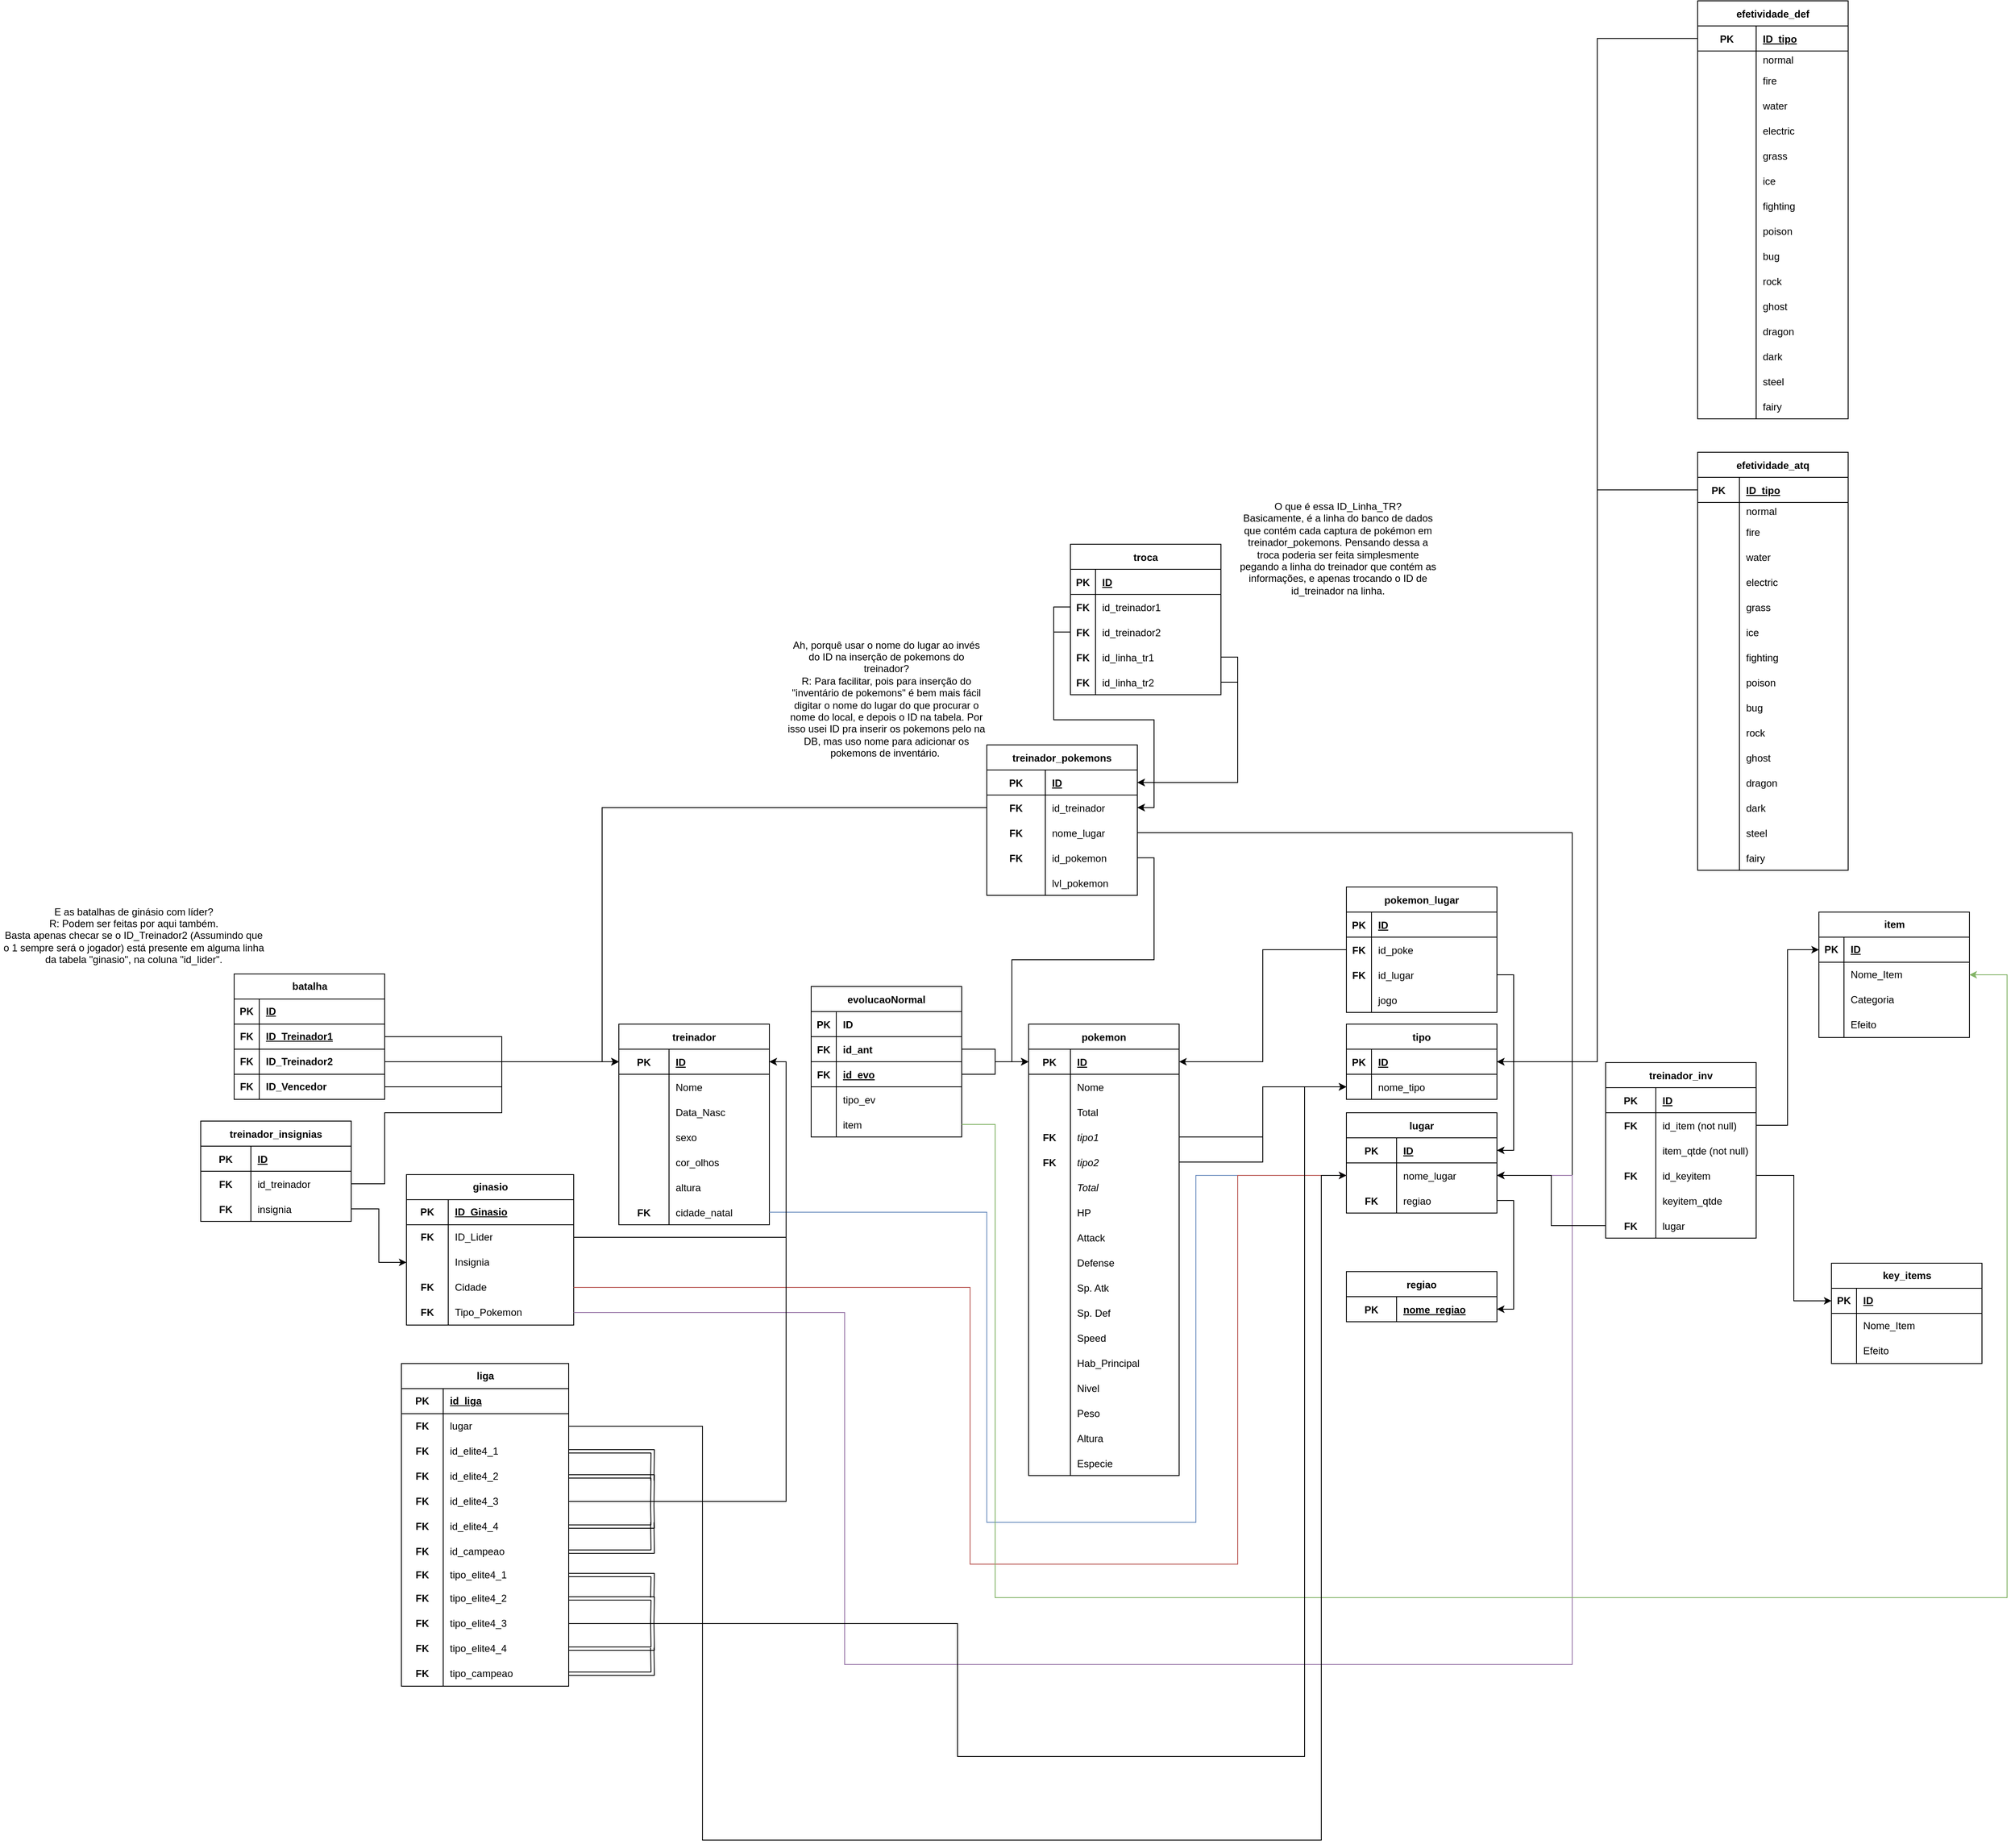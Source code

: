 <mxfile version="20.8.16" type="device"><diagram id="R2lEEEUBdFMjLlhIrx00" name="Page-1"><mxGraphModel dx="3167" dy="1978" grid="1" gridSize="10" guides="1" tooltips="1" connect="1" arrows="1" fold="1" page="1" pageScale="1" pageWidth="850" pageHeight="1100" math="0" shadow="0" extFonts="Permanent Marker^https://fonts.googleapis.com/css?family=Permanent+Marker"><root><mxCell id="0"/><mxCell id="1" parent="0"/><mxCell id="M82Ni2uGocBc9y4PTVpF-1" value="pokemon" style="shape=table;startSize=30;container=1;collapsible=1;childLayout=tableLayout;fixedRows=1;rowLines=0;fontStyle=1;align=center;resizeLast=1;" parent="1" vertex="1"><mxGeometry x="150" y="134" width="180" height="540" as="geometry"/></mxCell><mxCell id="M82Ni2uGocBc9y4PTVpF-2" value="" style="shape=tableRow;horizontal=0;startSize=0;swimlaneHead=0;swimlaneBody=0;fillColor=none;collapsible=0;dropTarget=0;points=[[0,0.5],[1,0.5]];portConstraint=eastwest;top=0;left=0;right=0;bottom=1;" parent="M82Ni2uGocBc9y4PTVpF-1" vertex="1"><mxGeometry y="30" width="180" height="30" as="geometry"/></mxCell><mxCell id="M82Ni2uGocBc9y4PTVpF-3" value="PK" style="shape=partialRectangle;connectable=0;fillColor=none;top=0;left=0;bottom=0;right=0;fontStyle=1;overflow=hidden;" parent="M82Ni2uGocBc9y4PTVpF-2" vertex="1"><mxGeometry width="50" height="30" as="geometry"><mxRectangle width="50" height="30" as="alternateBounds"/></mxGeometry></mxCell><mxCell id="M82Ni2uGocBc9y4PTVpF-4" value="ID" style="shape=partialRectangle;connectable=0;fillColor=none;top=0;left=0;bottom=0;right=0;align=left;spacingLeft=6;fontStyle=5;overflow=hidden;" parent="M82Ni2uGocBc9y4PTVpF-2" vertex="1"><mxGeometry x="50" width="130" height="30" as="geometry"><mxRectangle width="130" height="30" as="alternateBounds"/></mxGeometry></mxCell><mxCell id="M82Ni2uGocBc9y4PTVpF-5" value="" style="shape=tableRow;horizontal=0;startSize=0;swimlaneHead=0;swimlaneBody=0;fillColor=none;collapsible=0;dropTarget=0;points=[[0,0.5],[1,0.5]];portConstraint=eastwest;top=0;left=0;right=0;bottom=0;" parent="M82Ni2uGocBc9y4PTVpF-1" vertex="1"><mxGeometry y="60" width="180" height="30" as="geometry"/></mxCell><mxCell id="M82Ni2uGocBc9y4PTVpF-6" value="" style="shape=partialRectangle;connectable=0;fillColor=none;top=0;left=0;bottom=0;right=0;editable=1;overflow=hidden;" parent="M82Ni2uGocBc9y4PTVpF-5" vertex="1"><mxGeometry width="50" height="30" as="geometry"><mxRectangle width="50" height="30" as="alternateBounds"/></mxGeometry></mxCell><mxCell id="M82Ni2uGocBc9y4PTVpF-7" value="Nome" style="shape=partialRectangle;connectable=0;fillColor=none;top=0;left=0;bottom=0;right=0;align=left;spacingLeft=6;overflow=hidden;" parent="M82Ni2uGocBc9y4PTVpF-5" vertex="1"><mxGeometry x="50" width="130" height="30" as="geometry"><mxRectangle width="130" height="30" as="alternateBounds"/></mxGeometry></mxCell><mxCell id="M82Ni2uGocBc9y4PTVpF-8" value="" style="shape=tableRow;horizontal=0;startSize=0;swimlaneHead=0;swimlaneBody=0;fillColor=none;collapsible=0;dropTarget=0;points=[[0,0.5],[1,0.5]];portConstraint=eastwest;top=0;left=0;right=0;bottom=0;" parent="M82Ni2uGocBc9y4PTVpF-1" vertex="1"><mxGeometry y="90" width="180" height="30" as="geometry"/></mxCell><mxCell id="M82Ni2uGocBc9y4PTVpF-9" value="" style="shape=partialRectangle;connectable=0;fillColor=none;top=0;left=0;bottom=0;right=0;editable=1;overflow=hidden;" parent="M82Ni2uGocBc9y4PTVpF-8" vertex="1"><mxGeometry width="50" height="30" as="geometry"><mxRectangle width="50" height="30" as="alternateBounds"/></mxGeometry></mxCell><mxCell id="M82Ni2uGocBc9y4PTVpF-10" value="Total" style="shape=partialRectangle;connectable=0;fillColor=none;top=0;left=0;bottom=0;right=0;align=left;spacingLeft=6;overflow=hidden;" parent="M82Ni2uGocBc9y4PTVpF-8" vertex="1"><mxGeometry x="50" width="130" height="30" as="geometry"><mxRectangle width="130" height="30" as="alternateBounds"/></mxGeometry></mxCell><mxCell id="M82Ni2uGocBc9y4PTVpF-11" style="shape=tableRow;horizontal=0;startSize=0;swimlaneHead=0;swimlaneBody=0;fillColor=none;collapsible=0;dropTarget=0;points=[[0,0.5],[1,0.5]];portConstraint=eastwest;top=0;left=0;right=0;bottom=0;" parent="M82Ni2uGocBc9y4PTVpF-1" vertex="1"><mxGeometry y="120" width="180" height="30" as="geometry"/></mxCell><mxCell id="M82Ni2uGocBc9y4PTVpF-12" value="FK" style="shape=partialRectangle;connectable=0;fillColor=none;top=0;left=0;bottom=0;right=0;editable=1;overflow=hidden;fontStyle=1" parent="M82Ni2uGocBc9y4PTVpF-11" vertex="1"><mxGeometry width="50" height="30" as="geometry"><mxRectangle width="50" height="30" as="alternateBounds"/></mxGeometry></mxCell><mxCell id="M82Ni2uGocBc9y4PTVpF-13" value="tipo1" style="shape=partialRectangle;connectable=0;fillColor=none;top=0;left=0;bottom=0;right=0;align=left;spacingLeft=6;overflow=hidden;fontStyle=2" parent="M82Ni2uGocBc9y4PTVpF-11" vertex="1"><mxGeometry x="50" width="130" height="30" as="geometry"><mxRectangle width="130" height="30" as="alternateBounds"/></mxGeometry></mxCell><mxCell id="M82Ni2uGocBc9y4PTVpF-14" style="shape=tableRow;horizontal=0;startSize=0;swimlaneHead=0;swimlaneBody=0;fillColor=none;collapsible=0;dropTarget=0;points=[[0,0.5],[1,0.5]];portConstraint=eastwest;top=0;left=0;right=0;bottom=0;" parent="M82Ni2uGocBc9y4PTVpF-1" vertex="1"><mxGeometry y="150" width="180" height="30" as="geometry"/></mxCell><mxCell id="M82Ni2uGocBc9y4PTVpF-15" value="FK" style="shape=partialRectangle;connectable=0;fillColor=none;top=0;left=0;bottom=0;right=0;editable=1;overflow=hidden;fontStyle=1" parent="M82Ni2uGocBc9y4PTVpF-14" vertex="1"><mxGeometry width="50" height="30" as="geometry"><mxRectangle width="50" height="30" as="alternateBounds"/></mxGeometry></mxCell><mxCell id="M82Ni2uGocBc9y4PTVpF-16" value="tipo2" style="shape=partialRectangle;connectable=0;fillColor=none;top=0;left=0;bottom=0;right=0;align=left;spacingLeft=6;overflow=hidden;fontStyle=2" parent="M82Ni2uGocBc9y4PTVpF-14" vertex="1"><mxGeometry x="50" width="130" height="30" as="geometry"><mxRectangle width="130" height="30" as="alternateBounds"/></mxGeometry></mxCell><mxCell id="M82Ni2uGocBc9y4PTVpF-83" style="shape=tableRow;horizontal=0;startSize=0;swimlaneHead=0;swimlaneBody=0;fillColor=none;collapsible=0;dropTarget=0;points=[[0,0.5],[1,0.5]];portConstraint=eastwest;top=0;left=0;right=0;bottom=0;" parent="M82Ni2uGocBc9y4PTVpF-1" vertex="1"><mxGeometry y="180" width="180" height="30" as="geometry"/></mxCell><mxCell id="M82Ni2uGocBc9y4PTVpF-84" style="shape=partialRectangle;connectable=0;fillColor=none;top=0;left=0;bottom=0;right=0;editable=1;overflow=hidden;" parent="M82Ni2uGocBc9y4PTVpF-83" vertex="1"><mxGeometry width="50" height="30" as="geometry"><mxRectangle width="50" height="30" as="alternateBounds"/></mxGeometry></mxCell><mxCell id="M82Ni2uGocBc9y4PTVpF-85" value="Total" style="shape=partialRectangle;connectable=0;fillColor=none;top=0;left=0;bottom=0;right=0;align=left;spacingLeft=6;overflow=hidden;fontStyle=2" parent="M82Ni2uGocBc9y4PTVpF-83" vertex="1"><mxGeometry x="50" width="130" height="30" as="geometry"><mxRectangle width="130" height="30" as="alternateBounds"/></mxGeometry></mxCell><mxCell id="M82Ni2uGocBc9y4PTVpF-17" value="" style="shape=tableRow;horizontal=0;startSize=0;swimlaneHead=0;swimlaneBody=0;fillColor=none;collapsible=0;dropTarget=0;points=[[0,0.5],[1,0.5]];portConstraint=eastwest;top=0;left=0;right=0;bottom=0;" parent="M82Ni2uGocBc9y4PTVpF-1" vertex="1"><mxGeometry y="210" width="180" height="30" as="geometry"/></mxCell><mxCell id="M82Ni2uGocBc9y4PTVpF-18" value="" style="shape=partialRectangle;connectable=0;fillColor=none;top=0;left=0;bottom=0;right=0;editable=1;overflow=hidden;" parent="M82Ni2uGocBc9y4PTVpF-17" vertex="1"><mxGeometry width="50" height="30" as="geometry"><mxRectangle width="50" height="30" as="alternateBounds"/></mxGeometry></mxCell><mxCell id="M82Ni2uGocBc9y4PTVpF-19" value="HP" style="shape=partialRectangle;connectable=0;fillColor=none;top=0;left=0;bottom=0;right=0;align=left;spacingLeft=6;overflow=hidden;" parent="M82Ni2uGocBc9y4PTVpF-17" vertex="1"><mxGeometry x="50" width="130" height="30" as="geometry"><mxRectangle width="130" height="30" as="alternateBounds"/></mxGeometry></mxCell><mxCell id="M82Ni2uGocBc9y4PTVpF-20" style="shape=tableRow;horizontal=0;startSize=0;swimlaneHead=0;swimlaneBody=0;fillColor=none;collapsible=0;dropTarget=0;points=[[0,0.5],[1,0.5]];portConstraint=eastwest;top=0;left=0;right=0;bottom=0;" parent="M82Ni2uGocBc9y4PTVpF-1" vertex="1"><mxGeometry y="240" width="180" height="30" as="geometry"/></mxCell><mxCell id="M82Ni2uGocBc9y4PTVpF-21" style="shape=partialRectangle;connectable=0;fillColor=none;top=0;left=0;bottom=0;right=0;editable=1;overflow=hidden;" parent="M82Ni2uGocBc9y4PTVpF-20" vertex="1"><mxGeometry width="50" height="30" as="geometry"><mxRectangle width="50" height="30" as="alternateBounds"/></mxGeometry></mxCell><mxCell id="M82Ni2uGocBc9y4PTVpF-22" value="Attack" style="shape=partialRectangle;connectable=0;fillColor=none;top=0;left=0;bottom=0;right=0;align=left;spacingLeft=6;overflow=hidden;" parent="M82Ni2uGocBc9y4PTVpF-20" vertex="1"><mxGeometry x="50" width="130" height="30" as="geometry"><mxRectangle width="130" height="30" as="alternateBounds"/></mxGeometry></mxCell><mxCell id="M82Ni2uGocBc9y4PTVpF-23" style="shape=tableRow;horizontal=0;startSize=0;swimlaneHead=0;swimlaneBody=0;fillColor=none;collapsible=0;dropTarget=0;points=[[0,0.5],[1,0.5]];portConstraint=eastwest;top=0;left=0;right=0;bottom=0;" parent="M82Ni2uGocBc9y4PTVpF-1" vertex="1"><mxGeometry y="270" width="180" height="30" as="geometry"/></mxCell><mxCell id="M82Ni2uGocBc9y4PTVpF-24" style="shape=partialRectangle;connectable=0;fillColor=none;top=0;left=0;bottom=0;right=0;editable=1;overflow=hidden;" parent="M82Ni2uGocBc9y4PTVpF-23" vertex="1"><mxGeometry width="50" height="30" as="geometry"><mxRectangle width="50" height="30" as="alternateBounds"/></mxGeometry></mxCell><mxCell id="M82Ni2uGocBc9y4PTVpF-25" value="Defense" style="shape=partialRectangle;connectable=0;fillColor=none;top=0;left=0;bottom=0;right=0;align=left;spacingLeft=6;overflow=hidden;" parent="M82Ni2uGocBc9y4PTVpF-23" vertex="1"><mxGeometry x="50" width="130" height="30" as="geometry"><mxRectangle width="130" height="30" as="alternateBounds"/></mxGeometry></mxCell><mxCell id="M82Ni2uGocBc9y4PTVpF-26" style="shape=tableRow;horizontal=0;startSize=0;swimlaneHead=0;swimlaneBody=0;fillColor=none;collapsible=0;dropTarget=0;points=[[0,0.5],[1,0.5]];portConstraint=eastwest;top=0;left=0;right=0;bottom=0;" parent="M82Ni2uGocBc9y4PTVpF-1" vertex="1"><mxGeometry y="300" width="180" height="30" as="geometry"/></mxCell><mxCell id="M82Ni2uGocBc9y4PTVpF-27" style="shape=partialRectangle;connectable=0;fillColor=none;top=0;left=0;bottom=0;right=0;editable=1;overflow=hidden;" parent="M82Ni2uGocBc9y4PTVpF-26" vertex="1"><mxGeometry width="50" height="30" as="geometry"><mxRectangle width="50" height="30" as="alternateBounds"/></mxGeometry></mxCell><mxCell id="M82Ni2uGocBc9y4PTVpF-28" value="Sp. Atk" style="shape=partialRectangle;connectable=0;fillColor=none;top=0;left=0;bottom=0;right=0;align=left;spacingLeft=6;overflow=hidden;" parent="M82Ni2uGocBc9y4PTVpF-26" vertex="1"><mxGeometry x="50" width="130" height="30" as="geometry"><mxRectangle width="130" height="30" as="alternateBounds"/></mxGeometry></mxCell><mxCell id="M82Ni2uGocBc9y4PTVpF-29" style="shape=tableRow;horizontal=0;startSize=0;swimlaneHead=0;swimlaneBody=0;fillColor=none;collapsible=0;dropTarget=0;points=[[0,0.5],[1,0.5]];portConstraint=eastwest;top=0;left=0;right=0;bottom=0;" parent="M82Ni2uGocBc9y4PTVpF-1" vertex="1"><mxGeometry y="330" width="180" height="30" as="geometry"/></mxCell><mxCell id="M82Ni2uGocBc9y4PTVpF-30" style="shape=partialRectangle;connectable=0;fillColor=none;top=0;left=0;bottom=0;right=0;editable=1;overflow=hidden;" parent="M82Ni2uGocBc9y4PTVpF-29" vertex="1"><mxGeometry width="50" height="30" as="geometry"><mxRectangle width="50" height="30" as="alternateBounds"/></mxGeometry></mxCell><mxCell id="M82Ni2uGocBc9y4PTVpF-31" value="Sp. Def " style="shape=partialRectangle;connectable=0;fillColor=none;top=0;left=0;bottom=0;right=0;align=left;spacingLeft=6;overflow=hidden;" parent="M82Ni2uGocBc9y4PTVpF-29" vertex="1"><mxGeometry x="50" width="130" height="30" as="geometry"><mxRectangle width="130" height="30" as="alternateBounds"/></mxGeometry></mxCell><mxCell id="M82Ni2uGocBc9y4PTVpF-32" style="shape=tableRow;horizontal=0;startSize=0;swimlaneHead=0;swimlaneBody=0;fillColor=none;collapsible=0;dropTarget=0;points=[[0,0.5],[1,0.5]];portConstraint=eastwest;top=0;left=0;right=0;bottom=0;" parent="M82Ni2uGocBc9y4PTVpF-1" vertex="1"><mxGeometry y="360" width="180" height="30" as="geometry"/></mxCell><mxCell id="M82Ni2uGocBc9y4PTVpF-33" style="shape=partialRectangle;connectable=0;fillColor=none;top=0;left=0;bottom=0;right=0;editable=1;overflow=hidden;" parent="M82Ni2uGocBc9y4PTVpF-32" vertex="1"><mxGeometry width="50" height="30" as="geometry"><mxRectangle width="50" height="30" as="alternateBounds"/></mxGeometry></mxCell><mxCell id="M82Ni2uGocBc9y4PTVpF-34" value="Speed" style="shape=partialRectangle;connectable=0;fillColor=none;top=0;left=0;bottom=0;right=0;align=left;spacingLeft=6;overflow=hidden;" parent="M82Ni2uGocBc9y4PTVpF-32" vertex="1"><mxGeometry x="50" width="130" height="30" as="geometry"><mxRectangle width="130" height="30" as="alternateBounds"/></mxGeometry></mxCell><mxCell id="M82Ni2uGocBc9y4PTVpF-35" style="shape=tableRow;horizontal=0;startSize=0;swimlaneHead=0;swimlaneBody=0;fillColor=none;collapsible=0;dropTarget=0;points=[[0,0.5],[1,0.5]];portConstraint=eastwest;top=0;left=0;right=0;bottom=0;" parent="M82Ni2uGocBc9y4PTVpF-1" vertex="1"><mxGeometry y="390" width="180" height="30" as="geometry"/></mxCell><mxCell id="M82Ni2uGocBc9y4PTVpF-36" style="shape=partialRectangle;connectable=0;fillColor=none;top=0;left=0;bottom=0;right=0;editable=1;overflow=hidden;" parent="M82Ni2uGocBc9y4PTVpF-35" vertex="1"><mxGeometry width="50" height="30" as="geometry"><mxRectangle width="50" height="30" as="alternateBounds"/></mxGeometry></mxCell><mxCell id="M82Ni2uGocBc9y4PTVpF-37" value="Hab_Principal" style="shape=partialRectangle;connectable=0;fillColor=none;top=0;left=0;bottom=0;right=0;align=left;spacingLeft=6;overflow=hidden;" parent="M82Ni2uGocBc9y4PTVpF-35" vertex="1"><mxGeometry x="50" width="130" height="30" as="geometry"><mxRectangle width="130" height="30" as="alternateBounds"/></mxGeometry></mxCell><mxCell id="M82Ni2uGocBc9y4PTVpF-38" style="shape=tableRow;horizontal=0;startSize=0;swimlaneHead=0;swimlaneBody=0;fillColor=none;collapsible=0;dropTarget=0;points=[[0,0.5],[1,0.5]];portConstraint=eastwest;top=0;left=0;right=0;bottom=0;" parent="M82Ni2uGocBc9y4PTVpF-1" vertex="1"><mxGeometry y="420" width="180" height="30" as="geometry"/></mxCell><mxCell id="M82Ni2uGocBc9y4PTVpF-39" style="shape=partialRectangle;connectable=0;fillColor=none;top=0;left=0;bottom=0;right=0;editable=1;overflow=hidden;" parent="M82Ni2uGocBc9y4PTVpF-38" vertex="1"><mxGeometry width="50" height="30" as="geometry"><mxRectangle width="50" height="30" as="alternateBounds"/></mxGeometry></mxCell><mxCell id="M82Ni2uGocBc9y4PTVpF-40" value="Nivel" style="shape=partialRectangle;connectable=0;fillColor=none;top=0;left=0;bottom=0;right=0;align=left;spacingLeft=6;overflow=hidden;" parent="M82Ni2uGocBc9y4PTVpF-38" vertex="1"><mxGeometry x="50" width="130" height="30" as="geometry"><mxRectangle width="130" height="30" as="alternateBounds"/></mxGeometry></mxCell><mxCell id="M82Ni2uGocBc9y4PTVpF-119" style="shape=tableRow;horizontal=0;startSize=0;swimlaneHead=0;swimlaneBody=0;fillColor=none;collapsible=0;dropTarget=0;points=[[0,0.5],[1,0.5]];portConstraint=eastwest;top=0;left=0;right=0;bottom=0;" parent="M82Ni2uGocBc9y4PTVpF-1" vertex="1"><mxGeometry y="450" width="180" height="30" as="geometry"/></mxCell><mxCell id="M82Ni2uGocBc9y4PTVpF-120" style="shape=partialRectangle;connectable=0;fillColor=none;top=0;left=0;bottom=0;right=0;editable=1;overflow=hidden;" parent="M82Ni2uGocBc9y4PTVpF-119" vertex="1"><mxGeometry width="50" height="30" as="geometry"><mxRectangle width="50" height="30" as="alternateBounds"/></mxGeometry></mxCell><mxCell id="M82Ni2uGocBc9y4PTVpF-121" value="Peso" style="shape=partialRectangle;connectable=0;fillColor=none;top=0;left=0;bottom=0;right=0;align=left;spacingLeft=6;overflow=hidden;" parent="M82Ni2uGocBc9y4PTVpF-119" vertex="1"><mxGeometry x="50" width="130" height="30" as="geometry"><mxRectangle width="130" height="30" as="alternateBounds"/></mxGeometry></mxCell><mxCell id="M82Ni2uGocBc9y4PTVpF-122" style="shape=tableRow;horizontal=0;startSize=0;swimlaneHead=0;swimlaneBody=0;fillColor=none;collapsible=0;dropTarget=0;points=[[0,0.5],[1,0.5]];portConstraint=eastwest;top=0;left=0;right=0;bottom=0;" parent="M82Ni2uGocBc9y4PTVpF-1" vertex="1"><mxGeometry y="480" width="180" height="30" as="geometry"/></mxCell><mxCell id="M82Ni2uGocBc9y4PTVpF-123" style="shape=partialRectangle;connectable=0;fillColor=none;top=0;left=0;bottom=0;right=0;editable=1;overflow=hidden;" parent="M82Ni2uGocBc9y4PTVpF-122" vertex="1"><mxGeometry width="50" height="30" as="geometry"><mxRectangle width="50" height="30" as="alternateBounds"/></mxGeometry></mxCell><mxCell id="M82Ni2uGocBc9y4PTVpF-124" value="Altura" style="shape=partialRectangle;connectable=0;fillColor=none;top=0;left=0;bottom=0;right=0;align=left;spacingLeft=6;overflow=hidden;" parent="M82Ni2uGocBc9y4PTVpF-122" vertex="1"><mxGeometry x="50" width="130" height="30" as="geometry"><mxRectangle width="130" height="30" as="alternateBounds"/></mxGeometry></mxCell><mxCell id="M82Ni2uGocBc9y4PTVpF-150" style="shape=tableRow;horizontal=0;startSize=0;swimlaneHead=0;swimlaneBody=0;fillColor=none;collapsible=0;dropTarget=0;points=[[0,0.5],[1,0.5]];portConstraint=eastwest;top=0;left=0;right=0;bottom=0;" parent="M82Ni2uGocBc9y4PTVpF-1" vertex="1"><mxGeometry y="510" width="180" height="30" as="geometry"/></mxCell><mxCell id="M82Ni2uGocBc9y4PTVpF-151" style="shape=partialRectangle;connectable=0;fillColor=none;top=0;left=0;bottom=0;right=0;editable=1;overflow=hidden;" parent="M82Ni2uGocBc9y4PTVpF-150" vertex="1"><mxGeometry width="50" height="30" as="geometry"><mxRectangle width="50" height="30" as="alternateBounds"/></mxGeometry></mxCell><mxCell id="M82Ni2uGocBc9y4PTVpF-152" value="Especie" style="shape=partialRectangle;connectable=0;fillColor=none;top=0;left=0;bottom=0;right=0;align=left;spacingLeft=6;overflow=hidden;" parent="M82Ni2uGocBc9y4PTVpF-150" vertex="1"><mxGeometry x="50" width="130" height="30" as="geometry"><mxRectangle width="130" height="30" as="alternateBounds"/></mxGeometry></mxCell><mxCell id="M82Ni2uGocBc9y4PTVpF-41" value="tipo" style="shape=table;startSize=30;container=1;collapsible=1;childLayout=tableLayout;fixedRows=1;rowLines=0;fontStyle=1;align=center;resizeLast=1;" parent="1" vertex="1"><mxGeometry x="530" y="134" width="180" height="90" as="geometry"/></mxCell><mxCell id="M82Ni2uGocBc9y4PTVpF-42" value="" style="shape=tableRow;horizontal=0;startSize=0;swimlaneHead=0;swimlaneBody=0;fillColor=none;collapsible=0;dropTarget=0;points=[[0,0.5],[1,0.5]];portConstraint=eastwest;top=0;left=0;right=0;bottom=1;" parent="M82Ni2uGocBc9y4PTVpF-41" vertex="1"><mxGeometry y="30" width="180" height="30" as="geometry"/></mxCell><mxCell id="M82Ni2uGocBc9y4PTVpF-43" value="PK" style="shape=partialRectangle;connectable=0;fillColor=none;top=0;left=0;bottom=0;right=0;fontStyle=1;overflow=hidden;" parent="M82Ni2uGocBc9y4PTVpF-42" vertex="1"><mxGeometry width="30" height="30" as="geometry"><mxRectangle width="30" height="30" as="alternateBounds"/></mxGeometry></mxCell><mxCell id="M82Ni2uGocBc9y4PTVpF-44" value="ID" style="shape=partialRectangle;connectable=0;fillColor=none;top=0;left=0;bottom=0;right=0;align=left;spacingLeft=6;fontStyle=5;overflow=hidden;" parent="M82Ni2uGocBc9y4PTVpF-42" vertex="1"><mxGeometry x="30" width="150" height="30" as="geometry"><mxRectangle width="150" height="30" as="alternateBounds"/></mxGeometry></mxCell><mxCell id="M82Ni2uGocBc9y4PTVpF-45" value="" style="shape=tableRow;horizontal=0;startSize=0;swimlaneHead=0;swimlaneBody=0;fillColor=none;collapsible=0;dropTarget=0;points=[[0,0.5],[1,0.5]];portConstraint=eastwest;top=0;left=0;right=0;bottom=0;" parent="M82Ni2uGocBc9y4PTVpF-41" vertex="1"><mxGeometry y="60" width="180" height="30" as="geometry"/></mxCell><mxCell id="M82Ni2uGocBc9y4PTVpF-46" value="" style="shape=partialRectangle;connectable=0;fillColor=none;top=0;left=0;bottom=0;right=0;editable=1;overflow=hidden;fontStyle=1" parent="M82Ni2uGocBc9y4PTVpF-45" vertex="1"><mxGeometry width="30" height="30" as="geometry"><mxRectangle width="30" height="30" as="alternateBounds"/></mxGeometry></mxCell><mxCell id="M82Ni2uGocBc9y4PTVpF-47" value="nome_tipo" style="shape=partialRectangle;connectable=0;fillColor=none;top=0;left=0;bottom=0;right=0;align=left;spacingLeft=6;overflow=hidden;" parent="M82Ni2uGocBc9y4PTVpF-45" vertex="1"><mxGeometry x="30" width="150" height="30" as="geometry"><mxRectangle width="150" height="30" as="alternateBounds"/></mxGeometry></mxCell><mxCell id="pzOK9ZfocYkmPHH076jj-14" value="" style="edgeStyle=orthogonalEdgeStyle;rounded=0;orthogonalLoop=1;jettySize=auto;html=1;exitX=1;exitY=0.5;exitDx=0;exitDy=0;entryX=1;entryY=0.5;entryDx=0;entryDy=0;" parent="1" source="pzOK9ZfocYkmPHH076jj-1" target="pzOK9ZfocYkmPHH076jj-5" edge="1"><mxGeometry relative="1" as="geometry"/></mxCell><mxCell id="M82Ni2uGocBc9y4PTVpF-86" value="lugar" style="shape=table;startSize=30;container=1;collapsible=1;childLayout=tableLayout;fixedRows=1;rowLines=0;fontStyle=1;align=center;resizeLast=1;" parent="1" vertex="1"><mxGeometry x="530" y="240" width="180" height="120" as="geometry"/></mxCell><mxCell id="M82Ni2uGocBc9y4PTVpF-87" value="" style="shape=tableRow;horizontal=0;startSize=0;swimlaneHead=0;swimlaneBody=0;fillColor=none;collapsible=0;dropTarget=0;points=[[0,0.5],[1,0.5]];portConstraint=eastwest;top=0;left=0;right=0;bottom=1;" parent="M82Ni2uGocBc9y4PTVpF-86" vertex="1"><mxGeometry y="30" width="180" height="30" as="geometry"/></mxCell><mxCell id="M82Ni2uGocBc9y4PTVpF-88" value="PK" style="shape=partialRectangle;connectable=0;fillColor=none;top=0;left=0;bottom=0;right=0;fontStyle=1;overflow=hidden;" parent="M82Ni2uGocBc9y4PTVpF-87" vertex="1"><mxGeometry width="60" height="30" as="geometry"><mxRectangle width="60" height="30" as="alternateBounds"/></mxGeometry></mxCell><mxCell id="M82Ni2uGocBc9y4PTVpF-89" value="ID" style="shape=partialRectangle;connectable=0;fillColor=none;top=0;left=0;bottom=0;right=0;align=left;spacingLeft=6;fontStyle=5;overflow=hidden;" parent="M82Ni2uGocBc9y4PTVpF-87" vertex="1"><mxGeometry x="60" width="120" height="30" as="geometry"><mxRectangle width="120" height="30" as="alternateBounds"/></mxGeometry></mxCell><mxCell id="M82Ni2uGocBc9y4PTVpF-90" value="" style="shape=tableRow;horizontal=0;startSize=0;swimlaneHead=0;swimlaneBody=0;fillColor=none;collapsible=0;dropTarget=0;points=[[0,0.5],[1,0.5]];portConstraint=eastwest;top=0;left=0;right=0;bottom=0;" parent="M82Ni2uGocBc9y4PTVpF-86" vertex="1"><mxGeometry y="60" width="180" height="30" as="geometry"/></mxCell><mxCell id="M82Ni2uGocBc9y4PTVpF-91" value="" style="shape=partialRectangle;connectable=0;fillColor=none;top=0;left=0;bottom=0;right=0;editable=1;overflow=hidden;fontStyle=1" parent="M82Ni2uGocBc9y4PTVpF-90" vertex="1"><mxGeometry width="60" height="30" as="geometry"><mxRectangle width="60" height="30" as="alternateBounds"/></mxGeometry></mxCell><mxCell id="M82Ni2uGocBc9y4PTVpF-92" value="nome_lugar" style="shape=partialRectangle;connectable=0;fillColor=none;top=0;left=0;bottom=0;right=0;align=left;spacingLeft=6;overflow=hidden;" parent="M82Ni2uGocBc9y4PTVpF-90" vertex="1"><mxGeometry x="60" width="120" height="30" as="geometry"><mxRectangle width="120" height="30" as="alternateBounds"/></mxGeometry></mxCell><mxCell id="pzOK9ZfocYkmPHH076jj-1" style="shape=tableRow;horizontal=0;startSize=0;swimlaneHead=0;swimlaneBody=0;fillColor=none;collapsible=0;dropTarget=0;points=[[0,0.5],[1,0.5]];portConstraint=eastwest;top=0;left=0;right=0;bottom=0;" parent="M82Ni2uGocBc9y4PTVpF-86" vertex="1"><mxGeometry y="90" width="180" height="30" as="geometry"/></mxCell><mxCell id="pzOK9ZfocYkmPHH076jj-2" value="FK" style="shape=partialRectangle;connectable=0;fillColor=none;top=0;left=0;bottom=0;right=0;editable=1;overflow=hidden;fontStyle=1" parent="pzOK9ZfocYkmPHH076jj-1" vertex="1"><mxGeometry width="60" height="30" as="geometry"><mxRectangle width="60" height="30" as="alternateBounds"/></mxGeometry></mxCell><mxCell id="pzOK9ZfocYkmPHH076jj-3" value="regiao" style="shape=partialRectangle;connectable=0;fillColor=none;top=0;left=0;bottom=0;right=0;align=left;spacingLeft=6;overflow=hidden;" parent="pzOK9ZfocYkmPHH076jj-1" vertex="1"><mxGeometry x="60" width="120" height="30" as="geometry"><mxRectangle width="120" height="30" as="alternateBounds"/></mxGeometry></mxCell><mxCell id="M82Ni2uGocBc9y4PTVpF-93" value="item" style="shape=table;startSize=30;container=1;collapsible=1;childLayout=tableLayout;fixedRows=1;rowLines=0;fontStyle=1;align=center;resizeLast=1;html=1;" parent="1" vertex="1"><mxGeometry x="1095" width="180" height="150" as="geometry"/></mxCell><mxCell id="M82Ni2uGocBc9y4PTVpF-94" value="" style="shape=tableRow;horizontal=0;startSize=0;swimlaneHead=0;swimlaneBody=0;fillColor=none;collapsible=0;dropTarget=0;points=[[0,0.5],[1,0.5]];portConstraint=eastwest;top=0;left=0;right=0;bottom=1;" parent="M82Ni2uGocBc9y4PTVpF-93" vertex="1"><mxGeometry y="30" width="180" height="30" as="geometry"/></mxCell><mxCell id="M82Ni2uGocBc9y4PTVpF-95" value="PK" style="shape=partialRectangle;connectable=0;fillColor=none;top=0;left=0;bottom=0;right=0;fontStyle=1;overflow=hidden;whiteSpace=wrap;html=1;" parent="M82Ni2uGocBc9y4PTVpF-94" vertex="1"><mxGeometry width="30" height="30" as="geometry"><mxRectangle width="30" height="30" as="alternateBounds"/></mxGeometry></mxCell><mxCell id="M82Ni2uGocBc9y4PTVpF-96" value="ID" style="shape=partialRectangle;connectable=0;fillColor=none;top=0;left=0;bottom=0;right=0;align=left;spacingLeft=6;fontStyle=5;overflow=hidden;whiteSpace=wrap;html=1;" parent="M82Ni2uGocBc9y4PTVpF-94" vertex="1"><mxGeometry x="30" width="150" height="30" as="geometry"><mxRectangle width="150" height="30" as="alternateBounds"/></mxGeometry></mxCell><mxCell id="M82Ni2uGocBc9y4PTVpF-97" value="" style="shape=tableRow;horizontal=0;startSize=0;swimlaneHead=0;swimlaneBody=0;fillColor=none;collapsible=0;dropTarget=0;points=[[0,0.5],[1,0.5]];portConstraint=eastwest;top=0;left=0;right=0;bottom=0;" parent="M82Ni2uGocBc9y4PTVpF-93" vertex="1"><mxGeometry y="60" width="180" height="30" as="geometry"/></mxCell><mxCell id="M82Ni2uGocBc9y4PTVpF-98" value="" style="shape=partialRectangle;connectable=0;fillColor=none;top=0;left=0;bottom=0;right=0;editable=1;overflow=hidden;whiteSpace=wrap;html=1;" parent="M82Ni2uGocBc9y4PTVpF-97" vertex="1"><mxGeometry width="30" height="30" as="geometry"><mxRectangle width="30" height="30" as="alternateBounds"/></mxGeometry></mxCell><mxCell id="M82Ni2uGocBc9y4PTVpF-99" value="Nome_Item" style="shape=partialRectangle;connectable=0;fillColor=none;top=0;left=0;bottom=0;right=0;align=left;spacingLeft=6;overflow=hidden;whiteSpace=wrap;html=1;" parent="M82Ni2uGocBc9y4PTVpF-97" vertex="1"><mxGeometry x="30" width="150" height="30" as="geometry"><mxRectangle width="150" height="30" as="alternateBounds"/></mxGeometry></mxCell><mxCell id="M82Ni2uGocBc9y4PTVpF-100" value="" style="shape=tableRow;horizontal=0;startSize=0;swimlaneHead=0;swimlaneBody=0;fillColor=none;collapsible=0;dropTarget=0;points=[[0,0.5],[1,0.5]];portConstraint=eastwest;top=0;left=0;right=0;bottom=0;" parent="M82Ni2uGocBc9y4PTVpF-93" vertex="1"><mxGeometry y="90" width="180" height="30" as="geometry"/></mxCell><mxCell id="M82Ni2uGocBc9y4PTVpF-101" value="" style="shape=partialRectangle;connectable=0;fillColor=none;top=0;left=0;bottom=0;right=0;editable=1;overflow=hidden;whiteSpace=wrap;html=1;" parent="M82Ni2uGocBc9y4PTVpF-100" vertex="1"><mxGeometry width="30" height="30" as="geometry"><mxRectangle width="30" height="30" as="alternateBounds"/></mxGeometry></mxCell><mxCell id="M82Ni2uGocBc9y4PTVpF-102" value="Categoria" style="shape=partialRectangle;connectable=0;fillColor=none;top=0;left=0;bottom=0;right=0;align=left;spacingLeft=6;overflow=hidden;whiteSpace=wrap;html=1;" parent="M82Ni2uGocBc9y4PTVpF-100" vertex="1"><mxGeometry x="30" width="150" height="30" as="geometry"><mxRectangle width="150" height="30" as="alternateBounds"/></mxGeometry></mxCell><mxCell id="M82Ni2uGocBc9y4PTVpF-103" style="shape=tableRow;horizontal=0;startSize=0;swimlaneHead=0;swimlaneBody=0;fillColor=none;collapsible=0;dropTarget=0;points=[[0,0.5],[1,0.5]];portConstraint=eastwest;top=0;left=0;right=0;bottom=0;" parent="M82Ni2uGocBc9y4PTVpF-93" vertex="1"><mxGeometry y="120" width="180" height="30" as="geometry"/></mxCell><mxCell id="M82Ni2uGocBc9y4PTVpF-104" style="shape=partialRectangle;connectable=0;fillColor=none;top=0;left=0;bottom=0;right=0;editable=1;overflow=hidden;whiteSpace=wrap;html=1;" parent="M82Ni2uGocBc9y4PTVpF-103" vertex="1"><mxGeometry width="30" height="30" as="geometry"><mxRectangle width="30" height="30" as="alternateBounds"/></mxGeometry></mxCell><mxCell id="M82Ni2uGocBc9y4PTVpF-105" value="Efeito" style="shape=partialRectangle;connectable=0;fillColor=none;top=0;left=0;bottom=0;right=0;align=left;spacingLeft=6;overflow=hidden;whiteSpace=wrap;html=1;" parent="M82Ni2uGocBc9y4PTVpF-103" vertex="1"><mxGeometry x="30" width="150" height="30" as="geometry"><mxRectangle width="150" height="30" as="alternateBounds"/></mxGeometry></mxCell><mxCell id="M82Ni2uGocBc9y4PTVpF-106" value="key_items" style="shape=table;startSize=30;container=1;collapsible=1;childLayout=tableLayout;fixedRows=1;rowLines=0;fontStyle=1;align=center;resizeLast=1;html=1;" parent="1" vertex="1"><mxGeometry x="1110" y="420" width="180" height="120" as="geometry"/></mxCell><mxCell id="M82Ni2uGocBc9y4PTVpF-107" value="" style="shape=tableRow;horizontal=0;startSize=0;swimlaneHead=0;swimlaneBody=0;fillColor=none;collapsible=0;dropTarget=0;points=[[0,0.5],[1,0.5]];portConstraint=eastwest;top=0;left=0;right=0;bottom=1;" parent="M82Ni2uGocBc9y4PTVpF-106" vertex="1"><mxGeometry y="30" width="180" height="30" as="geometry"/></mxCell><mxCell id="M82Ni2uGocBc9y4PTVpF-108" value="PK" style="shape=partialRectangle;connectable=0;fillColor=none;top=0;left=0;bottom=0;right=0;fontStyle=1;overflow=hidden;whiteSpace=wrap;html=1;" parent="M82Ni2uGocBc9y4PTVpF-107" vertex="1"><mxGeometry width="30" height="30" as="geometry"><mxRectangle width="30" height="30" as="alternateBounds"/></mxGeometry></mxCell><mxCell id="M82Ni2uGocBc9y4PTVpF-109" value="ID" style="shape=partialRectangle;connectable=0;fillColor=none;top=0;left=0;bottom=0;right=0;align=left;spacingLeft=6;fontStyle=5;overflow=hidden;whiteSpace=wrap;html=1;" parent="M82Ni2uGocBc9y4PTVpF-107" vertex="1"><mxGeometry x="30" width="150" height="30" as="geometry"><mxRectangle width="150" height="30" as="alternateBounds"/></mxGeometry></mxCell><mxCell id="M82Ni2uGocBc9y4PTVpF-110" value="" style="shape=tableRow;horizontal=0;startSize=0;swimlaneHead=0;swimlaneBody=0;fillColor=none;collapsible=0;dropTarget=0;points=[[0,0.5],[1,0.5]];portConstraint=eastwest;top=0;left=0;right=0;bottom=0;" parent="M82Ni2uGocBc9y4PTVpF-106" vertex="1"><mxGeometry y="60" width="180" height="30" as="geometry"/></mxCell><mxCell id="M82Ni2uGocBc9y4PTVpF-111" value="" style="shape=partialRectangle;connectable=0;fillColor=none;top=0;left=0;bottom=0;right=0;editable=1;overflow=hidden;whiteSpace=wrap;html=1;" parent="M82Ni2uGocBc9y4PTVpF-110" vertex="1"><mxGeometry width="30" height="30" as="geometry"><mxRectangle width="30" height="30" as="alternateBounds"/></mxGeometry></mxCell><mxCell id="M82Ni2uGocBc9y4PTVpF-112" value="Nome_Item" style="shape=partialRectangle;connectable=0;fillColor=none;top=0;left=0;bottom=0;right=0;align=left;spacingLeft=6;overflow=hidden;whiteSpace=wrap;html=1;" parent="M82Ni2uGocBc9y4PTVpF-110" vertex="1"><mxGeometry x="30" width="150" height="30" as="geometry"><mxRectangle width="150" height="30" as="alternateBounds"/></mxGeometry></mxCell><mxCell id="M82Ni2uGocBc9y4PTVpF-116" style="shape=tableRow;horizontal=0;startSize=0;swimlaneHead=0;swimlaneBody=0;fillColor=none;collapsible=0;dropTarget=0;points=[[0,0.5],[1,0.5]];portConstraint=eastwest;top=0;left=0;right=0;bottom=0;" parent="M82Ni2uGocBc9y4PTVpF-106" vertex="1"><mxGeometry y="90" width="180" height="30" as="geometry"/></mxCell><mxCell id="M82Ni2uGocBc9y4PTVpF-117" style="shape=partialRectangle;connectable=0;fillColor=none;top=0;left=0;bottom=0;right=0;editable=1;overflow=hidden;whiteSpace=wrap;html=1;" parent="M82Ni2uGocBc9y4PTVpF-116" vertex="1"><mxGeometry width="30" height="30" as="geometry"><mxRectangle width="30" height="30" as="alternateBounds"/></mxGeometry></mxCell><mxCell id="M82Ni2uGocBc9y4PTVpF-118" value="Efeito" style="shape=partialRectangle;connectable=0;fillColor=none;top=0;left=0;bottom=0;right=0;align=left;spacingLeft=6;overflow=hidden;whiteSpace=wrap;html=1;" parent="M82Ni2uGocBc9y4PTVpF-116" vertex="1"><mxGeometry x="30" width="150" height="30" as="geometry"><mxRectangle width="150" height="30" as="alternateBounds"/></mxGeometry></mxCell><mxCell id="M82Ni2uGocBc9y4PTVpF-125" value="pokemon_lugar" style="shape=table;startSize=30;container=1;collapsible=1;childLayout=tableLayout;fixedRows=1;rowLines=0;fontStyle=1;align=center;resizeLast=1;" parent="1" vertex="1"><mxGeometry x="530" y="-30" width="180" height="150" as="geometry"/></mxCell><mxCell id="M82Ni2uGocBc9y4PTVpF-126" value="" style="shape=tableRow;horizontal=0;startSize=0;swimlaneHead=0;swimlaneBody=0;fillColor=none;collapsible=0;dropTarget=0;points=[[0,0.5],[1,0.5]];portConstraint=eastwest;top=0;left=0;right=0;bottom=1;" parent="M82Ni2uGocBc9y4PTVpF-125" vertex="1"><mxGeometry y="30" width="180" height="30" as="geometry"/></mxCell><mxCell id="M82Ni2uGocBc9y4PTVpF-127" value="PK" style="shape=partialRectangle;connectable=0;fillColor=none;top=0;left=0;bottom=0;right=0;fontStyle=1;overflow=hidden;" parent="M82Ni2uGocBc9y4PTVpF-126" vertex="1"><mxGeometry width="30" height="30" as="geometry"><mxRectangle width="30" height="30" as="alternateBounds"/></mxGeometry></mxCell><mxCell id="M82Ni2uGocBc9y4PTVpF-128" value="ID" style="shape=partialRectangle;connectable=0;fillColor=none;top=0;left=0;bottom=0;right=0;align=left;spacingLeft=6;fontStyle=5;overflow=hidden;" parent="M82Ni2uGocBc9y4PTVpF-126" vertex="1"><mxGeometry x="30" width="150" height="30" as="geometry"><mxRectangle width="150" height="30" as="alternateBounds"/></mxGeometry></mxCell><mxCell id="M82Ni2uGocBc9y4PTVpF-129" value="" style="shape=tableRow;horizontal=0;startSize=0;swimlaneHead=0;swimlaneBody=0;fillColor=none;collapsible=0;dropTarget=0;points=[[0,0.5],[1,0.5]];portConstraint=eastwest;top=0;left=0;right=0;bottom=0;" parent="M82Ni2uGocBc9y4PTVpF-125" vertex="1"><mxGeometry y="60" width="180" height="30" as="geometry"/></mxCell><mxCell id="M82Ni2uGocBc9y4PTVpF-130" value="FK" style="shape=partialRectangle;connectable=0;fillColor=none;top=0;left=0;bottom=0;right=0;editable=1;overflow=hidden;fontStyle=1" parent="M82Ni2uGocBc9y4PTVpF-129" vertex="1"><mxGeometry width="30" height="30" as="geometry"><mxRectangle width="30" height="30" as="alternateBounds"/></mxGeometry></mxCell><mxCell id="M82Ni2uGocBc9y4PTVpF-131" value="id_poke" style="shape=partialRectangle;connectable=0;fillColor=none;top=0;left=0;bottom=0;right=0;align=left;spacingLeft=6;overflow=hidden;" parent="M82Ni2uGocBc9y4PTVpF-129" vertex="1"><mxGeometry x="30" width="150" height="30" as="geometry"><mxRectangle width="150" height="30" as="alternateBounds"/></mxGeometry></mxCell><mxCell id="M82Ni2uGocBc9y4PTVpF-137" style="shape=tableRow;horizontal=0;startSize=0;swimlaneHead=0;swimlaneBody=0;fillColor=none;collapsible=0;dropTarget=0;points=[[0,0.5],[1,0.5]];portConstraint=eastwest;top=0;left=0;right=0;bottom=0;" parent="M82Ni2uGocBc9y4PTVpF-125" vertex="1"><mxGeometry y="90" width="180" height="30" as="geometry"/></mxCell><mxCell id="M82Ni2uGocBc9y4PTVpF-138" value="FK" style="shape=partialRectangle;connectable=0;fillColor=none;top=0;left=0;bottom=0;right=0;editable=1;overflow=hidden;fontStyle=1" parent="M82Ni2uGocBc9y4PTVpF-137" vertex="1"><mxGeometry width="30" height="30" as="geometry"><mxRectangle width="30" height="30" as="alternateBounds"/></mxGeometry></mxCell><mxCell id="M82Ni2uGocBc9y4PTVpF-139" value="id_lugar" style="shape=partialRectangle;connectable=0;fillColor=none;top=0;left=0;bottom=0;right=0;align=left;spacingLeft=6;overflow=hidden;" parent="M82Ni2uGocBc9y4PTVpF-137" vertex="1"><mxGeometry x="30" width="150" height="30" as="geometry"><mxRectangle width="150" height="30" as="alternateBounds"/></mxGeometry></mxCell><mxCell id="M82Ni2uGocBc9y4PTVpF-140" style="shape=tableRow;horizontal=0;startSize=0;swimlaneHead=0;swimlaneBody=0;fillColor=none;collapsible=0;dropTarget=0;points=[[0,0.5],[1,0.5]];portConstraint=eastwest;top=0;left=0;right=0;bottom=0;" parent="M82Ni2uGocBc9y4PTVpF-125" vertex="1"><mxGeometry y="120" width="180" height="30" as="geometry"/></mxCell><mxCell id="M82Ni2uGocBc9y4PTVpF-141" style="shape=partialRectangle;connectable=0;fillColor=none;top=0;left=0;bottom=0;right=0;editable=1;overflow=hidden;fontStyle=1" parent="M82Ni2uGocBc9y4PTVpF-140" vertex="1"><mxGeometry width="30" height="30" as="geometry"><mxRectangle width="30" height="30" as="alternateBounds"/></mxGeometry></mxCell><mxCell id="M82Ni2uGocBc9y4PTVpF-142" value="jogo" style="shape=partialRectangle;connectable=0;fillColor=none;top=0;left=0;bottom=0;right=0;align=left;spacingLeft=6;overflow=hidden;" parent="M82Ni2uGocBc9y4PTVpF-140" vertex="1"><mxGeometry x="30" width="150" height="30" as="geometry"><mxRectangle width="150" height="30" as="alternateBounds"/></mxGeometry></mxCell><mxCell id="M82Ni2uGocBc9y4PTVpF-146" style="edgeStyle=orthogonalEdgeStyle;rounded=0;orthogonalLoop=1;jettySize=auto;html=1;exitX=0;exitY=0.5;exitDx=0;exitDy=0;" parent="1" source="M82Ni2uGocBc9y4PTVpF-129" target="M82Ni2uGocBc9y4PTVpF-2" edge="1"><mxGeometry relative="1" as="geometry"/></mxCell><mxCell id="M82Ni2uGocBc9y4PTVpF-147" style="edgeStyle=orthogonalEdgeStyle;rounded=0;orthogonalLoop=1;jettySize=auto;html=1;exitX=1;exitY=0.5;exitDx=0;exitDy=0;entryX=1;entryY=0.5;entryDx=0;entryDy=0;" parent="1" source="M82Ni2uGocBc9y4PTVpF-137" target="M82Ni2uGocBc9y4PTVpF-87" edge="1"><mxGeometry relative="1" as="geometry"/></mxCell><mxCell id="M82Ni2uGocBc9y4PTVpF-153" value="treinador" style="shape=table;startSize=30;container=1;collapsible=1;childLayout=tableLayout;fixedRows=1;rowLines=0;fontStyle=1;align=center;resizeLast=1;" parent="1" vertex="1"><mxGeometry x="-340" y="134" width="180" height="240" as="geometry"/></mxCell><mxCell id="M82Ni2uGocBc9y4PTVpF-154" value="" style="shape=tableRow;horizontal=0;startSize=0;swimlaneHead=0;swimlaneBody=0;fillColor=none;collapsible=0;dropTarget=0;points=[[0,0.5],[1,0.5]];portConstraint=eastwest;top=0;left=0;right=0;bottom=1;" parent="M82Ni2uGocBc9y4PTVpF-153" vertex="1"><mxGeometry y="30" width="180" height="30" as="geometry"/></mxCell><mxCell id="M82Ni2uGocBc9y4PTVpF-155" value="PK" style="shape=partialRectangle;connectable=0;fillColor=none;top=0;left=0;bottom=0;right=0;fontStyle=1;overflow=hidden;" parent="M82Ni2uGocBc9y4PTVpF-154" vertex="1"><mxGeometry width="60" height="30" as="geometry"><mxRectangle width="60" height="30" as="alternateBounds"/></mxGeometry></mxCell><mxCell id="M82Ni2uGocBc9y4PTVpF-156" value="ID" style="shape=partialRectangle;connectable=0;fillColor=none;top=0;left=0;bottom=0;right=0;align=left;spacingLeft=6;fontStyle=5;overflow=hidden;" parent="M82Ni2uGocBc9y4PTVpF-154" vertex="1"><mxGeometry x="60" width="120" height="30" as="geometry"><mxRectangle width="120" height="30" as="alternateBounds"/></mxGeometry></mxCell><mxCell id="M82Ni2uGocBc9y4PTVpF-157" value="" style="shape=tableRow;horizontal=0;startSize=0;swimlaneHead=0;swimlaneBody=0;fillColor=none;collapsible=0;dropTarget=0;points=[[0,0.5],[1,0.5]];portConstraint=eastwest;top=0;left=0;right=0;bottom=0;" parent="M82Ni2uGocBc9y4PTVpF-153" vertex="1"><mxGeometry y="60" width="180" height="30" as="geometry"/></mxCell><mxCell id="M82Ni2uGocBc9y4PTVpF-158" value="" style="shape=partialRectangle;connectable=0;fillColor=none;top=0;left=0;bottom=0;right=0;editable=1;overflow=hidden;" parent="M82Ni2uGocBc9y4PTVpF-157" vertex="1"><mxGeometry width="60" height="30" as="geometry"><mxRectangle width="60" height="30" as="alternateBounds"/></mxGeometry></mxCell><mxCell id="M82Ni2uGocBc9y4PTVpF-159" value="Nome    " style="shape=partialRectangle;connectable=0;fillColor=none;top=0;left=0;bottom=0;right=0;align=left;spacingLeft=6;overflow=hidden;" parent="M82Ni2uGocBc9y4PTVpF-157" vertex="1"><mxGeometry x="60" width="120" height="30" as="geometry"><mxRectangle width="120" height="30" as="alternateBounds"/></mxGeometry></mxCell><mxCell id="M82Ni2uGocBc9y4PTVpF-160" value="" style="shape=tableRow;horizontal=0;startSize=0;swimlaneHead=0;swimlaneBody=0;fillColor=none;collapsible=0;dropTarget=0;points=[[0,0.5],[1,0.5]];portConstraint=eastwest;top=0;left=0;right=0;bottom=0;" parent="M82Ni2uGocBc9y4PTVpF-153" vertex="1"><mxGeometry y="90" width="180" height="30" as="geometry"/></mxCell><mxCell id="M82Ni2uGocBc9y4PTVpF-161" value="" style="shape=partialRectangle;connectable=0;fillColor=none;top=0;left=0;bottom=0;right=0;editable=1;overflow=hidden;" parent="M82Ni2uGocBc9y4PTVpF-160" vertex="1"><mxGeometry width="60" height="30" as="geometry"><mxRectangle width="60" height="30" as="alternateBounds"/></mxGeometry></mxCell><mxCell id="M82Ni2uGocBc9y4PTVpF-162" value="Data_Nasc" style="shape=partialRectangle;connectable=0;fillColor=none;top=0;left=0;bottom=0;right=0;align=left;spacingLeft=6;overflow=hidden;" parent="M82Ni2uGocBc9y4PTVpF-160" vertex="1"><mxGeometry x="60" width="120" height="30" as="geometry"><mxRectangle width="120" height="30" as="alternateBounds"/></mxGeometry></mxCell><mxCell id="M82Ni2uGocBc9y4PTVpF-163" value="" style="shape=tableRow;horizontal=0;startSize=0;swimlaneHead=0;swimlaneBody=0;fillColor=none;collapsible=0;dropTarget=0;points=[[0,0.5],[1,0.5]];portConstraint=eastwest;top=0;left=0;right=0;bottom=0;" parent="M82Ni2uGocBc9y4PTVpF-153" vertex="1"><mxGeometry y="120" width="180" height="30" as="geometry"/></mxCell><mxCell id="M82Ni2uGocBc9y4PTVpF-164" value="" style="shape=partialRectangle;connectable=0;fillColor=none;top=0;left=0;bottom=0;right=0;editable=1;overflow=hidden;" parent="M82Ni2uGocBc9y4PTVpF-163" vertex="1"><mxGeometry width="60" height="30" as="geometry"><mxRectangle width="60" height="30" as="alternateBounds"/></mxGeometry></mxCell><mxCell id="M82Ni2uGocBc9y4PTVpF-165" value="sexo" style="shape=partialRectangle;connectable=0;fillColor=none;top=0;left=0;bottom=0;right=0;align=left;spacingLeft=6;overflow=hidden;" parent="M82Ni2uGocBc9y4PTVpF-163" vertex="1"><mxGeometry x="60" width="120" height="30" as="geometry"><mxRectangle width="120" height="30" as="alternateBounds"/></mxGeometry></mxCell><mxCell id="M82Ni2uGocBc9y4PTVpF-166" style="shape=tableRow;horizontal=0;startSize=0;swimlaneHead=0;swimlaneBody=0;fillColor=none;collapsible=0;dropTarget=0;points=[[0,0.5],[1,0.5]];portConstraint=eastwest;top=0;left=0;right=0;bottom=0;" parent="M82Ni2uGocBc9y4PTVpF-153" vertex="1"><mxGeometry y="150" width="180" height="30" as="geometry"/></mxCell><mxCell id="M82Ni2uGocBc9y4PTVpF-167" style="shape=partialRectangle;connectable=0;fillColor=none;top=0;left=0;bottom=0;right=0;editable=1;overflow=hidden;" parent="M82Ni2uGocBc9y4PTVpF-166" vertex="1"><mxGeometry width="60" height="30" as="geometry"><mxRectangle width="60" height="30" as="alternateBounds"/></mxGeometry></mxCell><mxCell id="M82Ni2uGocBc9y4PTVpF-168" value="cor_olhos" style="shape=partialRectangle;connectable=0;fillColor=none;top=0;left=0;bottom=0;right=0;align=left;spacingLeft=6;overflow=hidden;" parent="M82Ni2uGocBc9y4PTVpF-166" vertex="1"><mxGeometry x="60" width="120" height="30" as="geometry"><mxRectangle width="120" height="30" as="alternateBounds"/></mxGeometry></mxCell><mxCell id="M82Ni2uGocBc9y4PTVpF-169" style="shape=tableRow;horizontal=0;startSize=0;swimlaneHead=0;swimlaneBody=0;fillColor=none;collapsible=0;dropTarget=0;points=[[0,0.5],[1,0.5]];portConstraint=eastwest;top=0;left=0;right=0;bottom=0;" parent="M82Ni2uGocBc9y4PTVpF-153" vertex="1"><mxGeometry y="180" width="180" height="30" as="geometry"/></mxCell><mxCell id="M82Ni2uGocBc9y4PTVpF-170" style="shape=partialRectangle;connectable=0;fillColor=none;top=0;left=0;bottom=0;right=0;editable=1;overflow=hidden;" parent="M82Ni2uGocBc9y4PTVpF-169" vertex="1"><mxGeometry width="60" height="30" as="geometry"><mxRectangle width="60" height="30" as="alternateBounds"/></mxGeometry></mxCell><mxCell id="M82Ni2uGocBc9y4PTVpF-171" value="altura" style="shape=partialRectangle;connectable=0;fillColor=none;top=0;left=0;bottom=0;right=0;align=left;spacingLeft=6;overflow=hidden;" parent="M82Ni2uGocBc9y4PTVpF-169" vertex="1"><mxGeometry x="60" width="120" height="30" as="geometry"><mxRectangle width="120" height="30" as="alternateBounds"/></mxGeometry></mxCell><mxCell id="M82Ni2uGocBc9y4PTVpF-172" style="shape=tableRow;horizontal=0;startSize=0;swimlaneHead=0;swimlaneBody=0;fillColor=none;collapsible=0;dropTarget=0;points=[[0,0.5],[1,0.5]];portConstraint=eastwest;top=0;left=0;right=0;bottom=0;" parent="M82Ni2uGocBc9y4PTVpF-153" vertex="1"><mxGeometry y="210" width="180" height="30" as="geometry"/></mxCell><mxCell id="M82Ni2uGocBc9y4PTVpF-173" value="FK" style="shape=partialRectangle;connectable=0;fillColor=none;top=0;left=0;bottom=0;right=0;editable=1;overflow=hidden;fontStyle=1" parent="M82Ni2uGocBc9y4PTVpF-172" vertex="1"><mxGeometry width="60" height="30" as="geometry"><mxRectangle width="60" height="30" as="alternateBounds"/></mxGeometry></mxCell><mxCell id="M82Ni2uGocBc9y4PTVpF-174" value="cidade_natal" style="shape=partialRectangle;connectable=0;fillColor=none;top=0;left=0;bottom=0;right=0;align=left;spacingLeft=6;overflow=hidden;" parent="M82Ni2uGocBc9y4PTVpF-172" vertex="1"><mxGeometry x="60" width="120" height="30" as="geometry"><mxRectangle width="120" height="30" as="alternateBounds"/></mxGeometry></mxCell><mxCell id="M82Ni2uGocBc9y4PTVpF-178" style="edgeStyle=orthogonalEdgeStyle;rounded=0;orthogonalLoop=1;jettySize=auto;html=1;entryX=0;entryY=0.5;entryDx=0;entryDy=0;exitX=1;exitY=0.5;exitDx=0;exitDy=0;fillColor=#dae8fc;strokeColor=#6c8ebf;" parent="1" source="M82Ni2uGocBc9y4PTVpF-172" target="M82Ni2uGocBc9y4PTVpF-90" edge="1"><mxGeometry relative="1" as="geometry"><mxPoint x="30" y="400" as="sourcePoint"/><Array as="points"><mxPoint x="100" y="359"/><mxPoint x="100" y="730"/><mxPoint x="350" y="730"/><mxPoint x="350" y="315"/></Array></mxGeometry></mxCell><mxCell id="M82Ni2uGocBc9y4PTVpF-179" value="treinador_pokemons" style="shape=table;startSize=30;container=1;collapsible=1;childLayout=tableLayout;fixedRows=1;rowLines=0;fontStyle=1;align=center;resizeLast=1;" parent="1" vertex="1"><mxGeometry x="100" y="-200" width="180" height="180" as="geometry"/></mxCell><mxCell id="M82Ni2uGocBc9y4PTVpF-180" value="" style="shape=tableRow;horizontal=0;startSize=0;swimlaneHead=0;swimlaneBody=0;fillColor=none;collapsible=0;dropTarget=0;points=[[0,0.5],[1,0.5]];portConstraint=eastwest;top=0;left=0;right=0;bottom=1;" parent="M82Ni2uGocBc9y4PTVpF-179" vertex="1"><mxGeometry y="30" width="180" height="30" as="geometry"/></mxCell><mxCell id="M82Ni2uGocBc9y4PTVpF-181" value="PK" style="shape=partialRectangle;connectable=0;fillColor=none;top=0;left=0;bottom=0;right=0;fontStyle=1;overflow=hidden;" parent="M82Ni2uGocBc9y4PTVpF-180" vertex="1"><mxGeometry width="70" height="30" as="geometry"><mxRectangle width="70" height="30" as="alternateBounds"/></mxGeometry></mxCell><mxCell id="M82Ni2uGocBc9y4PTVpF-182" value="ID" style="shape=partialRectangle;connectable=0;fillColor=none;top=0;left=0;bottom=0;right=0;align=left;spacingLeft=6;fontStyle=5;overflow=hidden;" parent="M82Ni2uGocBc9y4PTVpF-180" vertex="1"><mxGeometry x="70" width="110" height="30" as="geometry"><mxRectangle width="110" height="30" as="alternateBounds"/></mxGeometry></mxCell><mxCell id="M82Ni2uGocBc9y4PTVpF-183" value="" style="shape=tableRow;horizontal=0;startSize=0;swimlaneHead=0;swimlaneBody=0;fillColor=none;collapsible=0;dropTarget=0;points=[[0,0.5],[1,0.5]];portConstraint=eastwest;top=0;left=0;right=0;bottom=0;" parent="M82Ni2uGocBc9y4PTVpF-179" vertex="1"><mxGeometry y="60" width="180" height="30" as="geometry"/></mxCell><mxCell id="M82Ni2uGocBc9y4PTVpF-184" value="FK" style="shape=partialRectangle;connectable=0;fillColor=none;top=0;left=0;bottom=0;right=0;editable=1;overflow=hidden;fontStyle=1" parent="M82Ni2uGocBc9y4PTVpF-183" vertex="1"><mxGeometry width="70" height="30" as="geometry"><mxRectangle width="70" height="30" as="alternateBounds"/></mxGeometry></mxCell><mxCell id="M82Ni2uGocBc9y4PTVpF-185" value="id_treinador" style="shape=partialRectangle;connectable=0;fillColor=none;top=0;left=0;bottom=0;right=0;align=left;spacingLeft=6;overflow=hidden;" parent="M82Ni2uGocBc9y4PTVpF-183" vertex="1"><mxGeometry x="70" width="110" height="30" as="geometry"><mxRectangle width="110" height="30" as="alternateBounds"/></mxGeometry></mxCell><mxCell id="M82Ni2uGocBc9y4PTVpF-192" style="shape=tableRow;horizontal=0;startSize=0;swimlaneHead=0;swimlaneBody=0;fillColor=none;collapsible=0;dropTarget=0;points=[[0,0.5],[1,0.5]];portConstraint=eastwest;top=0;left=0;right=0;bottom=0;" parent="M82Ni2uGocBc9y4PTVpF-179" vertex="1"><mxGeometry y="90" width="180" height="30" as="geometry"/></mxCell><mxCell id="M82Ni2uGocBc9y4PTVpF-193" value="FK" style="shape=partialRectangle;connectable=0;fillColor=none;top=0;left=0;bottom=0;right=0;editable=1;overflow=hidden;fontStyle=1" parent="M82Ni2uGocBc9y4PTVpF-192" vertex="1"><mxGeometry width="70" height="30" as="geometry"><mxRectangle width="70" height="30" as="alternateBounds"/></mxGeometry></mxCell><mxCell id="M82Ni2uGocBc9y4PTVpF-194" value="nome_lugar" style="shape=partialRectangle;connectable=0;fillColor=none;top=0;left=0;bottom=0;right=0;align=left;spacingLeft=6;overflow=hidden;" parent="M82Ni2uGocBc9y4PTVpF-192" vertex="1"><mxGeometry x="70" width="110" height="30" as="geometry"><mxRectangle width="110" height="30" as="alternateBounds"/></mxGeometry></mxCell><mxCell id="M82Ni2uGocBc9y4PTVpF-186" value="" style="shape=tableRow;horizontal=0;startSize=0;swimlaneHead=0;swimlaneBody=0;fillColor=none;collapsible=0;dropTarget=0;points=[[0,0.5],[1,0.5]];portConstraint=eastwest;top=0;left=0;right=0;bottom=0;" parent="M82Ni2uGocBc9y4PTVpF-179" vertex="1"><mxGeometry y="120" width="180" height="30" as="geometry"/></mxCell><mxCell id="M82Ni2uGocBc9y4PTVpF-187" value="FK" style="shape=partialRectangle;connectable=0;fillColor=none;top=0;left=0;bottom=0;right=0;editable=1;overflow=hidden;fontStyle=1" parent="M82Ni2uGocBc9y4PTVpF-186" vertex="1"><mxGeometry width="70" height="30" as="geometry"><mxRectangle width="70" height="30" as="alternateBounds"/></mxGeometry></mxCell><mxCell id="M82Ni2uGocBc9y4PTVpF-188" value="id_pokemon" style="shape=partialRectangle;connectable=0;fillColor=none;top=0;left=0;bottom=0;right=0;align=left;spacingLeft=6;overflow=hidden;" parent="M82Ni2uGocBc9y4PTVpF-186" vertex="1"><mxGeometry x="70" width="110" height="30" as="geometry"><mxRectangle width="110" height="30" as="alternateBounds"/></mxGeometry></mxCell><mxCell id="M82Ni2uGocBc9y4PTVpF-189" value="" style="shape=tableRow;horizontal=0;startSize=0;swimlaneHead=0;swimlaneBody=0;fillColor=none;collapsible=0;dropTarget=0;points=[[0,0.5],[1,0.5]];portConstraint=eastwest;top=0;left=0;right=0;bottom=0;" parent="M82Ni2uGocBc9y4PTVpF-179" vertex="1"><mxGeometry y="150" width="180" height="30" as="geometry"/></mxCell><mxCell id="M82Ni2uGocBc9y4PTVpF-190" value="" style="shape=partialRectangle;connectable=0;fillColor=none;top=0;left=0;bottom=0;right=0;editable=1;overflow=hidden;" parent="M82Ni2uGocBc9y4PTVpF-189" vertex="1"><mxGeometry width="70" height="30" as="geometry"><mxRectangle width="70" height="30" as="alternateBounds"/></mxGeometry></mxCell><mxCell id="M82Ni2uGocBc9y4PTVpF-191" value="lvl_pokemon" style="shape=partialRectangle;connectable=0;fillColor=none;top=0;left=0;bottom=0;right=0;align=left;spacingLeft=6;overflow=hidden;" parent="M82Ni2uGocBc9y4PTVpF-189" vertex="1"><mxGeometry x="70" width="110" height="30" as="geometry"><mxRectangle width="110" height="30" as="alternateBounds"/></mxGeometry></mxCell><mxCell id="M82Ni2uGocBc9y4PTVpF-204" style="edgeStyle=orthogonalEdgeStyle;rounded=0;orthogonalLoop=1;jettySize=auto;html=1;exitX=0;exitY=0.5;exitDx=0;exitDy=0;entryX=0;entryY=0.5;entryDx=0;entryDy=0;" parent="1" source="M82Ni2uGocBc9y4PTVpF-183" target="M82Ni2uGocBc9y4PTVpF-154" edge="1"><mxGeometry relative="1" as="geometry"/></mxCell><mxCell id="M82Ni2uGocBc9y4PTVpF-205" style="edgeStyle=orthogonalEdgeStyle;rounded=0;orthogonalLoop=1;jettySize=auto;html=1;exitX=1;exitY=0.5;exitDx=0;exitDy=0;entryX=0;entryY=0.5;entryDx=0;entryDy=0;" parent="1" source="M82Ni2uGocBc9y4PTVpF-186" target="M82Ni2uGocBc9y4PTVpF-2" edge="1"><mxGeometry relative="1" as="geometry"/></mxCell><mxCell id="M82Ni2uGocBc9y4PTVpF-208" value="Ah, porquê usar o nome do lugar ao invés&lt;br&gt;do ID na inserção de pokemons do treinador?&lt;br&gt;R: Para facilitar, pois para inserção do &quot;inventário de pokemons&quot; é bem mais fácil digitar o nome do lugar do que procurar o nome do local, e depois o ID na tabela. Por isso usei ID pra inserir os pokemons pelo na DB, mas uso nome para adicionar os pokemons de inventário.&amp;nbsp;" style="text;html=1;strokeColor=none;fillColor=none;align=center;verticalAlign=middle;whiteSpace=wrap;rounded=0;" parent="1" vertex="1"><mxGeometry x="-140" y="-350" width="240" height="190" as="geometry"/></mxCell><mxCell id="M82Ni2uGocBc9y4PTVpF-210" style="edgeStyle=orthogonalEdgeStyle;rounded=0;orthogonalLoop=1;jettySize=auto;html=1;exitX=1;exitY=0.5;exitDx=0;exitDy=0;entryX=1;entryY=0.5;entryDx=0;entryDy=0;" parent="1" source="M82Ni2uGocBc9y4PTVpF-192" target="M82Ni2uGocBc9y4PTVpF-90" edge="1"><mxGeometry relative="1" as="geometry"><Array as="points"><mxPoint x="800" y="-95"/><mxPoint x="800" y="315"/></Array></mxGeometry></mxCell><mxCell id="M82Ni2uGocBc9y4PTVpF-211" value="troca" style="shape=table;startSize=30;container=1;collapsible=1;childLayout=tableLayout;fixedRows=1;rowLines=0;fontStyle=1;align=center;resizeLast=1;" parent="1" vertex="1"><mxGeometry x="200" y="-440" width="180" height="180" as="geometry"/></mxCell><mxCell id="M82Ni2uGocBc9y4PTVpF-212" value="" style="shape=tableRow;horizontal=0;startSize=0;swimlaneHead=0;swimlaneBody=0;fillColor=none;collapsible=0;dropTarget=0;points=[[0,0.5],[1,0.5]];portConstraint=eastwest;top=0;left=0;right=0;bottom=1;" parent="M82Ni2uGocBc9y4PTVpF-211" vertex="1"><mxGeometry y="30" width="180" height="30" as="geometry"/></mxCell><mxCell id="M82Ni2uGocBc9y4PTVpF-213" value="PK" style="shape=partialRectangle;connectable=0;fillColor=none;top=0;left=0;bottom=0;right=0;fontStyle=1;overflow=hidden;" parent="M82Ni2uGocBc9y4PTVpF-212" vertex="1"><mxGeometry width="30" height="30" as="geometry"><mxRectangle width="30" height="30" as="alternateBounds"/></mxGeometry></mxCell><mxCell id="M82Ni2uGocBc9y4PTVpF-214" value="ID" style="shape=partialRectangle;connectable=0;fillColor=none;top=0;left=0;bottom=0;right=0;align=left;spacingLeft=6;fontStyle=5;overflow=hidden;" parent="M82Ni2uGocBc9y4PTVpF-212" vertex="1"><mxGeometry x="30" width="150" height="30" as="geometry"><mxRectangle width="150" height="30" as="alternateBounds"/></mxGeometry></mxCell><mxCell id="M82Ni2uGocBc9y4PTVpF-215" value="" style="shape=tableRow;horizontal=0;startSize=0;swimlaneHead=0;swimlaneBody=0;fillColor=none;collapsible=0;dropTarget=0;points=[[0,0.5],[1,0.5]];portConstraint=eastwest;top=0;left=0;right=0;bottom=0;" parent="M82Ni2uGocBc9y4PTVpF-211" vertex="1"><mxGeometry y="60" width="180" height="30" as="geometry"/></mxCell><mxCell id="M82Ni2uGocBc9y4PTVpF-216" value="FK" style="shape=partialRectangle;connectable=0;fillColor=none;top=0;left=0;bottom=0;right=0;editable=1;overflow=hidden;fontStyle=1" parent="M82Ni2uGocBc9y4PTVpF-215" vertex="1"><mxGeometry width="30" height="30" as="geometry"><mxRectangle width="30" height="30" as="alternateBounds"/></mxGeometry></mxCell><mxCell id="M82Ni2uGocBc9y4PTVpF-217" value="id_treinador1" style="shape=partialRectangle;connectable=0;fillColor=none;top=0;left=0;bottom=0;right=0;align=left;spacingLeft=6;overflow=hidden;" parent="M82Ni2uGocBc9y4PTVpF-215" vertex="1"><mxGeometry x="30" width="150" height="30" as="geometry"><mxRectangle width="150" height="30" as="alternateBounds"/></mxGeometry></mxCell><mxCell id="M82Ni2uGocBc9y4PTVpF-218" style="shape=tableRow;horizontal=0;startSize=0;swimlaneHead=0;swimlaneBody=0;fillColor=none;collapsible=0;dropTarget=0;points=[[0,0.5],[1,0.5]];portConstraint=eastwest;top=0;left=0;right=0;bottom=0;" parent="M82Ni2uGocBc9y4PTVpF-211" vertex="1"><mxGeometry y="90" width="180" height="30" as="geometry"/></mxCell><mxCell id="M82Ni2uGocBc9y4PTVpF-219" value="FK" style="shape=partialRectangle;connectable=0;fillColor=none;top=0;left=0;bottom=0;right=0;editable=1;overflow=hidden;fontStyle=1" parent="M82Ni2uGocBc9y4PTVpF-218" vertex="1"><mxGeometry width="30" height="30" as="geometry"><mxRectangle width="30" height="30" as="alternateBounds"/></mxGeometry></mxCell><mxCell id="M82Ni2uGocBc9y4PTVpF-220" value="id_treinador2" style="shape=partialRectangle;connectable=0;fillColor=none;top=0;left=0;bottom=0;right=0;align=left;spacingLeft=6;overflow=hidden;" parent="M82Ni2uGocBc9y4PTVpF-218" vertex="1"><mxGeometry x="30" width="150" height="30" as="geometry"><mxRectangle width="150" height="30" as="alternateBounds"/></mxGeometry></mxCell><mxCell id="M82Ni2uGocBc9y4PTVpF-221" value="" style="shape=tableRow;horizontal=0;startSize=0;swimlaneHead=0;swimlaneBody=0;fillColor=none;collapsible=0;dropTarget=0;points=[[0,0.5],[1,0.5]];portConstraint=eastwest;top=0;left=0;right=0;bottom=0;" parent="M82Ni2uGocBc9y4PTVpF-211" vertex="1"><mxGeometry y="120" width="180" height="30" as="geometry"/></mxCell><mxCell id="M82Ni2uGocBc9y4PTVpF-222" value="FK" style="shape=partialRectangle;connectable=0;fillColor=none;top=0;left=0;bottom=0;right=0;editable=1;overflow=hidden;fontStyle=1" parent="M82Ni2uGocBc9y4PTVpF-221" vertex="1"><mxGeometry width="30" height="30" as="geometry"><mxRectangle width="30" height="30" as="alternateBounds"/></mxGeometry></mxCell><mxCell id="M82Ni2uGocBc9y4PTVpF-223" value="id_linha_tr1" style="shape=partialRectangle;connectable=0;fillColor=none;top=0;left=0;bottom=0;right=0;align=left;spacingLeft=6;overflow=hidden;" parent="M82Ni2uGocBc9y4PTVpF-221" vertex="1"><mxGeometry x="30" width="150" height="30" as="geometry"><mxRectangle width="150" height="30" as="alternateBounds"/></mxGeometry></mxCell><mxCell id="M82Ni2uGocBc9y4PTVpF-224" value="" style="shape=tableRow;horizontal=0;startSize=0;swimlaneHead=0;swimlaneBody=0;fillColor=none;collapsible=0;dropTarget=0;points=[[0,0.5],[1,0.5]];portConstraint=eastwest;top=0;left=0;right=0;bottom=0;" parent="M82Ni2uGocBc9y4PTVpF-211" vertex="1"><mxGeometry y="150" width="180" height="30" as="geometry"/></mxCell><mxCell id="M82Ni2uGocBc9y4PTVpF-225" value="FK" style="shape=partialRectangle;connectable=0;fillColor=none;top=0;left=0;bottom=0;right=0;editable=1;overflow=hidden;fontStyle=1" parent="M82Ni2uGocBc9y4PTVpF-224" vertex="1"><mxGeometry width="30" height="30" as="geometry"><mxRectangle width="30" height="30" as="alternateBounds"/></mxGeometry></mxCell><mxCell id="M82Ni2uGocBc9y4PTVpF-226" value="id_linha_tr2" style="shape=partialRectangle;connectable=0;fillColor=none;top=0;left=0;bottom=0;right=0;align=left;spacingLeft=6;overflow=hidden;" parent="M82Ni2uGocBc9y4PTVpF-224" vertex="1"><mxGeometry x="30" width="150" height="30" as="geometry"><mxRectangle width="150" height="30" as="alternateBounds"/></mxGeometry></mxCell><mxCell id="M82Ni2uGocBc9y4PTVpF-227" style="edgeStyle=orthogonalEdgeStyle;rounded=0;orthogonalLoop=1;jettySize=auto;html=1;exitX=0;exitY=0.5;exitDx=0;exitDy=0;entryX=1;entryY=0.5;entryDx=0;entryDy=0;" parent="1" source="M82Ni2uGocBc9y4PTVpF-215" target="M82Ni2uGocBc9y4PTVpF-183" edge="1"><mxGeometry relative="1" as="geometry"><Array as="points"><mxPoint x="180" y="-365"/><mxPoint x="180" y="-230"/><mxPoint x="300" y="-230"/><mxPoint x="300" y="-125"/></Array></mxGeometry></mxCell><mxCell id="M82Ni2uGocBc9y4PTVpF-231" style="edgeStyle=orthogonalEdgeStyle;rounded=0;orthogonalLoop=1;jettySize=auto;html=1;exitX=0;exitY=0.5;exitDx=0;exitDy=0;entryX=1;entryY=0.5;entryDx=0;entryDy=0;" parent="1" source="M82Ni2uGocBc9y4PTVpF-218" target="M82Ni2uGocBc9y4PTVpF-183" edge="1"><mxGeometry relative="1" as="geometry"/></mxCell><mxCell id="M82Ni2uGocBc9y4PTVpF-232" value="O que é essa ID_Linha_TR?&lt;br&gt;Basicamente, é a linha do banco de dados&lt;br&gt;que contém cada captura de pokémon em treinador_pokemons. Pensando dessa a troca poderia ser feita simplesmente pegando a linha do treinador que contém as informações, e apenas trocando o ID de id_treinador na linha." style="text;html=1;strokeColor=none;fillColor=none;align=center;verticalAlign=middle;whiteSpace=wrap;rounded=0;" parent="1" vertex="1"><mxGeometry x="400" y="-530" width="240" height="190" as="geometry"/></mxCell><mxCell id="M82Ni2uGocBc9y4PTVpF-235" style="edgeStyle=orthogonalEdgeStyle;rounded=0;orthogonalLoop=1;jettySize=auto;html=1;exitX=1;exitY=0.5;exitDx=0;exitDy=0;" parent="1" source="M82Ni2uGocBc9y4PTVpF-224" target="M82Ni2uGocBc9y4PTVpF-180" edge="1"><mxGeometry relative="1" as="geometry"/></mxCell><mxCell id="M82Ni2uGocBc9y4PTVpF-236" style="edgeStyle=orthogonalEdgeStyle;rounded=0;orthogonalLoop=1;jettySize=auto;html=1;exitX=1;exitY=0.5;exitDx=0;exitDy=0;entryX=1;entryY=0.5;entryDx=0;entryDy=0;" parent="1" source="M82Ni2uGocBc9y4PTVpF-221" target="M82Ni2uGocBc9y4PTVpF-180" edge="1"><mxGeometry relative="1" as="geometry"/></mxCell><mxCell id="M82Ni2uGocBc9y4PTVpF-237" value="batalha" style="shape=table;startSize=30;container=1;collapsible=1;childLayout=tableLayout;fixedRows=1;rowLines=0;fontStyle=1;align=center;resizeLast=1;html=1;" parent="1" vertex="1"><mxGeometry x="-800" y="74" width="180" height="150" as="geometry"/></mxCell><mxCell id="M82Ni2uGocBc9y4PTVpF-254" style="shape=tableRow;horizontal=0;startSize=0;swimlaneHead=0;swimlaneBody=0;fillColor=none;collapsible=0;dropTarget=0;points=[[0,0.5],[1,0.5]];portConstraint=eastwest;top=0;left=0;right=0;bottom=1;" parent="M82Ni2uGocBc9y4PTVpF-237" vertex="1"><mxGeometry y="30" width="180" height="30" as="geometry"/></mxCell><mxCell id="M82Ni2uGocBc9y4PTVpF-255" value="PK" style="shape=partialRectangle;connectable=0;fillColor=none;top=0;left=0;bottom=0;right=0;fontStyle=1;overflow=hidden;whiteSpace=wrap;html=1;" parent="M82Ni2uGocBc9y4PTVpF-254" vertex="1"><mxGeometry width="30" height="30" as="geometry"><mxRectangle width="30" height="30" as="alternateBounds"/></mxGeometry></mxCell><mxCell id="M82Ni2uGocBc9y4PTVpF-256" value="ID" style="shape=partialRectangle;connectable=0;fillColor=none;top=0;left=0;bottom=0;right=0;align=left;spacingLeft=6;fontStyle=5;overflow=hidden;whiteSpace=wrap;html=1;" parent="M82Ni2uGocBc9y4PTVpF-254" vertex="1"><mxGeometry x="30" width="150" height="30" as="geometry"><mxRectangle width="150" height="30" as="alternateBounds"/></mxGeometry></mxCell><mxCell id="M82Ni2uGocBc9y4PTVpF-238" value="" style="shape=tableRow;horizontal=0;startSize=0;swimlaneHead=0;swimlaneBody=0;fillColor=none;collapsible=0;dropTarget=0;points=[[0,0.5],[1,0.5]];portConstraint=eastwest;top=0;left=0;right=0;bottom=1;" parent="M82Ni2uGocBc9y4PTVpF-237" vertex="1"><mxGeometry y="60" width="180" height="30" as="geometry"/></mxCell><mxCell id="M82Ni2uGocBc9y4PTVpF-239" value="FK" style="shape=partialRectangle;connectable=0;fillColor=none;top=0;left=0;bottom=0;right=0;fontStyle=1;overflow=hidden;whiteSpace=wrap;html=1;" parent="M82Ni2uGocBc9y4PTVpF-238" vertex="1"><mxGeometry width="30" height="30" as="geometry"><mxRectangle width="30" height="30" as="alternateBounds"/></mxGeometry></mxCell><mxCell id="M82Ni2uGocBc9y4PTVpF-240" value="ID_Treinador1" style="shape=partialRectangle;connectable=0;fillColor=none;top=0;left=0;bottom=0;right=0;align=left;spacingLeft=6;fontStyle=5;overflow=hidden;whiteSpace=wrap;html=1;" parent="M82Ni2uGocBc9y4PTVpF-238" vertex="1"><mxGeometry x="30" width="150" height="30" as="geometry"><mxRectangle width="150" height="30" as="alternateBounds"/></mxGeometry></mxCell><mxCell id="M82Ni2uGocBc9y4PTVpF-241" value="" style="shape=tableRow;horizontal=0;startSize=0;swimlaneHead=0;swimlaneBody=0;fillColor=none;collapsible=0;dropTarget=0;points=[[0,0.5],[1,0.5]];portConstraint=eastwest;top=1;left=0;right=0;bottom=1;" parent="M82Ni2uGocBc9y4PTVpF-237" vertex="1"><mxGeometry y="90" width="180" height="30" as="geometry"/></mxCell><mxCell id="M82Ni2uGocBc9y4PTVpF-242" value="&lt;b&gt;FK&lt;/b&gt;" style="shape=partialRectangle;connectable=0;fillColor=none;top=0;left=0;bottom=0;right=0;editable=1;overflow=hidden;whiteSpace=wrap;html=1;" parent="M82Ni2uGocBc9y4PTVpF-241" vertex="1"><mxGeometry width="30" height="30" as="geometry"><mxRectangle width="30" height="30" as="alternateBounds"/></mxGeometry></mxCell><mxCell id="M82Ni2uGocBc9y4PTVpF-243" value="&lt;b&gt;ID_Treinador2&lt;/b&gt;" style="shape=partialRectangle;connectable=0;fillColor=none;top=0;left=0;bottom=0;right=0;align=left;spacingLeft=6;overflow=hidden;whiteSpace=wrap;html=1;" parent="M82Ni2uGocBc9y4PTVpF-241" vertex="1"><mxGeometry x="30" width="150" height="30" as="geometry"><mxRectangle width="150" height="30" as="alternateBounds"/></mxGeometry></mxCell><mxCell id="M82Ni2uGocBc9y4PTVpF-244" value="" style="shape=tableRow;horizontal=0;startSize=0;swimlaneHead=0;swimlaneBody=0;fillColor=none;collapsible=0;dropTarget=0;points=[[0,0.5],[1,0.5]];portConstraint=eastwest;top=1;left=0;right=0;bottom=1;" parent="M82Ni2uGocBc9y4PTVpF-237" vertex="1"><mxGeometry y="120" width="180" height="30" as="geometry"/></mxCell><mxCell id="M82Ni2uGocBc9y4PTVpF-245" value="&lt;b&gt;FK&lt;/b&gt;" style="shape=partialRectangle;connectable=0;fillColor=none;top=0;left=0;bottom=0;right=0;editable=1;overflow=hidden;whiteSpace=wrap;html=1;" parent="M82Ni2uGocBc9y4PTVpF-244" vertex="1"><mxGeometry width="30" height="30" as="geometry"><mxRectangle width="30" height="30" as="alternateBounds"/></mxGeometry></mxCell><mxCell id="M82Ni2uGocBc9y4PTVpF-246" value="&lt;b&gt;ID_Vencedor&lt;/b&gt;" style="shape=partialRectangle;connectable=0;fillColor=none;top=0;left=0;bottom=0;right=0;align=left;spacingLeft=6;overflow=hidden;whiteSpace=wrap;html=1;" parent="M82Ni2uGocBc9y4PTVpF-244" vertex="1"><mxGeometry x="30" width="150" height="30" as="geometry"><mxRectangle width="150" height="30" as="alternateBounds"/></mxGeometry></mxCell><mxCell id="M82Ni2uGocBc9y4PTVpF-247" style="edgeStyle=orthogonalEdgeStyle;rounded=0;orthogonalLoop=1;jettySize=auto;html=1;entryX=0;entryY=0.5;entryDx=0;entryDy=0;" parent="1" source="M82Ni2uGocBc9y4PTVpF-238" target="M82Ni2uGocBc9y4PTVpF-154" edge="1"><mxGeometry relative="1" as="geometry"/></mxCell><mxCell id="M82Ni2uGocBc9y4PTVpF-248" style="edgeStyle=orthogonalEdgeStyle;rounded=0;orthogonalLoop=1;jettySize=auto;html=1;exitX=1;exitY=0.5;exitDx=0;exitDy=0;entryX=0;entryY=0.5;entryDx=0;entryDy=0;" parent="1" source="M82Ni2uGocBc9y4PTVpF-241" target="M82Ni2uGocBc9y4PTVpF-154" edge="1"><mxGeometry relative="1" as="geometry"/></mxCell><mxCell id="M82Ni2uGocBc9y4PTVpF-250" style="edgeStyle=orthogonalEdgeStyle;rounded=0;orthogonalLoop=1;jettySize=auto;html=1;exitX=1;exitY=0.5;exitDx=0;exitDy=0;entryX=0;entryY=0.5;entryDx=0;entryDy=0;" parent="1" source="M82Ni2uGocBc9y4PTVpF-244" target="M82Ni2uGocBc9y4PTVpF-154" edge="1"><mxGeometry relative="1" as="geometry"/></mxCell><mxCell id="M82Ni2uGocBc9y4PTVpF-253" value="E as batalhas de ginásio com líder?&lt;br&gt;R: Podem ser feitas por aqui também.&lt;br&gt;Basta apenas checar se o ID_Treinador2 (Assumindo que o 1 sempre será o jogador) está presente em alguma linha da tabela &quot;ginasio&quot;, na coluna &quot;id_lider&quot;." style="text;html=1;strokeColor=none;fillColor=none;align=center;verticalAlign=middle;whiteSpace=wrap;rounded=0;" parent="1" vertex="1"><mxGeometry x="-1080" y="-10" width="320" height="76" as="geometry"/></mxCell><mxCell id="M82Ni2uGocBc9y4PTVpF-257" value="ginasio" style="shape=table;startSize=30;container=1;collapsible=1;childLayout=tableLayout;fixedRows=1;rowLines=0;fontStyle=1;align=center;resizeLast=1;html=1;" parent="1" vertex="1"><mxGeometry x="-594" y="314" width="200" height="180" as="geometry"/></mxCell><mxCell id="M82Ni2uGocBc9y4PTVpF-258" value="" style="shape=tableRow;horizontal=0;startSize=0;swimlaneHead=0;swimlaneBody=0;fillColor=none;collapsible=0;dropTarget=0;points=[[0,0.5],[1,0.5]];portConstraint=eastwest;top=0;left=0;right=0;bottom=1;" parent="M82Ni2uGocBc9y4PTVpF-257" vertex="1"><mxGeometry y="30" width="200" height="30" as="geometry"/></mxCell><mxCell id="M82Ni2uGocBc9y4PTVpF-259" value="PK" style="shape=partialRectangle;connectable=0;fillColor=none;top=0;left=0;bottom=0;right=0;fontStyle=1;overflow=hidden;whiteSpace=wrap;html=1;" parent="M82Ni2uGocBc9y4PTVpF-258" vertex="1"><mxGeometry width="50" height="30" as="geometry"><mxRectangle width="50" height="30" as="alternateBounds"/></mxGeometry></mxCell><mxCell id="M82Ni2uGocBc9y4PTVpF-260" value="ID_Ginasio" style="shape=partialRectangle;connectable=0;fillColor=none;top=0;left=0;bottom=0;right=0;align=left;spacingLeft=6;fontStyle=5;overflow=hidden;whiteSpace=wrap;html=1;" parent="M82Ni2uGocBc9y4PTVpF-258" vertex="1"><mxGeometry x="50" width="150" height="30" as="geometry"><mxRectangle width="150" height="30" as="alternateBounds"/></mxGeometry></mxCell><mxCell id="M82Ni2uGocBc9y4PTVpF-261" value="" style="shape=tableRow;horizontal=0;startSize=0;swimlaneHead=0;swimlaneBody=0;fillColor=none;collapsible=0;dropTarget=0;points=[[0,0.5],[1,0.5]];portConstraint=eastwest;top=0;left=0;right=0;bottom=0;" parent="M82Ni2uGocBc9y4PTVpF-257" vertex="1"><mxGeometry y="60" width="200" height="30" as="geometry"/></mxCell><mxCell id="M82Ni2uGocBc9y4PTVpF-262" value="&lt;b&gt;FK&lt;/b&gt;" style="shape=partialRectangle;connectable=0;fillColor=none;top=0;left=0;bottom=0;right=0;editable=1;overflow=hidden;whiteSpace=wrap;html=1;" parent="M82Ni2uGocBc9y4PTVpF-261" vertex="1"><mxGeometry width="50" height="30" as="geometry"><mxRectangle width="50" height="30" as="alternateBounds"/></mxGeometry></mxCell><mxCell id="M82Ni2uGocBc9y4PTVpF-263" value="ID_Lider" style="shape=partialRectangle;connectable=0;fillColor=none;top=0;left=0;bottom=0;right=0;align=left;spacingLeft=6;overflow=hidden;whiteSpace=wrap;html=1;" parent="M82Ni2uGocBc9y4PTVpF-261" vertex="1"><mxGeometry x="50" width="150" height="30" as="geometry"><mxRectangle width="150" height="30" as="alternateBounds"/></mxGeometry></mxCell><mxCell id="M82Ni2uGocBc9y4PTVpF-264" value="" style="shape=tableRow;horizontal=0;startSize=0;swimlaneHead=0;swimlaneBody=0;fillColor=none;collapsible=0;dropTarget=0;points=[[0,0.5],[1,0.5]];portConstraint=eastwest;top=0;left=0;right=0;bottom=0;" parent="M82Ni2uGocBc9y4PTVpF-257" vertex="1"><mxGeometry y="90" width="200" height="30" as="geometry"/></mxCell><mxCell id="M82Ni2uGocBc9y4PTVpF-265" value="" style="shape=partialRectangle;connectable=0;fillColor=none;top=0;left=0;bottom=0;right=0;editable=1;overflow=hidden;whiteSpace=wrap;html=1;" parent="M82Ni2uGocBc9y4PTVpF-264" vertex="1"><mxGeometry width="50" height="30" as="geometry"><mxRectangle width="50" height="30" as="alternateBounds"/></mxGeometry></mxCell><mxCell id="M82Ni2uGocBc9y4PTVpF-266" value="Insignia" style="shape=partialRectangle;connectable=0;fillColor=none;top=0;left=0;bottom=0;right=0;align=left;spacingLeft=6;overflow=hidden;whiteSpace=wrap;html=1;" parent="M82Ni2uGocBc9y4PTVpF-264" vertex="1"><mxGeometry x="50" width="150" height="30" as="geometry"><mxRectangle width="150" height="30" as="alternateBounds"/></mxGeometry></mxCell><mxCell id="M82Ni2uGocBc9y4PTVpF-267" value="" style="shape=tableRow;horizontal=0;startSize=0;swimlaneHead=0;swimlaneBody=0;fillColor=none;collapsible=0;dropTarget=0;points=[[0,0.5],[1,0.5]];portConstraint=eastwest;top=0;left=0;right=0;bottom=0;" parent="M82Ni2uGocBc9y4PTVpF-257" vertex="1"><mxGeometry y="120" width="200" height="30" as="geometry"/></mxCell><mxCell id="M82Ni2uGocBc9y4PTVpF-268" value="&lt;b&gt;FK&lt;/b&gt;" style="shape=partialRectangle;connectable=0;fillColor=none;top=0;left=0;bottom=0;right=0;editable=1;overflow=hidden;whiteSpace=wrap;html=1;" parent="M82Ni2uGocBc9y4PTVpF-267" vertex="1"><mxGeometry width="50" height="30" as="geometry"><mxRectangle width="50" height="30" as="alternateBounds"/></mxGeometry></mxCell><mxCell id="M82Ni2uGocBc9y4PTVpF-269" value="Cidade" style="shape=partialRectangle;connectable=0;fillColor=none;top=0;left=0;bottom=0;right=0;align=left;spacingLeft=6;overflow=hidden;whiteSpace=wrap;html=1;" parent="M82Ni2uGocBc9y4PTVpF-267" vertex="1"><mxGeometry x="50" width="150" height="30" as="geometry"><mxRectangle width="150" height="30" as="alternateBounds"/></mxGeometry></mxCell><mxCell id="M82Ni2uGocBc9y4PTVpF-270" style="shape=tableRow;horizontal=0;startSize=0;swimlaneHead=0;swimlaneBody=0;fillColor=none;collapsible=0;dropTarget=0;points=[[0,0.5],[1,0.5]];portConstraint=eastwest;top=0;left=0;right=0;bottom=0;" parent="M82Ni2uGocBc9y4PTVpF-257" vertex="1"><mxGeometry y="150" width="200" height="30" as="geometry"/></mxCell><mxCell id="M82Ni2uGocBc9y4PTVpF-271" value="&lt;b&gt;FK&lt;/b&gt;" style="shape=partialRectangle;connectable=0;fillColor=none;top=0;left=0;bottom=0;right=0;editable=1;overflow=hidden;whiteSpace=wrap;html=1;" parent="M82Ni2uGocBc9y4PTVpF-270" vertex="1"><mxGeometry width="50" height="30" as="geometry"><mxRectangle width="50" height="30" as="alternateBounds"/></mxGeometry></mxCell><mxCell id="M82Ni2uGocBc9y4PTVpF-272" value="Tipo_Pokemon" style="shape=partialRectangle;connectable=0;fillColor=none;top=0;left=0;bottom=0;right=0;align=left;spacingLeft=6;overflow=hidden;whiteSpace=wrap;html=1;" parent="M82Ni2uGocBc9y4PTVpF-270" vertex="1"><mxGeometry x="50" width="150" height="30" as="geometry"><mxRectangle width="150" height="30" as="alternateBounds"/></mxGeometry></mxCell><mxCell id="M82Ni2uGocBc9y4PTVpF-292" style="edgeStyle=orthogonalEdgeStyle;rounded=0;orthogonalLoop=1;jettySize=auto;html=1;fillColor=#f8cecc;strokeColor=#b85450;" parent="1" source="M82Ni2uGocBc9y4PTVpF-267" target="M82Ni2uGocBc9y4PTVpF-90" edge="1"><mxGeometry relative="1" as="geometry"><mxPoint x="-370" y="450" as="sourcePoint"/><Array as="points"><mxPoint x="80" y="449"/><mxPoint x="80" y="780"/><mxPoint x="400" y="780"/><mxPoint x="400" y="315"/></Array></mxGeometry></mxCell><mxCell id="M82Ni2uGocBc9y4PTVpF-293" style="edgeStyle=orthogonalEdgeStyle;rounded=0;orthogonalLoop=1;jettySize=auto;html=1;entryX=1;entryY=0.5;entryDx=0;entryDy=0;fillColor=#e1d5e7;strokeColor=#9673a6;" parent="1" source="M82Ni2uGocBc9y4PTVpF-270" target="M82Ni2uGocBc9y4PTVpF-90" edge="1"><mxGeometry relative="1" as="geometry"><mxPoint x="-40" y="1235" as="targetPoint"/><Array as="points"><mxPoint x="-70" y="479"/><mxPoint x="-70" y="900"/><mxPoint x="800" y="900"/><mxPoint x="800" y="315"/></Array></mxGeometry></mxCell><mxCell id="M82Ni2uGocBc9y4PTVpF-294" value="treinador_insignias" style="shape=table;startSize=30;container=1;collapsible=1;childLayout=tableLayout;fixedRows=1;rowLines=0;fontStyle=1;align=center;resizeLast=1;" parent="1" vertex="1"><mxGeometry x="-840" y="250" width="180" height="120" as="geometry"/></mxCell><mxCell id="M82Ni2uGocBc9y4PTVpF-295" value="" style="shape=tableRow;horizontal=0;startSize=0;swimlaneHead=0;swimlaneBody=0;fillColor=none;collapsible=0;dropTarget=0;points=[[0,0.5],[1,0.5]];portConstraint=eastwest;top=0;left=0;right=0;bottom=1;" parent="M82Ni2uGocBc9y4PTVpF-294" vertex="1"><mxGeometry y="30" width="180" height="30" as="geometry"/></mxCell><mxCell id="M82Ni2uGocBc9y4PTVpF-296" value="PK" style="shape=partialRectangle;connectable=0;fillColor=none;top=0;left=0;bottom=0;right=0;fontStyle=1;overflow=hidden;" parent="M82Ni2uGocBc9y4PTVpF-295" vertex="1"><mxGeometry width="60" height="30" as="geometry"><mxRectangle width="60" height="30" as="alternateBounds"/></mxGeometry></mxCell><mxCell id="M82Ni2uGocBc9y4PTVpF-297" value="ID" style="shape=partialRectangle;connectable=0;fillColor=none;top=0;left=0;bottom=0;right=0;align=left;spacingLeft=6;fontStyle=5;overflow=hidden;" parent="M82Ni2uGocBc9y4PTVpF-295" vertex="1"><mxGeometry x="60" width="120" height="30" as="geometry"><mxRectangle width="120" height="30" as="alternateBounds"/></mxGeometry></mxCell><mxCell id="M82Ni2uGocBc9y4PTVpF-298" value="" style="shape=tableRow;horizontal=0;startSize=0;swimlaneHead=0;swimlaneBody=0;fillColor=none;collapsible=0;dropTarget=0;points=[[0,0.5],[1,0.5]];portConstraint=eastwest;top=0;left=0;right=0;bottom=0;" parent="M82Ni2uGocBc9y4PTVpF-294" vertex="1"><mxGeometry y="60" width="180" height="30" as="geometry"/></mxCell><mxCell id="M82Ni2uGocBc9y4PTVpF-299" value="FK" style="shape=partialRectangle;connectable=0;fillColor=none;top=0;left=0;bottom=0;right=0;editable=1;overflow=hidden;fontStyle=1" parent="M82Ni2uGocBc9y4PTVpF-298" vertex="1"><mxGeometry width="60" height="30" as="geometry"><mxRectangle width="60" height="30" as="alternateBounds"/></mxGeometry></mxCell><mxCell id="M82Ni2uGocBc9y4PTVpF-300" value="id_treinador" style="shape=partialRectangle;connectable=0;fillColor=none;top=0;left=0;bottom=0;right=0;align=left;spacingLeft=6;overflow=hidden;" parent="M82Ni2uGocBc9y4PTVpF-298" vertex="1"><mxGeometry x="60" width="120" height="30" as="geometry"><mxRectangle width="120" height="30" as="alternateBounds"/></mxGeometry></mxCell><mxCell id="M82Ni2uGocBc9y4PTVpF-301" value="" style="shape=tableRow;horizontal=0;startSize=0;swimlaneHead=0;swimlaneBody=0;fillColor=none;collapsible=0;dropTarget=0;points=[[0,0.5],[1,0.5]];portConstraint=eastwest;top=0;left=0;right=0;bottom=0;" parent="M82Ni2uGocBc9y4PTVpF-294" vertex="1"><mxGeometry y="90" width="180" height="30" as="geometry"/></mxCell><mxCell id="M82Ni2uGocBc9y4PTVpF-302" value="FK" style="shape=partialRectangle;connectable=0;fillColor=none;top=0;left=0;bottom=0;right=0;editable=1;overflow=hidden;fontStyle=1" parent="M82Ni2uGocBc9y4PTVpF-301" vertex="1"><mxGeometry width="60" height="30" as="geometry"><mxRectangle width="60" height="30" as="alternateBounds"/></mxGeometry></mxCell><mxCell id="M82Ni2uGocBc9y4PTVpF-303" value="insignia" style="shape=partialRectangle;connectable=0;fillColor=none;top=0;left=0;bottom=0;right=0;align=left;spacingLeft=6;overflow=hidden;" parent="M82Ni2uGocBc9y4PTVpF-301" vertex="1"><mxGeometry x="60" width="120" height="30" as="geometry"><mxRectangle width="120" height="30" as="alternateBounds"/></mxGeometry></mxCell><mxCell id="M82Ni2uGocBc9y4PTVpF-317" style="edgeStyle=orthogonalEdgeStyle;rounded=0;orthogonalLoop=1;jettySize=auto;html=1;entryX=1;entryY=0.5;entryDx=0;entryDy=0;" parent="1" source="M82Ni2uGocBc9y4PTVpF-261" target="M82Ni2uGocBc9y4PTVpF-154" edge="1"><mxGeometry relative="1" as="geometry"/></mxCell><mxCell id="M82Ni2uGocBc9y4PTVpF-318" style="edgeStyle=orthogonalEdgeStyle;rounded=0;orthogonalLoop=1;jettySize=auto;html=1;exitX=1;exitY=0.5;exitDx=0;exitDy=0;entryX=0;entryY=0.5;entryDx=0;entryDy=0;" parent="1" source="M82Ni2uGocBc9y4PTVpF-298" target="M82Ni2uGocBc9y4PTVpF-154" edge="1"><mxGeometry relative="1" as="geometry"><Array as="points"><mxPoint x="-620" y="325"/><mxPoint x="-620" y="240"/><mxPoint x="-480" y="240"/><mxPoint x="-480" y="179"/></Array></mxGeometry></mxCell><mxCell id="M82Ni2uGocBc9y4PTVpF-319" style="edgeStyle=orthogonalEdgeStyle;rounded=0;orthogonalLoop=1;jettySize=auto;html=1;exitX=1;exitY=0.5;exitDx=0;exitDy=0;entryX=0;entryY=0.5;entryDx=0;entryDy=0;" parent="1" source="M82Ni2uGocBc9y4PTVpF-301" target="M82Ni2uGocBc9y4PTVpF-264" edge="1"><mxGeometry relative="1" as="geometry"/></mxCell><mxCell id="M82Ni2uGocBc9y4PTVpF-343" value="treinador_inv" style="shape=table;startSize=30;container=1;collapsible=1;childLayout=tableLayout;fixedRows=1;rowLines=0;fontStyle=1;align=center;resizeLast=1;" parent="1" vertex="1"><mxGeometry x="840" y="180" width="180" height="210" as="geometry"/></mxCell><mxCell id="M82Ni2uGocBc9y4PTVpF-344" value="" style="shape=tableRow;horizontal=0;startSize=0;swimlaneHead=0;swimlaneBody=0;fillColor=none;collapsible=0;dropTarget=0;points=[[0,0.5],[1,0.5]];portConstraint=eastwest;top=0;left=0;right=0;bottom=1;" parent="M82Ni2uGocBc9y4PTVpF-343" vertex="1"><mxGeometry y="30" width="180" height="30" as="geometry"/></mxCell><mxCell id="M82Ni2uGocBc9y4PTVpF-345" value="PK" style="shape=partialRectangle;connectable=0;fillColor=none;top=0;left=0;bottom=0;right=0;fontStyle=1;overflow=hidden;" parent="M82Ni2uGocBc9y4PTVpF-344" vertex="1"><mxGeometry width="60" height="30" as="geometry"><mxRectangle width="60" height="30" as="alternateBounds"/></mxGeometry></mxCell><mxCell id="M82Ni2uGocBc9y4PTVpF-346" value="ID" style="shape=partialRectangle;connectable=0;fillColor=none;top=0;left=0;bottom=0;right=0;align=left;spacingLeft=6;fontStyle=5;overflow=hidden;" parent="M82Ni2uGocBc9y4PTVpF-344" vertex="1"><mxGeometry x="60" width="120" height="30" as="geometry"><mxRectangle width="120" height="30" as="alternateBounds"/></mxGeometry></mxCell><mxCell id="M82Ni2uGocBc9y4PTVpF-347" value="" style="shape=tableRow;horizontal=0;startSize=0;swimlaneHead=0;swimlaneBody=0;fillColor=none;collapsible=0;dropTarget=0;points=[[0,0.5],[1,0.5]];portConstraint=eastwest;top=0;left=0;right=0;bottom=0;" parent="M82Ni2uGocBc9y4PTVpF-343" vertex="1"><mxGeometry y="60" width="180" height="30" as="geometry"/></mxCell><mxCell id="M82Ni2uGocBc9y4PTVpF-348" value="FK" style="shape=partialRectangle;connectable=0;fillColor=none;top=0;left=0;bottom=0;right=0;editable=1;overflow=hidden;fontStyle=1" parent="M82Ni2uGocBc9y4PTVpF-347" vertex="1"><mxGeometry width="60" height="30" as="geometry"><mxRectangle width="60" height="30" as="alternateBounds"/></mxGeometry></mxCell><mxCell id="M82Ni2uGocBc9y4PTVpF-349" value="id_item (not null)" style="shape=partialRectangle;connectable=0;fillColor=none;top=0;left=0;bottom=0;right=0;align=left;spacingLeft=6;overflow=hidden;" parent="M82Ni2uGocBc9y4PTVpF-347" vertex="1"><mxGeometry x="60" width="120" height="30" as="geometry"><mxRectangle width="120" height="30" as="alternateBounds"/></mxGeometry></mxCell><mxCell id="rUZwpZCKvL1zlfeIa9xl-9" style="shape=tableRow;horizontal=0;startSize=0;swimlaneHead=0;swimlaneBody=0;fillColor=none;collapsible=0;dropTarget=0;points=[[0,0.5],[1,0.5]];portConstraint=eastwest;top=0;left=0;right=0;bottom=0;strokeColor=default;" parent="M82Ni2uGocBc9y4PTVpF-343" vertex="1"><mxGeometry y="90" width="180" height="30" as="geometry"/></mxCell><mxCell id="rUZwpZCKvL1zlfeIa9xl-10" style="shape=partialRectangle;connectable=0;fillColor=none;top=0;left=0;bottom=0;right=0;fontStyle=1;overflow=hidden;" parent="rUZwpZCKvL1zlfeIa9xl-9" vertex="1"><mxGeometry width="60" height="30" as="geometry"><mxRectangle width="60" height="30" as="alternateBounds"/></mxGeometry></mxCell><mxCell id="rUZwpZCKvL1zlfeIa9xl-11" value="item_qtde (not null)" style="shape=partialRectangle;connectable=0;fillColor=none;top=0;left=0;bottom=0;right=0;align=left;spacingLeft=6;fontStyle=0;overflow=hidden;" parent="rUZwpZCKvL1zlfeIa9xl-9" vertex="1"><mxGeometry x="60" width="120" height="30" as="geometry"><mxRectangle width="120" height="30" as="alternateBounds"/></mxGeometry></mxCell><mxCell id="M82Ni2uGocBc9y4PTVpF-350" value="" style="shape=tableRow;horizontal=0;startSize=0;swimlaneHead=0;swimlaneBody=0;fillColor=none;collapsible=0;dropTarget=0;points=[[0,0.5],[1,0.5]];portConstraint=eastwest;top=0;left=0;right=0;bottom=0;" parent="M82Ni2uGocBc9y4PTVpF-343" vertex="1"><mxGeometry y="120" width="180" height="30" as="geometry"/></mxCell><mxCell id="M82Ni2uGocBc9y4PTVpF-351" value="FK" style="shape=partialRectangle;connectable=0;fillColor=none;top=0;left=0;bottom=0;right=0;editable=1;overflow=hidden;fontStyle=1" parent="M82Ni2uGocBc9y4PTVpF-350" vertex="1"><mxGeometry width="60" height="30" as="geometry"><mxRectangle width="60" height="30" as="alternateBounds"/></mxGeometry></mxCell><mxCell id="M82Ni2uGocBc9y4PTVpF-352" value="id_keyitem" style="shape=partialRectangle;connectable=0;fillColor=none;top=0;left=0;bottom=0;right=0;align=left;spacingLeft=6;overflow=hidden;" parent="M82Ni2uGocBc9y4PTVpF-350" vertex="1"><mxGeometry x="60" width="120" height="30" as="geometry"><mxRectangle width="120" height="30" as="alternateBounds"/></mxGeometry></mxCell><mxCell id="rUZwpZCKvL1zlfeIa9xl-12" style="shape=tableRow;horizontal=0;startSize=0;swimlaneHead=0;swimlaneBody=0;fillColor=none;collapsible=0;dropTarget=0;points=[[0,0.5],[1,0.5]];portConstraint=eastwest;top=0;left=0;right=0;bottom=0;" parent="M82Ni2uGocBc9y4PTVpF-343" vertex="1"><mxGeometry y="150" width="180" height="30" as="geometry"/></mxCell><mxCell id="rUZwpZCKvL1zlfeIa9xl-13" style="shape=partialRectangle;connectable=0;fillColor=none;top=0;left=0;bottom=0;right=0;editable=1;overflow=hidden;fontStyle=1" parent="rUZwpZCKvL1zlfeIa9xl-12" vertex="1"><mxGeometry width="60" height="30" as="geometry"><mxRectangle width="60" height="30" as="alternateBounds"/></mxGeometry></mxCell><mxCell id="rUZwpZCKvL1zlfeIa9xl-14" value="keyitem_qtde" style="shape=partialRectangle;connectable=0;fillColor=none;top=0;left=0;bottom=0;right=0;align=left;spacingLeft=6;overflow=hidden;" parent="rUZwpZCKvL1zlfeIa9xl-12" vertex="1"><mxGeometry x="60" width="120" height="30" as="geometry"><mxRectangle width="120" height="30" as="alternateBounds"/></mxGeometry></mxCell><mxCell id="M82Ni2uGocBc9y4PTVpF-353" style="shape=tableRow;horizontal=0;startSize=0;swimlaneHead=0;swimlaneBody=0;fillColor=none;collapsible=0;dropTarget=0;points=[[0,0.5],[1,0.5]];portConstraint=eastwest;top=0;left=0;right=0;bottom=0;" parent="M82Ni2uGocBc9y4PTVpF-343" vertex="1"><mxGeometry y="180" width="180" height="30" as="geometry"/></mxCell><mxCell id="M82Ni2uGocBc9y4PTVpF-354" value="FK" style="shape=partialRectangle;connectable=0;fillColor=none;top=0;left=0;bottom=0;right=0;editable=1;overflow=hidden;fontStyle=1" parent="M82Ni2uGocBc9y4PTVpF-353" vertex="1"><mxGeometry width="60" height="30" as="geometry"><mxRectangle width="60" height="30" as="alternateBounds"/></mxGeometry></mxCell><mxCell id="M82Ni2uGocBc9y4PTVpF-355" value="lugar" style="shape=partialRectangle;connectable=0;fillColor=none;top=0;left=0;bottom=0;right=0;align=left;spacingLeft=6;overflow=hidden;" parent="M82Ni2uGocBc9y4PTVpF-353" vertex="1"><mxGeometry x="60" width="120" height="30" as="geometry"><mxRectangle width="120" height="30" as="alternateBounds"/></mxGeometry></mxCell><mxCell id="M82Ni2uGocBc9y4PTVpF-356" style="edgeStyle=orthogonalEdgeStyle;rounded=0;orthogonalLoop=1;jettySize=auto;html=1;exitX=0;exitY=0.5;exitDx=0;exitDy=0;entryX=1;entryY=0.5;entryDx=0;entryDy=0;" parent="1" source="M82Ni2uGocBc9y4PTVpF-353" target="M82Ni2uGocBc9y4PTVpF-90" edge="1"><mxGeometry relative="1" as="geometry"/></mxCell><mxCell id="M82Ni2uGocBc9y4PTVpF-357" style="edgeStyle=orthogonalEdgeStyle;rounded=0;orthogonalLoop=1;jettySize=auto;html=1;entryX=0;entryY=0.5;entryDx=0;entryDy=0;" parent="1" source="M82Ni2uGocBc9y4PTVpF-347" target="M82Ni2uGocBc9y4PTVpF-94" edge="1"><mxGeometry relative="1" as="geometry"/></mxCell><mxCell id="M82Ni2uGocBc9y4PTVpF-358" style="edgeStyle=orthogonalEdgeStyle;rounded=0;orthogonalLoop=1;jettySize=auto;html=1;entryX=0;entryY=0.5;entryDx=0;entryDy=0;" parent="1" source="M82Ni2uGocBc9y4PTVpF-350" target="M82Ni2uGocBc9y4PTVpF-107" edge="1"><mxGeometry relative="1" as="geometry"/></mxCell><mxCell id="M82Ni2uGocBc9y4PTVpF-359" value="evolucaoNormal" style="shape=table;startSize=30;container=1;collapsible=1;childLayout=tableLayout;fixedRows=1;rowLines=0;fontStyle=1;align=center;resizeLast=1;" parent="1" vertex="1"><mxGeometry x="-110" y="89" width="180" height="180" as="geometry"/></mxCell><mxCell id="M82Ni2uGocBc9y4PTVpF-389" style="shape=tableRow;horizontal=0;startSize=0;swimlaneHead=0;swimlaneBody=0;fillColor=none;collapsible=0;dropTarget=0;points=[[0,0.5],[1,0.5]];portConstraint=eastwest;top=1;left=0;right=0;bottom=1;" parent="M82Ni2uGocBc9y4PTVpF-359" vertex="1"><mxGeometry y="30" width="180" height="30" as="geometry"/></mxCell><mxCell id="M82Ni2uGocBc9y4PTVpF-390" value="PK" style="shape=partialRectangle;connectable=0;fillColor=none;top=0;left=0;bottom=0;right=0;editable=1;overflow=hidden;fontStyle=1" parent="M82Ni2uGocBc9y4PTVpF-389" vertex="1"><mxGeometry width="30" height="30" as="geometry"><mxRectangle width="30" height="30" as="alternateBounds"/></mxGeometry></mxCell><mxCell id="M82Ni2uGocBc9y4PTVpF-391" value="ID" style="shape=partialRectangle;connectable=0;fillColor=none;top=0;left=0;bottom=0;right=0;align=left;spacingLeft=6;overflow=hidden;fontStyle=1" parent="M82Ni2uGocBc9y4PTVpF-389" vertex="1"><mxGeometry x="30" width="150" height="30" as="geometry"><mxRectangle width="150" height="30" as="alternateBounds"/></mxGeometry></mxCell><mxCell id="M82Ni2uGocBc9y4PTVpF-360" style="shape=tableRow;horizontal=0;startSize=0;swimlaneHead=0;swimlaneBody=0;fillColor=none;collapsible=0;dropTarget=0;points=[[0,0.5],[1,0.5]];portConstraint=eastwest;top=1;left=0;right=0;bottom=1;" parent="M82Ni2uGocBc9y4PTVpF-359" vertex="1"><mxGeometry y="60" width="180" height="30" as="geometry"/></mxCell><mxCell id="M82Ni2uGocBc9y4PTVpF-361" value="FK" style="shape=partialRectangle;connectable=0;fillColor=none;top=0;left=0;bottom=0;right=0;editable=1;overflow=hidden;fontStyle=1" parent="M82Ni2uGocBc9y4PTVpF-360" vertex="1"><mxGeometry width="30" height="30" as="geometry"><mxRectangle width="30" height="30" as="alternateBounds"/></mxGeometry></mxCell><mxCell id="M82Ni2uGocBc9y4PTVpF-362" value="id_ant" style="shape=partialRectangle;connectable=0;fillColor=none;top=0;left=0;bottom=0;right=0;align=left;spacingLeft=6;overflow=hidden;fontStyle=1" parent="M82Ni2uGocBc9y4PTVpF-360" vertex="1"><mxGeometry x="30" width="150" height="30" as="geometry"><mxRectangle width="150" height="30" as="alternateBounds"/></mxGeometry></mxCell><mxCell id="M82Ni2uGocBc9y4PTVpF-363" value="" style="shape=tableRow;horizontal=0;startSize=0;swimlaneHead=0;swimlaneBody=0;fillColor=none;collapsible=0;dropTarget=0;points=[[0,0.5],[1,0.5]];portConstraint=eastwest;top=0;left=0;right=0;bottom=0;" parent="M82Ni2uGocBc9y4PTVpF-359" vertex="1"><mxGeometry y="90" width="180" height="30" as="geometry"/></mxCell><mxCell id="M82Ni2uGocBc9y4PTVpF-364" value="FK" style="shape=partialRectangle;connectable=0;fillColor=none;top=1;left=0;bottom=1;right=0;editable=1;overflow=hidden;fontStyle=1" parent="M82Ni2uGocBc9y4PTVpF-363" vertex="1"><mxGeometry width="30" height="30" as="geometry"><mxRectangle width="30" height="30" as="alternateBounds"/></mxGeometry></mxCell><mxCell id="M82Ni2uGocBc9y4PTVpF-365" value="id_evo" style="shape=partialRectangle;connectable=0;fillColor=none;top=1;left=0;bottom=1;right=0;align=left;spacingLeft=6;overflow=hidden;fontStyle=5" parent="M82Ni2uGocBc9y4PTVpF-363" vertex="1"><mxGeometry x="30" width="150" height="30" as="geometry"><mxRectangle width="150" height="30" as="alternateBounds"/></mxGeometry></mxCell><mxCell id="M82Ni2uGocBc9y4PTVpF-366" value="" style="shape=tableRow;horizontal=0;startSize=0;swimlaneHead=0;swimlaneBody=0;fillColor=none;collapsible=0;dropTarget=0;points=[[0,0.5],[1,0.5]];portConstraint=eastwest;top=0;left=0;right=0;bottom=0;" parent="M82Ni2uGocBc9y4PTVpF-359" vertex="1"><mxGeometry y="120" width="180" height="30" as="geometry"/></mxCell><mxCell id="M82Ni2uGocBc9y4PTVpF-367" value="" style="shape=partialRectangle;connectable=0;fillColor=none;top=0;left=0;bottom=0;right=0;editable=1;overflow=hidden;" parent="M82Ni2uGocBc9y4PTVpF-366" vertex="1"><mxGeometry width="30" height="30" as="geometry"><mxRectangle width="30" height="30" as="alternateBounds"/></mxGeometry></mxCell><mxCell id="M82Ni2uGocBc9y4PTVpF-368" value="tipo_ev" style="shape=partialRectangle;connectable=0;fillColor=none;top=0;left=0;bottom=0;right=0;align=left;spacingLeft=6;overflow=hidden;" parent="M82Ni2uGocBc9y4PTVpF-366" vertex="1"><mxGeometry x="30" width="150" height="30" as="geometry"><mxRectangle width="150" height="30" as="alternateBounds"/></mxGeometry></mxCell><mxCell id="M82Ni2uGocBc9y4PTVpF-399" style="shape=tableRow;horizontal=0;startSize=0;swimlaneHead=0;swimlaneBody=0;fillColor=none;collapsible=0;dropTarget=0;points=[[0,0.5],[1,0.5]];portConstraint=eastwest;top=0;left=0;right=0;bottom=0;" parent="M82Ni2uGocBc9y4PTVpF-359" vertex="1"><mxGeometry y="150" width="180" height="30" as="geometry"/></mxCell><mxCell id="M82Ni2uGocBc9y4PTVpF-400" style="shape=partialRectangle;connectable=0;fillColor=none;top=0;left=0;bottom=0;right=0;editable=1;overflow=hidden;" parent="M82Ni2uGocBc9y4PTVpF-399" vertex="1"><mxGeometry width="30" height="30" as="geometry"><mxRectangle width="30" height="30" as="alternateBounds"/></mxGeometry></mxCell><mxCell id="M82Ni2uGocBc9y4PTVpF-401" value="item" style="shape=partialRectangle;connectable=0;fillColor=none;top=0;left=0;bottom=0;right=0;align=left;spacingLeft=6;overflow=hidden;" parent="M82Ni2uGocBc9y4PTVpF-399" vertex="1"><mxGeometry x="30" width="150" height="30" as="geometry"><mxRectangle width="150" height="30" as="alternateBounds"/></mxGeometry></mxCell><mxCell id="M82Ni2uGocBc9y4PTVpF-396" style="edgeStyle=orthogonalEdgeStyle;rounded=0;orthogonalLoop=1;jettySize=auto;html=1;exitX=1;exitY=0.5;exitDx=0;exitDy=0;entryX=0;entryY=0.5;entryDx=0;entryDy=0;" parent="1" source="M82Ni2uGocBc9y4PTVpF-360" target="M82Ni2uGocBc9y4PTVpF-2" edge="1"><mxGeometry relative="1" as="geometry"/></mxCell><mxCell id="M82Ni2uGocBc9y4PTVpF-398" style="edgeStyle=orthogonalEdgeStyle;rounded=0;orthogonalLoop=1;jettySize=auto;html=1;exitX=1;exitY=0.5;exitDx=0;exitDy=0;entryX=0;entryY=0.5;entryDx=0;entryDy=0;" parent="1" source="M82Ni2uGocBc9y4PTVpF-363" target="M82Ni2uGocBc9y4PTVpF-2" edge="1"><mxGeometry relative="1" as="geometry"/></mxCell><mxCell id="M82Ni2uGocBc9y4PTVpF-402" style="edgeStyle=orthogonalEdgeStyle;rounded=0;orthogonalLoop=1;jettySize=auto;html=1;exitX=1;exitY=0.5;exitDx=0;exitDy=0;entryX=1;entryY=0.5;entryDx=0;entryDy=0;fillColor=#d5e8d4;strokeColor=#82b366;" parent="1" source="M82Ni2uGocBc9y4PTVpF-399" target="M82Ni2uGocBc9y4PTVpF-97" edge="1"><mxGeometry relative="1" as="geometry"><Array as="points"><mxPoint x="110" y="254"/><mxPoint x="110" y="820"/><mxPoint x="1320" y="820"/><mxPoint x="1320" y="75"/></Array></mxGeometry></mxCell><mxCell id="M82Ni2uGocBc9y4PTVpF-417" value="efetividade_atq" style="shape=table;startSize=30;container=1;collapsible=1;childLayout=tableLayout;fixedRows=1;rowLines=0;fontStyle=1;align=center;resizeLast=1;" parent="1" vertex="1"><mxGeometry x="950" y="-550" width="180" height="500" as="geometry"/></mxCell><mxCell id="M82Ni2uGocBc9y4PTVpF-418" value="" style="shape=tableRow;horizontal=0;startSize=0;swimlaneHead=0;swimlaneBody=0;fillColor=none;collapsible=0;dropTarget=0;points=[[0,0.5],[1,0.5]];portConstraint=eastwest;top=0;left=0;right=0;bottom=1;" parent="M82Ni2uGocBc9y4PTVpF-417" vertex="1"><mxGeometry y="30" width="180" height="30" as="geometry"/></mxCell><mxCell id="M82Ni2uGocBc9y4PTVpF-419" value="PK" style="shape=partialRectangle;connectable=0;fillColor=none;top=0;left=0;bottom=0;right=0;fontStyle=1;overflow=hidden;" parent="M82Ni2uGocBc9y4PTVpF-418" vertex="1"><mxGeometry width="50" height="30" as="geometry"><mxRectangle width="50" height="30" as="alternateBounds"/></mxGeometry></mxCell><mxCell id="M82Ni2uGocBc9y4PTVpF-420" value="ID_tipo" style="shape=partialRectangle;connectable=0;fillColor=none;top=0;left=0;bottom=0;right=0;align=left;spacingLeft=6;fontStyle=5;overflow=hidden;" parent="M82Ni2uGocBc9y4PTVpF-418" vertex="1"><mxGeometry x="50" width="130" height="30" as="geometry"><mxRectangle width="130" height="30" as="alternateBounds"/></mxGeometry></mxCell><mxCell id="M82Ni2uGocBc9y4PTVpF-421" value="" style="shape=tableRow;horizontal=0;startSize=0;swimlaneHead=0;swimlaneBody=0;fillColor=none;collapsible=0;dropTarget=0;points=[[0,0.5],[1,0.5]];portConstraint=eastwest;top=0;left=0;right=0;bottom=0;" parent="M82Ni2uGocBc9y4PTVpF-417" vertex="1"><mxGeometry y="60" width="180" height="20" as="geometry"/></mxCell><mxCell id="M82Ni2uGocBc9y4PTVpF-422" value="" style="shape=partialRectangle;connectable=0;fillColor=none;top=0;left=0;bottom=0;right=0;editable=1;overflow=hidden;fontStyle=1" parent="M82Ni2uGocBc9y4PTVpF-421" vertex="1"><mxGeometry width="50" height="20" as="geometry"><mxRectangle width="50" height="20" as="alternateBounds"/></mxGeometry></mxCell><mxCell id="M82Ni2uGocBc9y4PTVpF-423" value="normal" style="shape=partialRectangle;connectable=0;fillColor=none;top=0;left=0;bottom=0;right=0;align=left;spacingLeft=6;overflow=hidden;" parent="M82Ni2uGocBc9y4PTVpF-421" vertex="1"><mxGeometry x="50" width="130" height="20" as="geometry"><mxRectangle width="130" height="20" as="alternateBounds"/></mxGeometry></mxCell><mxCell id="M82Ni2uGocBc9y4PTVpF-425" style="shape=tableRow;horizontal=0;startSize=0;swimlaneHead=0;swimlaneBody=0;fillColor=none;collapsible=0;dropTarget=0;points=[[0,0.5],[1,0.5]];portConstraint=eastwest;top=0;left=0;right=0;bottom=0;" parent="M82Ni2uGocBc9y4PTVpF-417" vertex="1"><mxGeometry y="80" width="180" height="30" as="geometry"/></mxCell><mxCell id="M82Ni2uGocBc9y4PTVpF-426" style="shape=partialRectangle;connectable=0;fillColor=none;top=0;left=0;bottom=0;right=0;editable=1;overflow=hidden;fontStyle=1" parent="M82Ni2uGocBc9y4PTVpF-425" vertex="1"><mxGeometry width="50" height="30" as="geometry"><mxRectangle width="50" height="30" as="alternateBounds"/></mxGeometry></mxCell><mxCell id="M82Ni2uGocBc9y4PTVpF-427" value="fire" style="shape=partialRectangle;connectable=0;fillColor=none;top=0;left=0;bottom=0;right=0;align=left;spacingLeft=6;overflow=hidden;" parent="M82Ni2uGocBc9y4PTVpF-425" vertex="1"><mxGeometry x="50" width="130" height="30" as="geometry"><mxRectangle width="130" height="30" as="alternateBounds"/></mxGeometry></mxCell><mxCell id="M82Ni2uGocBc9y4PTVpF-428" style="shape=tableRow;horizontal=0;startSize=0;swimlaneHead=0;swimlaneBody=0;fillColor=none;collapsible=0;dropTarget=0;points=[[0,0.5],[1,0.5]];portConstraint=eastwest;top=0;left=0;right=0;bottom=0;" parent="M82Ni2uGocBc9y4PTVpF-417" vertex="1"><mxGeometry y="110" width="180" height="30" as="geometry"/></mxCell><mxCell id="M82Ni2uGocBc9y4PTVpF-429" style="shape=partialRectangle;connectable=0;fillColor=none;top=0;left=0;bottom=0;right=0;editable=1;overflow=hidden;fontStyle=1" parent="M82Ni2uGocBc9y4PTVpF-428" vertex="1"><mxGeometry width="50" height="30" as="geometry"><mxRectangle width="50" height="30" as="alternateBounds"/></mxGeometry></mxCell><mxCell id="M82Ni2uGocBc9y4PTVpF-430" value="water" style="shape=partialRectangle;connectable=0;fillColor=none;top=0;left=0;bottom=0;right=0;align=left;spacingLeft=6;overflow=hidden;" parent="M82Ni2uGocBc9y4PTVpF-428" vertex="1"><mxGeometry x="50" width="130" height="30" as="geometry"><mxRectangle width="130" height="30" as="alternateBounds"/></mxGeometry></mxCell><mxCell id="M82Ni2uGocBc9y4PTVpF-431" style="shape=tableRow;horizontal=0;startSize=0;swimlaneHead=0;swimlaneBody=0;fillColor=none;collapsible=0;dropTarget=0;points=[[0,0.5],[1,0.5]];portConstraint=eastwest;top=0;left=0;right=0;bottom=0;" parent="M82Ni2uGocBc9y4PTVpF-417" vertex="1"><mxGeometry y="140" width="180" height="30" as="geometry"/></mxCell><mxCell id="M82Ni2uGocBc9y4PTVpF-432" style="shape=partialRectangle;connectable=0;fillColor=none;top=0;left=0;bottom=0;right=0;editable=1;overflow=hidden;fontStyle=1" parent="M82Ni2uGocBc9y4PTVpF-431" vertex="1"><mxGeometry width="50" height="30" as="geometry"><mxRectangle width="50" height="30" as="alternateBounds"/></mxGeometry></mxCell><mxCell id="M82Ni2uGocBc9y4PTVpF-433" value="electric" style="shape=partialRectangle;connectable=0;fillColor=none;top=0;left=0;bottom=0;right=0;align=left;spacingLeft=6;overflow=hidden;" parent="M82Ni2uGocBc9y4PTVpF-431" vertex="1"><mxGeometry x="50" width="130" height="30" as="geometry"><mxRectangle width="130" height="30" as="alternateBounds"/></mxGeometry></mxCell><mxCell id="M82Ni2uGocBc9y4PTVpF-440" style="shape=tableRow;horizontal=0;startSize=0;swimlaneHead=0;swimlaneBody=0;fillColor=none;collapsible=0;dropTarget=0;points=[[0,0.5],[1,0.5]];portConstraint=eastwest;top=0;left=0;right=0;bottom=0;" parent="M82Ni2uGocBc9y4PTVpF-417" vertex="1"><mxGeometry y="170" width="180" height="30" as="geometry"/></mxCell><mxCell id="M82Ni2uGocBc9y4PTVpF-441" style="shape=partialRectangle;connectable=0;fillColor=none;top=0;left=0;bottom=0;right=0;editable=1;overflow=hidden;fontStyle=1" parent="M82Ni2uGocBc9y4PTVpF-440" vertex="1"><mxGeometry width="50" height="30" as="geometry"><mxRectangle width="50" height="30" as="alternateBounds"/></mxGeometry></mxCell><mxCell id="M82Ni2uGocBc9y4PTVpF-442" value="grass" style="shape=partialRectangle;connectable=0;fillColor=none;top=0;left=0;bottom=0;right=0;align=left;spacingLeft=6;overflow=hidden;" parent="M82Ni2uGocBc9y4PTVpF-440" vertex="1"><mxGeometry x="50" width="130" height="30" as="geometry"><mxRectangle width="130" height="30" as="alternateBounds"/></mxGeometry></mxCell><mxCell id="M82Ni2uGocBc9y4PTVpF-443" style="shape=tableRow;horizontal=0;startSize=0;swimlaneHead=0;swimlaneBody=0;fillColor=none;collapsible=0;dropTarget=0;points=[[0,0.5],[1,0.5]];portConstraint=eastwest;top=0;left=0;right=0;bottom=0;" parent="M82Ni2uGocBc9y4PTVpF-417" vertex="1"><mxGeometry y="200" width="180" height="30" as="geometry"/></mxCell><mxCell id="M82Ni2uGocBc9y4PTVpF-444" style="shape=partialRectangle;connectable=0;fillColor=none;top=0;left=0;bottom=0;right=0;editable=1;overflow=hidden;fontStyle=1" parent="M82Ni2uGocBc9y4PTVpF-443" vertex="1"><mxGeometry width="50" height="30" as="geometry"><mxRectangle width="50" height="30" as="alternateBounds"/></mxGeometry></mxCell><mxCell id="M82Ni2uGocBc9y4PTVpF-445" value="ice" style="shape=partialRectangle;connectable=0;fillColor=none;top=0;left=0;bottom=0;right=0;align=left;spacingLeft=6;overflow=hidden;" parent="M82Ni2uGocBc9y4PTVpF-443" vertex="1"><mxGeometry x="50" width="130" height="30" as="geometry"><mxRectangle width="130" height="30" as="alternateBounds"/></mxGeometry></mxCell><mxCell id="M82Ni2uGocBc9y4PTVpF-446" style="shape=tableRow;horizontal=0;startSize=0;swimlaneHead=0;swimlaneBody=0;fillColor=none;collapsible=0;dropTarget=0;points=[[0,0.5],[1,0.5]];portConstraint=eastwest;top=0;left=0;right=0;bottom=0;" parent="M82Ni2uGocBc9y4PTVpF-417" vertex="1"><mxGeometry y="230" width="180" height="30" as="geometry"/></mxCell><mxCell id="M82Ni2uGocBc9y4PTVpF-447" style="shape=partialRectangle;connectable=0;fillColor=none;top=0;left=0;bottom=0;right=0;editable=1;overflow=hidden;fontStyle=1" parent="M82Ni2uGocBc9y4PTVpF-446" vertex="1"><mxGeometry width="50" height="30" as="geometry"><mxRectangle width="50" height="30" as="alternateBounds"/></mxGeometry></mxCell><mxCell id="M82Ni2uGocBc9y4PTVpF-448" value="fighting" style="shape=partialRectangle;connectable=0;fillColor=none;top=0;left=0;bottom=0;right=0;align=left;spacingLeft=6;overflow=hidden;" parent="M82Ni2uGocBc9y4PTVpF-446" vertex="1"><mxGeometry x="50" width="130" height="30" as="geometry"><mxRectangle width="130" height="30" as="alternateBounds"/></mxGeometry></mxCell><mxCell id="M82Ni2uGocBc9y4PTVpF-449" style="shape=tableRow;horizontal=0;startSize=0;swimlaneHead=0;swimlaneBody=0;fillColor=none;collapsible=0;dropTarget=0;points=[[0,0.5],[1,0.5]];portConstraint=eastwest;top=0;left=0;right=0;bottom=0;" parent="M82Ni2uGocBc9y4PTVpF-417" vertex="1"><mxGeometry y="260" width="180" height="30" as="geometry"/></mxCell><mxCell id="M82Ni2uGocBc9y4PTVpF-450" style="shape=partialRectangle;connectable=0;fillColor=none;top=0;left=0;bottom=0;right=0;editable=1;overflow=hidden;fontStyle=1" parent="M82Ni2uGocBc9y4PTVpF-449" vertex="1"><mxGeometry width="50" height="30" as="geometry"><mxRectangle width="50" height="30" as="alternateBounds"/></mxGeometry></mxCell><mxCell id="M82Ni2uGocBc9y4PTVpF-451" value="poison" style="shape=partialRectangle;connectable=0;fillColor=none;top=0;left=0;bottom=0;right=0;align=left;spacingLeft=6;overflow=hidden;" parent="M82Ni2uGocBc9y4PTVpF-449" vertex="1"><mxGeometry x="50" width="130" height="30" as="geometry"><mxRectangle width="130" height="30" as="alternateBounds"/></mxGeometry></mxCell><mxCell id="M82Ni2uGocBc9y4PTVpF-452" style="shape=tableRow;horizontal=0;startSize=0;swimlaneHead=0;swimlaneBody=0;fillColor=none;collapsible=0;dropTarget=0;points=[[0,0.5],[1,0.5]];portConstraint=eastwest;top=0;left=0;right=0;bottom=0;" parent="M82Ni2uGocBc9y4PTVpF-417" vertex="1"><mxGeometry y="290" width="180" height="30" as="geometry"/></mxCell><mxCell id="M82Ni2uGocBc9y4PTVpF-453" style="shape=partialRectangle;connectable=0;fillColor=none;top=0;left=0;bottom=0;right=0;editable=1;overflow=hidden;fontStyle=1" parent="M82Ni2uGocBc9y4PTVpF-452" vertex="1"><mxGeometry width="50" height="30" as="geometry"><mxRectangle width="50" height="30" as="alternateBounds"/></mxGeometry></mxCell><mxCell id="M82Ni2uGocBc9y4PTVpF-454" value="bug" style="shape=partialRectangle;connectable=0;fillColor=none;top=0;left=0;bottom=0;right=0;align=left;spacingLeft=6;overflow=hidden;" parent="M82Ni2uGocBc9y4PTVpF-452" vertex="1"><mxGeometry x="50" width="130" height="30" as="geometry"><mxRectangle width="130" height="30" as="alternateBounds"/></mxGeometry></mxCell><mxCell id="M82Ni2uGocBc9y4PTVpF-455" style="shape=tableRow;horizontal=0;startSize=0;swimlaneHead=0;swimlaneBody=0;fillColor=none;collapsible=0;dropTarget=0;points=[[0,0.5],[1,0.5]];portConstraint=eastwest;top=0;left=0;right=0;bottom=0;" parent="M82Ni2uGocBc9y4PTVpF-417" vertex="1"><mxGeometry y="320" width="180" height="30" as="geometry"/></mxCell><mxCell id="M82Ni2uGocBc9y4PTVpF-456" style="shape=partialRectangle;connectable=0;fillColor=none;top=0;left=0;bottom=0;right=0;editable=1;overflow=hidden;fontStyle=1" parent="M82Ni2uGocBc9y4PTVpF-455" vertex="1"><mxGeometry width="50" height="30" as="geometry"><mxRectangle width="50" height="30" as="alternateBounds"/></mxGeometry></mxCell><mxCell id="M82Ni2uGocBc9y4PTVpF-457" value="rock" style="shape=partialRectangle;connectable=0;fillColor=none;top=0;left=0;bottom=0;right=0;align=left;spacingLeft=6;overflow=hidden;" parent="M82Ni2uGocBc9y4PTVpF-455" vertex="1"><mxGeometry x="50" width="130" height="30" as="geometry"><mxRectangle width="130" height="30" as="alternateBounds"/></mxGeometry></mxCell><mxCell id="M82Ni2uGocBc9y4PTVpF-464" style="shape=tableRow;horizontal=0;startSize=0;swimlaneHead=0;swimlaneBody=0;fillColor=none;collapsible=0;dropTarget=0;points=[[0,0.5],[1,0.5]];portConstraint=eastwest;top=0;left=0;right=0;bottom=0;" parent="M82Ni2uGocBc9y4PTVpF-417" vertex="1"><mxGeometry y="350" width="180" height="30" as="geometry"/></mxCell><mxCell id="M82Ni2uGocBc9y4PTVpF-465" style="shape=partialRectangle;connectable=0;fillColor=none;top=0;left=0;bottom=0;right=0;editable=1;overflow=hidden;fontStyle=1" parent="M82Ni2uGocBc9y4PTVpF-464" vertex="1"><mxGeometry width="50" height="30" as="geometry"><mxRectangle width="50" height="30" as="alternateBounds"/></mxGeometry></mxCell><mxCell id="M82Ni2uGocBc9y4PTVpF-466" value="ghost" style="shape=partialRectangle;connectable=0;fillColor=none;top=0;left=0;bottom=0;right=0;align=left;spacingLeft=6;overflow=hidden;" parent="M82Ni2uGocBc9y4PTVpF-464" vertex="1"><mxGeometry x="50" width="130" height="30" as="geometry"><mxRectangle width="130" height="30" as="alternateBounds"/></mxGeometry></mxCell><mxCell id="M82Ni2uGocBc9y4PTVpF-458" style="shape=tableRow;horizontal=0;startSize=0;swimlaneHead=0;swimlaneBody=0;fillColor=none;collapsible=0;dropTarget=0;points=[[0,0.5],[1,0.5]];portConstraint=eastwest;top=0;left=0;right=0;bottom=0;" parent="M82Ni2uGocBc9y4PTVpF-417" vertex="1"><mxGeometry y="380" width="180" height="30" as="geometry"/></mxCell><mxCell id="M82Ni2uGocBc9y4PTVpF-459" style="shape=partialRectangle;connectable=0;fillColor=none;top=0;left=0;bottom=0;right=0;editable=1;overflow=hidden;fontStyle=1" parent="M82Ni2uGocBc9y4PTVpF-458" vertex="1"><mxGeometry width="50" height="30" as="geometry"><mxRectangle width="50" height="30" as="alternateBounds"/></mxGeometry></mxCell><mxCell id="M82Ni2uGocBc9y4PTVpF-460" value="dragon" style="shape=partialRectangle;connectable=0;fillColor=none;top=0;left=0;bottom=0;right=0;align=left;spacingLeft=6;overflow=hidden;" parent="M82Ni2uGocBc9y4PTVpF-458" vertex="1"><mxGeometry x="50" width="130" height="30" as="geometry"><mxRectangle width="130" height="30" as="alternateBounds"/></mxGeometry></mxCell><mxCell id="M82Ni2uGocBc9y4PTVpF-461" style="shape=tableRow;horizontal=0;startSize=0;swimlaneHead=0;swimlaneBody=0;fillColor=none;collapsible=0;dropTarget=0;points=[[0,0.5],[1,0.5]];portConstraint=eastwest;top=0;left=0;right=0;bottom=0;" parent="M82Ni2uGocBc9y4PTVpF-417" vertex="1"><mxGeometry y="410" width="180" height="30" as="geometry"/></mxCell><mxCell id="M82Ni2uGocBc9y4PTVpF-462" style="shape=partialRectangle;connectable=0;fillColor=none;top=0;left=0;bottom=0;right=0;editable=1;overflow=hidden;fontStyle=1" parent="M82Ni2uGocBc9y4PTVpF-461" vertex="1"><mxGeometry width="50" height="30" as="geometry"><mxRectangle width="50" height="30" as="alternateBounds"/></mxGeometry></mxCell><mxCell id="M82Ni2uGocBc9y4PTVpF-463" value="dark" style="shape=partialRectangle;connectable=0;fillColor=none;top=0;left=0;bottom=0;right=0;align=left;spacingLeft=6;overflow=hidden;" parent="M82Ni2uGocBc9y4PTVpF-461" vertex="1"><mxGeometry x="50" width="130" height="30" as="geometry"><mxRectangle width="130" height="30" as="alternateBounds"/></mxGeometry></mxCell><mxCell id="M82Ni2uGocBc9y4PTVpF-437" style="shape=tableRow;horizontal=0;startSize=0;swimlaneHead=0;swimlaneBody=0;fillColor=none;collapsible=0;dropTarget=0;points=[[0,0.5],[1,0.5]];portConstraint=eastwest;top=0;left=0;right=0;bottom=0;" parent="M82Ni2uGocBc9y4PTVpF-417" vertex="1"><mxGeometry y="440" width="180" height="30" as="geometry"/></mxCell><mxCell id="M82Ni2uGocBc9y4PTVpF-438" style="shape=partialRectangle;connectable=0;fillColor=none;top=0;left=0;bottom=0;right=0;editable=1;overflow=hidden;fontStyle=1" parent="M82Ni2uGocBc9y4PTVpF-437" vertex="1"><mxGeometry width="50" height="30" as="geometry"><mxRectangle width="50" height="30" as="alternateBounds"/></mxGeometry></mxCell><mxCell id="M82Ni2uGocBc9y4PTVpF-439" value="steel" style="shape=partialRectangle;connectable=0;fillColor=none;top=0;left=0;bottom=0;right=0;align=left;spacingLeft=6;overflow=hidden;" parent="M82Ni2uGocBc9y4PTVpF-437" vertex="1"><mxGeometry x="50" width="130" height="30" as="geometry"><mxRectangle width="130" height="30" as="alternateBounds"/></mxGeometry></mxCell><mxCell id="M82Ni2uGocBc9y4PTVpF-467" style="shape=tableRow;horizontal=0;startSize=0;swimlaneHead=0;swimlaneBody=0;fillColor=none;collapsible=0;dropTarget=0;points=[[0,0.5],[1,0.5]];portConstraint=eastwest;top=0;left=0;right=0;bottom=0;" parent="M82Ni2uGocBc9y4PTVpF-417" vertex="1"><mxGeometry y="470" width="180" height="30" as="geometry"/></mxCell><mxCell id="M82Ni2uGocBc9y4PTVpF-468" style="shape=partialRectangle;connectable=0;fillColor=none;top=0;left=0;bottom=0;right=0;editable=1;overflow=hidden;fontStyle=1" parent="M82Ni2uGocBc9y4PTVpF-467" vertex="1"><mxGeometry width="50" height="30" as="geometry"><mxRectangle width="50" height="30" as="alternateBounds"/></mxGeometry></mxCell><mxCell id="M82Ni2uGocBc9y4PTVpF-469" value="fairy" style="shape=partialRectangle;connectable=0;fillColor=none;top=0;left=0;bottom=0;right=0;align=left;spacingLeft=6;overflow=hidden;" parent="M82Ni2uGocBc9y4PTVpF-467" vertex="1"><mxGeometry x="50" width="130" height="30" as="geometry"><mxRectangle width="130" height="30" as="alternateBounds"/></mxGeometry></mxCell><mxCell id="M82Ni2uGocBc9y4PTVpF-470" style="edgeStyle=orthogonalEdgeStyle;rounded=0;orthogonalLoop=1;jettySize=auto;html=1;exitX=0;exitY=0.5;exitDx=0;exitDy=0;entryX=1;entryY=0.5;entryDx=0;entryDy=0;" parent="1" source="M82Ni2uGocBc9y4PTVpF-418" target="M82Ni2uGocBc9y4PTVpF-42" edge="1"><mxGeometry relative="1" as="geometry"/></mxCell><mxCell id="M82Ni2uGocBc9y4PTVpF-471" value="efetividade_def" style="shape=table;startSize=30;container=1;collapsible=1;childLayout=tableLayout;fixedRows=1;rowLines=0;fontStyle=1;align=center;resizeLast=1;" parent="1" vertex="1"><mxGeometry x="950" y="-1090" width="180" height="500" as="geometry"/></mxCell><mxCell id="M82Ni2uGocBc9y4PTVpF-472" value="" style="shape=tableRow;horizontal=0;startSize=0;swimlaneHead=0;swimlaneBody=0;fillColor=none;collapsible=0;dropTarget=0;points=[[0,0.5],[1,0.5]];portConstraint=eastwest;top=0;left=0;right=0;bottom=1;" parent="M82Ni2uGocBc9y4PTVpF-471" vertex="1"><mxGeometry y="30" width="180" height="30" as="geometry"/></mxCell><mxCell id="M82Ni2uGocBc9y4PTVpF-473" value="PK" style="shape=partialRectangle;connectable=0;fillColor=none;top=0;left=0;bottom=0;right=0;fontStyle=1;overflow=hidden;" parent="M82Ni2uGocBc9y4PTVpF-472" vertex="1"><mxGeometry width="70" height="30" as="geometry"><mxRectangle width="70" height="30" as="alternateBounds"/></mxGeometry></mxCell><mxCell id="M82Ni2uGocBc9y4PTVpF-474" value="ID_tipo" style="shape=partialRectangle;connectable=0;fillColor=none;top=0;left=0;bottom=0;right=0;align=left;spacingLeft=6;fontStyle=5;overflow=hidden;" parent="M82Ni2uGocBc9y4PTVpF-472" vertex="1"><mxGeometry x="70" width="110" height="30" as="geometry"><mxRectangle width="110" height="30" as="alternateBounds"/></mxGeometry></mxCell><mxCell id="M82Ni2uGocBc9y4PTVpF-475" value="" style="shape=tableRow;horizontal=0;startSize=0;swimlaneHead=0;swimlaneBody=0;fillColor=none;collapsible=0;dropTarget=0;points=[[0,0.5],[1,0.5]];portConstraint=eastwest;top=0;left=0;right=0;bottom=0;" parent="M82Ni2uGocBc9y4PTVpF-471" vertex="1"><mxGeometry y="60" width="180" height="20" as="geometry"/></mxCell><mxCell id="M82Ni2uGocBc9y4PTVpF-476" value="" style="shape=partialRectangle;connectable=0;fillColor=none;top=0;left=0;bottom=0;right=0;editable=1;overflow=hidden;fontStyle=1" parent="M82Ni2uGocBc9y4PTVpF-475" vertex="1"><mxGeometry width="70" height="20" as="geometry"><mxRectangle width="70" height="20" as="alternateBounds"/></mxGeometry></mxCell><mxCell id="M82Ni2uGocBc9y4PTVpF-477" value="normal" style="shape=partialRectangle;connectable=0;fillColor=none;top=0;left=0;bottom=0;right=0;align=left;spacingLeft=6;overflow=hidden;" parent="M82Ni2uGocBc9y4PTVpF-475" vertex="1"><mxGeometry x="70" width="110" height="20" as="geometry"><mxRectangle width="110" height="20" as="alternateBounds"/></mxGeometry></mxCell><mxCell id="M82Ni2uGocBc9y4PTVpF-478" style="shape=tableRow;horizontal=0;startSize=0;swimlaneHead=0;swimlaneBody=0;fillColor=none;collapsible=0;dropTarget=0;points=[[0,0.5],[1,0.5]];portConstraint=eastwest;top=0;left=0;right=0;bottom=0;" parent="M82Ni2uGocBc9y4PTVpF-471" vertex="1"><mxGeometry y="80" width="180" height="30" as="geometry"/></mxCell><mxCell id="M82Ni2uGocBc9y4PTVpF-479" style="shape=partialRectangle;connectable=0;fillColor=none;top=0;left=0;bottom=0;right=0;editable=1;overflow=hidden;fontStyle=1" parent="M82Ni2uGocBc9y4PTVpF-478" vertex="1"><mxGeometry width="70" height="30" as="geometry"><mxRectangle width="70" height="30" as="alternateBounds"/></mxGeometry></mxCell><mxCell id="M82Ni2uGocBc9y4PTVpF-480" value="fire" style="shape=partialRectangle;connectable=0;fillColor=none;top=0;left=0;bottom=0;right=0;align=left;spacingLeft=6;overflow=hidden;" parent="M82Ni2uGocBc9y4PTVpF-478" vertex="1"><mxGeometry x="70" width="110" height="30" as="geometry"><mxRectangle width="110" height="30" as="alternateBounds"/></mxGeometry></mxCell><mxCell id="M82Ni2uGocBc9y4PTVpF-481" style="shape=tableRow;horizontal=0;startSize=0;swimlaneHead=0;swimlaneBody=0;fillColor=none;collapsible=0;dropTarget=0;points=[[0,0.5],[1,0.5]];portConstraint=eastwest;top=0;left=0;right=0;bottom=0;" parent="M82Ni2uGocBc9y4PTVpF-471" vertex="1"><mxGeometry y="110" width="180" height="30" as="geometry"/></mxCell><mxCell id="M82Ni2uGocBc9y4PTVpF-482" style="shape=partialRectangle;connectable=0;fillColor=none;top=0;left=0;bottom=0;right=0;editable=1;overflow=hidden;fontStyle=1" parent="M82Ni2uGocBc9y4PTVpF-481" vertex="1"><mxGeometry width="70" height="30" as="geometry"><mxRectangle width="70" height="30" as="alternateBounds"/></mxGeometry></mxCell><mxCell id="M82Ni2uGocBc9y4PTVpF-483" value="water" style="shape=partialRectangle;connectable=0;fillColor=none;top=0;left=0;bottom=0;right=0;align=left;spacingLeft=6;overflow=hidden;" parent="M82Ni2uGocBc9y4PTVpF-481" vertex="1"><mxGeometry x="70" width="110" height="30" as="geometry"><mxRectangle width="110" height="30" as="alternateBounds"/></mxGeometry></mxCell><mxCell id="M82Ni2uGocBc9y4PTVpF-484" style="shape=tableRow;horizontal=0;startSize=0;swimlaneHead=0;swimlaneBody=0;fillColor=none;collapsible=0;dropTarget=0;points=[[0,0.5],[1,0.5]];portConstraint=eastwest;top=0;left=0;right=0;bottom=0;" parent="M82Ni2uGocBc9y4PTVpF-471" vertex="1"><mxGeometry y="140" width="180" height="30" as="geometry"/></mxCell><mxCell id="M82Ni2uGocBc9y4PTVpF-485" style="shape=partialRectangle;connectable=0;fillColor=none;top=0;left=0;bottom=0;right=0;editable=1;overflow=hidden;fontStyle=1" parent="M82Ni2uGocBc9y4PTVpF-484" vertex="1"><mxGeometry width="70" height="30" as="geometry"><mxRectangle width="70" height="30" as="alternateBounds"/></mxGeometry></mxCell><mxCell id="M82Ni2uGocBc9y4PTVpF-486" value="electric" style="shape=partialRectangle;connectable=0;fillColor=none;top=0;left=0;bottom=0;right=0;align=left;spacingLeft=6;overflow=hidden;" parent="M82Ni2uGocBc9y4PTVpF-484" vertex="1"><mxGeometry x="70" width="110" height="30" as="geometry"><mxRectangle width="110" height="30" as="alternateBounds"/></mxGeometry></mxCell><mxCell id="M82Ni2uGocBc9y4PTVpF-487" style="shape=tableRow;horizontal=0;startSize=0;swimlaneHead=0;swimlaneBody=0;fillColor=none;collapsible=0;dropTarget=0;points=[[0,0.5],[1,0.5]];portConstraint=eastwest;top=0;left=0;right=0;bottom=0;" parent="M82Ni2uGocBc9y4PTVpF-471" vertex="1"><mxGeometry y="170" width="180" height="30" as="geometry"/></mxCell><mxCell id="M82Ni2uGocBc9y4PTVpF-488" style="shape=partialRectangle;connectable=0;fillColor=none;top=0;left=0;bottom=0;right=0;editable=1;overflow=hidden;fontStyle=1" parent="M82Ni2uGocBc9y4PTVpF-487" vertex="1"><mxGeometry width="70" height="30" as="geometry"><mxRectangle width="70" height="30" as="alternateBounds"/></mxGeometry></mxCell><mxCell id="M82Ni2uGocBc9y4PTVpF-489" value="grass" style="shape=partialRectangle;connectable=0;fillColor=none;top=0;left=0;bottom=0;right=0;align=left;spacingLeft=6;overflow=hidden;" parent="M82Ni2uGocBc9y4PTVpF-487" vertex="1"><mxGeometry x="70" width="110" height="30" as="geometry"><mxRectangle width="110" height="30" as="alternateBounds"/></mxGeometry></mxCell><mxCell id="M82Ni2uGocBc9y4PTVpF-490" style="shape=tableRow;horizontal=0;startSize=0;swimlaneHead=0;swimlaneBody=0;fillColor=none;collapsible=0;dropTarget=0;points=[[0,0.5],[1,0.5]];portConstraint=eastwest;top=0;left=0;right=0;bottom=0;" parent="M82Ni2uGocBc9y4PTVpF-471" vertex="1"><mxGeometry y="200" width="180" height="30" as="geometry"/></mxCell><mxCell id="M82Ni2uGocBc9y4PTVpF-491" style="shape=partialRectangle;connectable=0;fillColor=none;top=0;left=0;bottom=0;right=0;editable=1;overflow=hidden;fontStyle=1" parent="M82Ni2uGocBc9y4PTVpF-490" vertex="1"><mxGeometry width="70" height="30" as="geometry"><mxRectangle width="70" height="30" as="alternateBounds"/></mxGeometry></mxCell><mxCell id="M82Ni2uGocBc9y4PTVpF-492" value="ice" style="shape=partialRectangle;connectable=0;fillColor=none;top=0;left=0;bottom=0;right=0;align=left;spacingLeft=6;overflow=hidden;" parent="M82Ni2uGocBc9y4PTVpF-490" vertex="1"><mxGeometry x="70" width="110" height="30" as="geometry"><mxRectangle width="110" height="30" as="alternateBounds"/></mxGeometry></mxCell><mxCell id="M82Ni2uGocBc9y4PTVpF-493" style="shape=tableRow;horizontal=0;startSize=0;swimlaneHead=0;swimlaneBody=0;fillColor=none;collapsible=0;dropTarget=0;points=[[0,0.5],[1,0.5]];portConstraint=eastwest;top=0;left=0;right=0;bottom=0;" parent="M82Ni2uGocBc9y4PTVpF-471" vertex="1"><mxGeometry y="230" width="180" height="30" as="geometry"/></mxCell><mxCell id="M82Ni2uGocBc9y4PTVpF-494" style="shape=partialRectangle;connectable=0;fillColor=none;top=0;left=0;bottom=0;right=0;editable=1;overflow=hidden;fontStyle=1" parent="M82Ni2uGocBc9y4PTVpF-493" vertex="1"><mxGeometry width="70" height="30" as="geometry"><mxRectangle width="70" height="30" as="alternateBounds"/></mxGeometry></mxCell><mxCell id="M82Ni2uGocBc9y4PTVpF-495" value="fighting" style="shape=partialRectangle;connectable=0;fillColor=none;top=0;left=0;bottom=0;right=0;align=left;spacingLeft=6;overflow=hidden;" parent="M82Ni2uGocBc9y4PTVpF-493" vertex="1"><mxGeometry x="70" width="110" height="30" as="geometry"><mxRectangle width="110" height="30" as="alternateBounds"/></mxGeometry></mxCell><mxCell id="M82Ni2uGocBc9y4PTVpF-496" style="shape=tableRow;horizontal=0;startSize=0;swimlaneHead=0;swimlaneBody=0;fillColor=none;collapsible=0;dropTarget=0;points=[[0,0.5],[1,0.5]];portConstraint=eastwest;top=0;left=0;right=0;bottom=0;" parent="M82Ni2uGocBc9y4PTVpF-471" vertex="1"><mxGeometry y="260" width="180" height="30" as="geometry"/></mxCell><mxCell id="M82Ni2uGocBc9y4PTVpF-497" style="shape=partialRectangle;connectable=0;fillColor=none;top=0;left=0;bottom=0;right=0;editable=1;overflow=hidden;fontStyle=1" parent="M82Ni2uGocBc9y4PTVpF-496" vertex="1"><mxGeometry width="70" height="30" as="geometry"><mxRectangle width="70" height="30" as="alternateBounds"/></mxGeometry></mxCell><mxCell id="M82Ni2uGocBc9y4PTVpF-498" value="poison" style="shape=partialRectangle;connectable=0;fillColor=none;top=0;left=0;bottom=0;right=0;align=left;spacingLeft=6;overflow=hidden;" parent="M82Ni2uGocBc9y4PTVpF-496" vertex="1"><mxGeometry x="70" width="110" height="30" as="geometry"><mxRectangle width="110" height="30" as="alternateBounds"/></mxGeometry></mxCell><mxCell id="M82Ni2uGocBc9y4PTVpF-499" style="shape=tableRow;horizontal=0;startSize=0;swimlaneHead=0;swimlaneBody=0;fillColor=none;collapsible=0;dropTarget=0;points=[[0,0.5],[1,0.5]];portConstraint=eastwest;top=0;left=0;right=0;bottom=0;" parent="M82Ni2uGocBc9y4PTVpF-471" vertex="1"><mxGeometry y="290" width="180" height="30" as="geometry"/></mxCell><mxCell id="M82Ni2uGocBc9y4PTVpF-500" style="shape=partialRectangle;connectable=0;fillColor=none;top=0;left=0;bottom=0;right=0;editable=1;overflow=hidden;fontStyle=1" parent="M82Ni2uGocBc9y4PTVpF-499" vertex="1"><mxGeometry width="70" height="30" as="geometry"><mxRectangle width="70" height="30" as="alternateBounds"/></mxGeometry></mxCell><mxCell id="M82Ni2uGocBc9y4PTVpF-501" value="bug" style="shape=partialRectangle;connectable=0;fillColor=none;top=0;left=0;bottom=0;right=0;align=left;spacingLeft=6;overflow=hidden;" parent="M82Ni2uGocBc9y4PTVpF-499" vertex="1"><mxGeometry x="70" width="110" height="30" as="geometry"><mxRectangle width="110" height="30" as="alternateBounds"/></mxGeometry></mxCell><mxCell id="M82Ni2uGocBc9y4PTVpF-502" style="shape=tableRow;horizontal=0;startSize=0;swimlaneHead=0;swimlaneBody=0;fillColor=none;collapsible=0;dropTarget=0;points=[[0,0.5],[1,0.5]];portConstraint=eastwest;top=0;left=0;right=0;bottom=0;" parent="M82Ni2uGocBc9y4PTVpF-471" vertex="1"><mxGeometry y="320" width="180" height="30" as="geometry"/></mxCell><mxCell id="M82Ni2uGocBc9y4PTVpF-503" style="shape=partialRectangle;connectable=0;fillColor=none;top=0;left=0;bottom=0;right=0;editable=1;overflow=hidden;fontStyle=1" parent="M82Ni2uGocBc9y4PTVpF-502" vertex="1"><mxGeometry width="70" height="30" as="geometry"><mxRectangle width="70" height="30" as="alternateBounds"/></mxGeometry></mxCell><mxCell id="M82Ni2uGocBc9y4PTVpF-504" value="rock" style="shape=partialRectangle;connectable=0;fillColor=none;top=0;left=0;bottom=0;right=0;align=left;spacingLeft=6;overflow=hidden;" parent="M82Ni2uGocBc9y4PTVpF-502" vertex="1"><mxGeometry x="70" width="110" height="30" as="geometry"><mxRectangle width="110" height="30" as="alternateBounds"/></mxGeometry></mxCell><mxCell id="M82Ni2uGocBc9y4PTVpF-505" style="shape=tableRow;horizontal=0;startSize=0;swimlaneHead=0;swimlaneBody=0;fillColor=none;collapsible=0;dropTarget=0;points=[[0,0.5],[1,0.5]];portConstraint=eastwest;top=0;left=0;right=0;bottom=0;" parent="M82Ni2uGocBc9y4PTVpF-471" vertex="1"><mxGeometry y="350" width="180" height="30" as="geometry"/></mxCell><mxCell id="M82Ni2uGocBc9y4PTVpF-506" style="shape=partialRectangle;connectable=0;fillColor=none;top=0;left=0;bottom=0;right=0;editable=1;overflow=hidden;fontStyle=1" parent="M82Ni2uGocBc9y4PTVpF-505" vertex="1"><mxGeometry width="70" height="30" as="geometry"><mxRectangle width="70" height="30" as="alternateBounds"/></mxGeometry></mxCell><mxCell id="M82Ni2uGocBc9y4PTVpF-507" value="ghost" style="shape=partialRectangle;connectable=0;fillColor=none;top=0;left=0;bottom=0;right=0;align=left;spacingLeft=6;overflow=hidden;" parent="M82Ni2uGocBc9y4PTVpF-505" vertex="1"><mxGeometry x="70" width="110" height="30" as="geometry"><mxRectangle width="110" height="30" as="alternateBounds"/></mxGeometry></mxCell><mxCell id="M82Ni2uGocBc9y4PTVpF-508" style="shape=tableRow;horizontal=0;startSize=0;swimlaneHead=0;swimlaneBody=0;fillColor=none;collapsible=0;dropTarget=0;points=[[0,0.5],[1,0.5]];portConstraint=eastwest;top=0;left=0;right=0;bottom=0;" parent="M82Ni2uGocBc9y4PTVpF-471" vertex="1"><mxGeometry y="380" width="180" height="30" as="geometry"/></mxCell><mxCell id="M82Ni2uGocBc9y4PTVpF-509" style="shape=partialRectangle;connectable=0;fillColor=none;top=0;left=0;bottom=0;right=0;editable=1;overflow=hidden;fontStyle=1" parent="M82Ni2uGocBc9y4PTVpF-508" vertex="1"><mxGeometry width="70" height="30" as="geometry"><mxRectangle width="70" height="30" as="alternateBounds"/></mxGeometry></mxCell><mxCell id="M82Ni2uGocBc9y4PTVpF-510" value="dragon" style="shape=partialRectangle;connectable=0;fillColor=none;top=0;left=0;bottom=0;right=0;align=left;spacingLeft=6;overflow=hidden;" parent="M82Ni2uGocBc9y4PTVpF-508" vertex="1"><mxGeometry x="70" width="110" height="30" as="geometry"><mxRectangle width="110" height="30" as="alternateBounds"/></mxGeometry></mxCell><mxCell id="M82Ni2uGocBc9y4PTVpF-511" style="shape=tableRow;horizontal=0;startSize=0;swimlaneHead=0;swimlaneBody=0;fillColor=none;collapsible=0;dropTarget=0;points=[[0,0.5],[1,0.5]];portConstraint=eastwest;top=0;left=0;right=0;bottom=0;" parent="M82Ni2uGocBc9y4PTVpF-471" vertex="1"><mxGeometry y="410" width="180" height="30" as="geometry"/></mxCell><mxCell id="M82Ni2uGocBc9y4PTVpF-512" style="shape=partialRectangle;connectable=0;fillColor=none;top=0;left=0;bottom=0;right=0;editable=1;overflow=hidden;fontStyle=1" parent="M82Ni2uGocBc9y4PTVpF-511" vertex="1"><mxGeometry width="70" height="30" as="geometry"><mxRectangle width="70" height="30" as="alternateBounds"/></mxGeometry></mxCell><mxCell id="M82Ni2uGocBc9y4PTVpF-513" value="dark" style="shape=partialRectangle;connectable=0;fillColor=none;top=0;left=0;bottom=0;right=0;align=left;spacingLeft=6;overflow=hidden;" parent="M82Ni2uGocBc9y4PTVpF-511" vertex="1"><mxGeometry x="70" width="110" height="30" as="geometry"><mxRectangle width="110" height="30" as="alternateBounds"/></mxGeometry></mxCell><mxCell id="M82Ni2uGocBc9y4PTVpF-514" style="shape=tableRow;horizontal=0;startSize=0;swimlaneHead=0;swimlaneBody=0;fillColor=none;collapsible=0;dropTarget=0;points=[[0,0.5],[1,0.5]];portConstraint=eastwest;top=0;left=0;right=0;bottom=0;" parent="M82Ni2uGocBc9y4PTVpF-471" vertex="1"><mxGeometry y="440" width="180" height="30" as="geometry"/></mxCell><mxCell id="M82Ni2uGocBc9y4PTVpF-515" style="shape=partialRectangle;connectable=0;fillColor=none;top=0;left=0;bottom=0;right=0;editable=1;overflow=hidden;fontStyle=1" parent="M82Ni2uGocBc9y4PTVpF-514" vertex="1"><mxGeometry width="70" height="30" as="geometry"><mxRectangle width="70" height="30" as="alternateBounds"/></mxGeometry></mxCell><mxCell id="M82Ni2uGocBc9y4PTVpF-516" value="steel" style="shape=partialRectangle;connectable=0;fillColor=none;top=0;left=0;bottom=0;right=0;align=left;spacingLeft=6;overflow=hidden;" parent="M82Ni2uGocBc9y4PTVpF-514" vertex="1"><mxGeometry x="70" width="110" height="30" as="geometry"><mxRectangle width="110" height="30" as="alternateBounds"/></mxGeometry></mxCell><mxCell id="M82Ni2uGocBc9y4PTVpF-517" style="shape=tableRow;horizontal=0;startSize=0;swimlaneHead=0;swimlaneBody=0;fillColor=none;collapsible=0;dropTarget=0;points=[[0,0.5],[1,0.5]];portConstraint=eastwest;top=0;left=0;right=0;bottom=0;" parent="M82Ni2uGocBc9y4PTVpF-471" vertex="1"><mxGeometry y="470" width="180" height="30" as="geometry"/></mxCell><mxCell id="M82Ni2uGocBc9y4PTVpF-518" style="shape=partialRectangle;connectable=0;fillColor=none;top=0;left=0;bottom=0;right=0;editable=1;overflow=hidden;fontStyle=1" parent="M82Ni2uGocBc9y4PTVpF-517" vertex="1"><mxGeometry width="70" height="30" as="geometry"><mxRectangle width="70" height="30" as="alternateBounds"/></mxGeometry></mxCell><mxCell id="M82Ni2uGocBc9y4PTVpF-519" value="fairy" style="shape=partialRectangle;connectable=0;fillColor=none;top=0;left=0;bottom=0;right=0;align=left;spacingLeft=6;overflow=hidden;" parent="M82Ni2uGocBc9y4PTVpF-517" vertex="1"><mxGeometry x="70" width="110" height="30" as="geometry"><mxRectangle width="110" height="30" as="alternateBounds"/></mxGeometry></mxCell><mxCell id="M82Ni2uGocBc9y4PTVpF-520" style="edgeStyle=orthogonalEdgeStyle;rounded=0;orthogonalLoop=1;jettySize=auto;html=1;exitX=0;exitY=0.5;exitDx=0;exitDy=0;entryX=1;entryY=0.5;entryDx=0;entryDy=0;" parent="1" source="M82Ni2uGocBc9y4PTVpF-472" target="M82Ni2uGocBc9y4PTVpF-42" edge="1"><mxGeometry relative="1" as="geometry"/></mxCell><mxCell id="rUZwpZCKvL1zlfeIa9xl-4" style="edgeStyle=orthogonalEdgeStyle;rounded=0;orthogonalLoop=1;jettySize=auto;html=1;" parent="1" source="M82Ni2uGocBc9y4PTVpF-11" target="M82Ni2uGocBc9y4PTVpF-45" edge="1"><mxGeometry relative="1" as="geometry"/></mxCell><mxCell id="rUZwpZCKvL1zlfeIa9xl-5" style="edgeStyle=orthogonalEdgeStyle;rounded=0;orthogonalLoop=1;jettySize=auto;html=1;exitX=1;exitY=0.5;exitDx=0;exitDy=0;" parent="1" source="M82Ni2uGocBc9y4PTVpF-14" target="M82Ni2uGocBc9y4PTVpF-45" edge="1"><mxGeometry relative="1" as="geometry"/></mxCell><mxCell id="pzOK9ZfocYkmPHH076jj-4" value="regiao" style="shape=table;startSize=30;container=1;collapsible=1;childLayout=tableLayout;fixedRows=1;rowLines=0;fontStyle=1;align=center;resizeLast=1;" parent="1" vertex="1"><mxGeometry x="530" y="430" width="180" height="60" as="geometry"/></mxCell><mxCell id="pzOK9ZfocYkmPHH076jj-5" value="" style="shape=tableRow;horizontal=0;startSize=0;swimlaneHead=0;swimlaneBody=0;fillColor=none;collapsible=0;dropTarget=0;points=[[0,0.5],[1,0.5]];portConstraint=eastwest;top=0;left=0;right=0;bottom=1;" parent="pzOK9ZfocYkmPHH076jj-4" vertex="1"><mxGeometry y="30" width="180" height="30" as="geometry"/></mxCell><mxCell id="pzOK9ZfocYkmPHH076jj-6" value="PK" style="shape=partialRectangle;connectable=0;fillColor=none;top=0;left=0;bottom=0;right=0;fontStyle=1;overflow=hidden;" parent="pzOK9ZfocYkmPHH076jj-5" vertex="1"><mxGeometry width="60" height="30" as="geometry"><mxRectangle width="60" height="30" as="alternateBounds"/></mxGeometry></mxCell><mxCell id="pzOK9ZfocYkmPHH076jj-7" value="nome_regiao" style="shape=partialRectangle;connectable=0;fillColor=none;top=0;left=0;bottom=0;right=0;align=left;spacingLeft=6;fontStyle=5;overflow=hidden;" parent="pzOK9ZfocYkmPHH076jj-5" vertex="1"><mxGeometry x="60" width="120" height="30" as="geometry"><mxRectangle width="120" height="30" as="alternateBounds"/></mxGeometry></mxCell><mxCell id="QsKMvpooanqGVcJ3Tnn6-1" value="liga" style="shape=table;startSize=30;container=1;collapsible=1;childLayout=tableLayout;fixedRows=1;rowLines=0;fontStyle=1;align=center;resizeLast=1;html=1;" vertex="1" parent="1"><mxGeometry x="-600" y="540" width="200" height="386" as="geometry"/></mxCell><mxCell id="QsKMvpooanqGVcJ3Tnn6-2" value="" style="shape=tableRow;horizontal=0;startSize=0;swimlaneHead=0;swimlaneBody=0;fillColor=none;collapsible=0;dropTarget=0;points=[[0,0.5],[1,0.5]];portConstraint=eastwest;top=0;left=0;right=0;bottom=1;" vertex="1" parent="QsKMvpooanqGVcJ3Tnn6-1"><mxGeometry y="30" width="200" height="30" as="geometry"/></mxCell><mxCell id="QsKMvpooanqGVcJ3Tnn6-3" value="PK" style="shape=partialRectangle;connectable=0;fillColor=none;top=0;left=0;bottom=0;right=0;fontStyle=1;overflow=hidden;whiteSpace=wrap;html=1;" vertex="1" parent="QsKMvpooanqGVcJ3Tnn6-2"><mxGeometry width="50" height="30" as="geometry"><mxRectangle width="50" height="30" as="alternateBounds"/></mxGeometry></mxCell><mxCell id="QsKMvpooanqGVcJ3Tnn6-4" value="id_liga" style="shape=partialRectangle;connectable=0;fillColor=none;top=0;left=0;bottom=0;right=0;align=left;spacingLeft=6;fontStyle=5;overflow=hidden;whiteSpace=wrap;html=1;" vertex="1" parent="QsKMvpooanqGVcJ3Tnn6-2"><mxGeometry x="50" width="150" height="30" as="geometry"><mxRectangle width="150" height="30" as="alternateBounds"/></mxGeometry></mxCell><mxCell id="QsKMvpooanqGVcJ3Tnn6-5" value="" style="shape=tableRow;horizontal=0;startSize=0;swimlaneHead=0;swimlaneBody=0;fillColor=none;collapsible=0;dropTarget=0;points=[[0,0.5],[1,0.5]];portConstraint=eastwest;top=0;left=0;right=0;bottom=0;" vertex="1" parent="QsKMvpooanqGVcJ3Tnn6-1"><mxGeometry y="60" width="200" height="30" as="geometry"/></mxCell><mxCell id="QsKMvpooanqGVcJ3Tnn6-6" value="&lt;b&gt;FK&lt;/b&gt;" style="shape=partialRectangle;connectable=0;fillColor=none;top=0;left=0;bottom=0;right=0;editable=1;overflow=hidden;whiteSpace=wrap;html=1;" vertex="1" parent="QsKMvpooanqGVcJ3Tnn6-5"><mxGeometry width="50" height="30" as="geometry"><mxRectangle width="50" height="30" as="alternateBounds"/></mxGeometry></mxCell><mxCell id="QsKMvpooanqGVcJ3Tnn6-7" value="lugar" style="shape=partialRectangle;connectable=0;fillColor=none;top=0;left=0;bottom=0;right=0;align=left;spacingLeft=6;overflow=hidden;whiteSpace=wrap;html=1;" vertex="1" parent="QsKMvpooanqGVcJ3Tnn6-5"><mxGeometry x="50" width="150" height="30" as="geometry"><mxRectangle width="150" height="30" as="alternateBounds"/></mxGeometry></mxCell><mxCell id="QsKMvpooanqGVcJ3Tnn6-8" value="" style="shape=tableRow;horizontal=0;startSize=0;swimlaneHead=0;swimlaneBody=0;fillColor=none;collapsible=0;dropTarget=0;points=[[0,0.5],[1,0.5]];portConstraint=eastwest;top=0;left=0;right=0;bottom=0;" vertex="1" parent="QsKMvpooanqGVcJ3Tnn6-1"><mxGeometry y="90" width="200" height="30" as="geometry"/></mxCell><mxCell id="QsKMvpooanqGVcJ3Tnn6-9" value="&lt;b&gt;FK&lt;/b&gt;" style="shape=partialRectangle;connectable=0;fillColor=none;top=0;left=0;bottom=0;right=0;editable=1;overflow=hidden;whiteSpace=wrap;html=1;" vertex="1" parent="QsKMvpooanqGVcJ3Tnn6-8"><mxGeometry width="50" height="30" as="geometry"><mxRectangle width="50" height="30" as="alternateBounds"/></mxGeometry></mxCell><mxCell id="QsKMvpooanqGVcJ3Tnn6-10" value="id_elite4_1" style="shape=partialRectangle;connectable=0;fillColor=none;top=0;left=0;bottom=0;right=0;align=left;spacingLeft=6;overflow=hidden;whiteSpace=wrap;html=1;" vertex="1" parent="QsKMvpooanqGVcJ3Tnn6-8"><mxGeometry x="50" width="150" height="30" as="geometry"><mxRectangle width="150" height="30" as="alternateBounds"/></mxGeometry></mxCell><mxCell id="QsKMvpooanqGVcJ3Tnn6-39" value="" style="shape=tableRow;horizontal=0;startSize=0;swimlaneHead=0;swimlaneBody=0;fillColor=none;collapsible=0;dropTarget=0;points=[[0,0.5],[1,0.5]];portConstraint=eastwest;top=0;left=0;right=0;bottom=0;" vertex="1" parent="QsKMvpooanqGVcJ3Tnn6-1"><mxGeometry y="120" width="200" height="30" as="geometry"/></mxCell><mxCell id="QsKMvpooanqGVcJ3Tnn6-40" value="&lt;b&gt;FK&lt;/b&gt;" style="shape=partialRectangle;connectable=0;fillColor=none;top=0;left=0;bottom=0;right=0;editable=1;overflow=hidden;whiteSpace=wrap;html=1;" vertex="1" parent="QsKMvpooanqGVcJ3Tnn6-39"><mxGeometry width="50" height="30" as="geometry"><mxRectangle width="50" height="30" as="alternateBounds"/></mxGeometry></mxCell><mxCell id="QsKMvpooanqGVcJ3Tnn6-41" value="id_elite4_2" style="shape=partialRectangle;connectable=0;fillColor=none;top=0;left=0;bottom=0;right=0;align=left;spacingLeft=6;overflow=hidden;whiteSpace=wrap;html=1;" vertex="1" parent="QsKMvpooanqGVcJ3Tnn6-39"><mxGeometry x="50" width="150" height="30" as="geometry"><mxRectangle width="150" height="30" as="alternateBounds"/></mxGeometry></mxCell><mxCell id="QsKMvpooanqGVcJ3Tnn6-36" value="" style="shape=tableRow;horizontal=0;startSize=0;swimlaneHead=0;swimlaneBody=0;fillColor=none;collapsible=0;dropTarget=0;points=[[0,0.5],[1,0.5]];portConstraint=eastwest;top=0;left=0;right=0;bottom=0;" vertex="1" parent="QsKMvpooanqGVcJ3Tnn6-1"><mxGeometry y="150" width="200" height="30" as="geometry"/></mxCell><mxCell id="QsKMvpooanqGVcJ3Tnn6-37" value="&lt;b&gt;FK&lt;/b&gt;" style="shape=partialRectangle;connectable=0;fillColor=none;top=0;left=0;bottom=0;right=0;editable=1;overflow=hidden;whiteSpace=wrap;html=1;" vertex="1" parent="QsKMvpooanqGVcJ3Tnn6-36"><mxGeometry width="50" height="30" as="geometry"><mxRectangle width="50" height="30" as="alternateBounds"/></mxGeometry></mxCell><mxCell id="QsKMvpooanqGVcJ3Tnn6-38" value="id_elite4_3" style="shape=partialRectangle;connectable=0;fillColor=none;top=0;left=0;bottom=0;right=0;align=left;spacingLeft=6;overflow=hidden;whiteSpace=wrap;html=1;" vertex="1" parent="QsKMvpooanqGVcJ3Tnn6-36"><mxGeometry x="50" width="150" height="30" as="geometry"><mxRectangle width="150" height="30" as="alternateBounds"/></mxGeometry></mxCell><mxCell id="QsKMvpooanqGVcJ3Tnn6-33" value="" style="shape=tableRow;horizontal=0;startSize=0;swimlaneHead=0;swimlaneBody=0;fillColor=none;collapsible=0;dropTarget=0;points=[[0,0.5],[1,0.5]];portConstraint=eastwest;top=0;left=0;right=0;bottom=0;" vertex="1" parent="QsKMvpooanqGVcJ3Tnn6-1"><mxGeometry y="180" width="200" height="30" as="geometry"/></mxCell><mxCell id="QsKMvpooanqGVcJ3Tnn6-34" value="&lt;b&gt;FK&lt;/b&gt;" style="shape=partialRectangle;connectable=0;fillColor=none;top=0;left=0;bottom=0;right=0;editable=1;overflow=hidden;whiteSpace=wrap;html=1;" vertex="1" parent="QsKMvpooanqGVcJ3Tnn6-33"><mxGeometry width="50" height="30" as="geometry"><mxRectangle width="50" height="30" as="alternateBounds"/></mxGeometry></mxCell><mxCell id="QsKMvpooanqGVcJ3Tnn6-35" value="id_elite4_4" style="shape=partialRectangle;connectable=0;fillColor=none;top=0;left=0;bottom=0;right=0;align=left;spacingLeft=6;overflow=hidden;whiteSpace=wrap;html=1;" vertex="1" parent="QsKMvpooanqGVcJ3Tnn6-33"><mxGeometry x="50" width="150" height="30" as="geometry"><mxRectangle width="150" height="30" as="alternateBounds"/></mxGeometry></mxCell><mxCell id="QsKMvpooanqGVcJ3Tnn6-30" value="" style="shape=tableRow;horizontal=0;startSize=0;swimlaneHead=0;swimlaneBody=0;fillColor=none;collapsible=0;dropTarget=0;points=[[0,0.5],[1,0.5]];portConstraint=eastwest;top=0;left=0;right=0;bottom=0;" vertex="1" parent="QsKMvpooanqGVcJ3Tnn6-1"><mxGeometry y="210" width="200" height="30" as="geometry"/></mxCell><mxCell id="QsKMvpooanqGVcJ3Tnn6-31" value="&lt;b&gt;FK&lt;/b&gt;" style="shape=partialRectangle;connectable=0;fillColor=none;top=0;left=0;bottom=0;right=0;editable=1;overflow=hidden;whiteSpace=wrap;html=1;" vertex="1" parent="QsKMvpooanqGVcJ3Tnn6-30"><mxGeometry width="50" height="30" as="geometry"><mxRectangle width="50" height="30" as="alternateBounds"/></mxGeometry></mxCell><mxCell id="QsKMvpooanqGVcJ3Tnn6-32" value="id_campeao" style="shape=partialRectangle;connectable=0;fillColor=none;top=0;left=0;bottom=0;right=0;align=left;spacingLeft=6;overflow=hidden;whiteSpace=wrap;html=1;" vertex="1" parent="QsKMvpooanqGVcJ3Tnn6-30"><mxGeometry x="50" width="150" height="30" as="geometry"><mxRectangle width="150" height="30" as="alternateBounds"/></mxGeometry></mxCell><mxCell id="QsKMvpooanqGVcJ3Tnn6-11" value="" style="shape=tableRow;horizontal=0;startSize=0;swimlaneHead=0;swimlaneBody=0;fillColor=none;collapsible=0;dropTarget=0;points=[[0,0.5],[1,0.5]];portConstraint=eastwest;top=0;left=0;right=0;bottom=0;" vertex="1" parent="QsKMvpooanqGVcJ3Tnn6-1"><mxGeometry y="240" width="200" height="26" as="geometry"/></mxCell><mxCell id="QsKMvpooanqGVcJ3Tnn6-12" value="&lt;b&gt;FK&lt;/b&gt;" style="shape=partialRectangle;connectable=0;fillColor=none;top=0;left=0;bottom=0;right=0;editable=1;overflow=hidden;whiteSpace=wrap;html=1;" vertex="1" parent="QsKMvpooanqGVcJ3Tnn6-11"><mxGeometry width="50" height="26" as="geometry"><mxRectangle width="50" height="26" as="alternateBounds"/></mxGeometry></mxCell><mxCell id="QsKMvpooanqGVcJ3Tnn6-13" value="tipo_elite4_1" style="shape=partialRectangle;connectable=0;fillColor=none;top=0;left=0;bottom=0;right=0;align=left;spacingLeft=6;overflow=hidden;whiteSpace=wrap;html=1;" vertex="1" parent="QsKMvpooanqGVcJ3Tnn6-11"><mxGeometry x="50" width="150" height="26" as="geometry"><mxRectangle width="150" height="26" as="alternateBounds"/></mxGeometry></mxCell><mxCell id="QsKMvpooanqGVcJ3Tnn6-54" value="" style="shape=tableRow;horizontal=0;startSize=0;swimlaneHead=0;swimlaneBody=0;fillColor=none;collapsible=0;dropTarget=0;points=[[0,0.5],[1,0.5]];portConstraint=eastwest;top=0;left=0;right=0;bottom=0;" vertex="1" parent="QsKMvpooanqGVcJ3Tnn6-1"><mxGeometry y="266" width="200" height="30" as="geometry"/></mxCell><mxCell id="QsKMvpooanqGVcJ3Tnn6-55" value="&lt;b&gt;FK&lt;/b&gt;" style="shape=partialRectangle;connectable=0;fillColor=none;top=0;left=0;bottom=0;right=0;editable=1;overflow=hidden;whiteSpace=wrap;html=1;" vertex="1" parent="QsKMvpooanqGVcJ3Tnn6-54"><mxGeometry width="50" height="30" as="geometry"><mxRectangle width="50" height="30" as="alternateBounds"/></mxGeometry></mxCell><mxCell id="QsKMvpooanqGVcJ3Tnn6-56" value="tipo_elite4_2" style="shape=partialRectangle;connectable=0;fillColor=none;top=0;left=0;bottom=0;right=0;align=left;spacingLeft=6;overflow=hidden;whiteSpace=wrap;html=1;" vertex="1" parent="QsKMvpooanqGVcJ3Tnn6-54"><mxGeometry x="50" width="150" height="30" as="geometry"><mxRectangle width="150" height="30" as="alternateBounds"/></mxGeometry></mxCell><mxCell id="QsKMvpooanqGVcJ3Tnn6-51" value="" style="shape=tableRow;horizontal=0;startSize=0;swimlaneHead=0;swimlaneBody=0;fillColor=none;collapsible=0;dropTarget=0;points=[[0,0.5],[1,0.5]];portConstraint=eastwest;top=0;left=0;right=0;bottom=0;" vertex="1" parent="QsKMvpooanqGVcJ3Tnn6-1"><mxGeometry y="296" width="200" height="30" as="geometry"/></mxCell><mxCell id="QsKMvpooanqGVcJ3Tnn6-52" value="&lt;b&gt;FK&lt;/b&gt;" style="shape=partialRectangle;connectable=0;fillColor=none;top=0;left=0;bottom=0;right=0;editable=1;overflow=hidden;whiteSpace=wrap;html=1;" vertex="1" parent="QsKMvpooanqGVcJ3Tnn6-51"><mxGeometry width="50" height="30" as="geometry"><mxRectangle width="50" height="30" as="alternateBounds"/></mxGeometry></mxCell><mxCell id="QsKMvpooanqGVcJ3Tnn6-53" value="tipo_elite4_3" style="shape=partialRectangle;connectable=0;fillColor=none;top=0;left=0;bottom=0;right=0;align=left;spacingLeft=6;overflow=hidden;whiteSpace=wrap;html=1;" vertex="1" parent="QsKMvpooanqGVcJ3Tnn6-51"><mxGeometry x="50" width="150" height="30" as="geometry"><mxRectangle width="150" height="30" as="alternateBounds"/></mxGeometry></mxCell><mxCell id="QsKMvpooanqGVcJ3Tnn6-48" value="" style="shape=tableRow;horizontal=0;startSize=0;swimlaneHead=0;swimlaneBody=0;fillColor=none;collapsible=0;dropTarget=0;points=[[0,0.5],[1,0.5]];portConstraint=eastwest;top=0;left=0;right=0;bottom=0;" vertex="1" parent="QsKMvpooanqGVcJ3Tnn6-1"><mxGeometry y="326" width="200" height="30" as="geometry"/></mxCell><mxCell id="QsKMvpooanqGVcJ3Tnn6-49" value="&lt;b&gt;FK&lt;/b&gt;" style="shape=partialRectangle;connectable=0;fillColor=none;top=0;left=0;bottom=0;right=0;editable=1;overflow=hidden;whiteSpace=wrap;html=1;" vertex="1" parent="QsKMvpooanqGVcJ3Tnn6-48"><mxGeometry width="50" height="30" as="geometry"><mxRectangle width="50" height="30" as="alternateBounds"/></mxGeometry></mxCell><mxCell id="QsKMvpooanqGVcJ3Tnn6-50" value="tipo_elite4_4" style="shape=partialRectangle;connectable=0;fillColor=none;top=0;left=0;bottom=0;right=0;align=left;spacingLeft=6;overflow=hidden;whiteSpace=wrap;html=1;" vertex="1" parent="QsKMvpooanqGVcJ3Tnn6-48"><mxGeometry x="50" width="150" height="30" as="geometry"><mxRectangle width="150" height="30" as="alternateBounds"/></mxGeometry></mxCell><mxCell id="QsKMvpooanqGVcJ3Tnn6-42" value="" style="shape=tableRow;horizontal=0;startSize=0;swimlaneHead=0;swimlaneBody=0;fillColor=none;collapsible=0;dropTarget=0;points=[[0,0.5],[1,0.5]];portConstraint=eastwest;top=0;left=0;right=0;bottom=0;" vertex="1" parent="QsKMvpooanqGVcJ3Tnn6-1"><mxGeometry y="356" width="200" height="30" as="geometry"/></mxCell><mxCell id="QsKMvpooanqGVcJ3Tnn6-43" value="&lt;b&gt;FK&lt;/b&gt;" style="shape=partialRectangle;connectable=0;fillColor=none;top=0;left=0;bottom=0;right=0;editable=1;overflow=hidden;whiteSpace=wrap;html=1;" vertex="1" parent="QsKMvpooanqGVcJ3Tnn6-42"><mxGeometry width="50" height="30" as="geometry"><mxRectangle width="50" height="30" as="alternateBounds"/></mxGeometry></mxCell><mxCell id="QsKMvpooanqGVcJ3Tnn6-44" value="tipo_campeao" style="shape=partialRectangle;connectable=0;fillColor=none;top=0;left=0;bottom=0;right=0;align=left;spacingLeft=6;overflow=hidden;whiteSpace=wrap;html=1;" vertex="1" parent="QsKMvpooanqGVcJ3Tnn6-42"><mxGeometry x="50" width="150" height="30" as="geometry"><mxRectangle width="150" height="30" as="alternateBounds"/></mxGeometry></mxCell><mxCell id="QsKMvpooanqGVcJ3Tnn6-58" style="edgeStyle=orthogonalEdgeStyle;rounded=0;orthogonalLoop=1;jettySize=auto;html=1;shape=link;" edge="1" parent="1" source="QsKMvpooanqGVcJ3Tnn6-8"><mxGeometry relative="1" as="geometry"><mxPoint x="-300" y="680" as="targetPoint"/></mxGeometry></mxCell><mxCell id="QsKMvpooanqGVcJ3Tnn6-59" style="edgeStyle=orthogonalEdgeStyle;rounded=0;orthogonalLoop=1;jettySize=auto;html=1;entryX=1;entryY=0.5;entryDx=0;entryDy=0;" edge="1" parent="1" source="QsKMvpooanqGVcJ3Tnn6-36" target="M82Ni2uGocBc9y4PTVpF-154"><mxGeometry relative="1" as="geometry"><mxPoint x="-90" y="705" as="targetPoint"/></mxGeometry></mxCell><mxCell id="QsKMvpooanqGVcJ3Tnn6-60" style="edgeStyle=orthogonalEdgeStyle;rounded=0;orthogonalLoop=1;jettySize=auto;html=1;exitX=1;exitY=0.5;exitDx=0;exitDy=0;shape=link;" edge="1" parent="1" source="QsKMvpooanqGVcJ3Tnn6-39"><mxGeometry relative="1" as="geometry"><mxPoint x="-300" y="710" as="targetPoint"/></mxGeometry></mxCell><mxCell id="QsKMvpooanqGVcJ3Tnn6-61" style="edgeStyle=orthogonalEdgeStyle;rounded=0;orthogonalLoop=1;jettySize=auto;html=1;exitX=1;exitY=0.5;exitDx=0;exitDy=0;shape=link;" edge="1" parent="1" source="QsKMvpooanqGVcJ3Tnn6-33"><mxGeometry relative="1" as="geometry"><mxPoint x="-300" y="710" as="targetPoint"/></mxGeometry></mxCell><mxCell id="QsKMvpooanqGVcJ3Tnn6-62" style="edgeStyle=orthogonalEdgeStyle;shape=link;rounded=0;orthogonalLoop=1;jettySize=auto;html=1;exitX=1;exitY=0.5;exitDx=0;exitDy=0;" edge="1" parent="1" source="QsKMvpooanqGVcJ3Tnn6-30"><mxGeometry relative="1" as="geometry"><mxPoint x="-300" y="730" as="targetPoint"/></mxGeometry></mxCell><mxCell id="QsKMvpooanqGVcJ3Tnn6-67" style="edgeStyle=orthogonalEdgeStyle;shape=link;rounded=0;orthogonalLoop=1;jettySize=auto;html=1;" edge="1" parent="1" source="QsKMvpooanqGVcJ3Tnn6-11"><mxGeometry relative="1" as="geometry"><mxPoint x="-300" y="820" as="targetPoint"/></mxGeometry></mxCell><mxCell id="QsKMvpooanqGVcJ3Tnn6-68" style="edgeStyle=orthogonalEdgeStyle;shape=link;rounded=0;orthogonalLoop=1;jettySize=auto;html=1;exitX=1;exitY=0.5;exitDx=0;exitDy=0;" edge="1" parent="1" source="QsKMvpooanqGVcJ3Tnn6-54"><mxGeometry relative="1" as="geometry"><mxPoint x="-300" y="850" as="targetPoint"/></mxGeometry></mxCell><mxCell id="QsKMvpooanqGVcJ3Tnn6-69" style="edgeStyle=orthogonalEdgeStyle;shape=link;rounded=0;orthogonalLoop=1;jettySize=auto;html=1;exitX=1;exitY=0.5;exitDx=0;exitDy=0;" edge="1" parent="1" source="QsKMvpooanqGVcJ3Tnn6-48"><mxGeometry relative="1" as="geometry"><mxPoint x="-300" y="850" as="targetPoint"/></mxGeometry></mxCell><mxCell id="QsKMvpooanqGVcJ3Tnn6-70" style="edgeStyle=orthogonalEdgeStyle;rounded=0;orthogonalLoop=1;jettySize=auto;html=1;exitX=1;exitY=0.5;exitDx=0;exitDy=0;entryX=0;entryY=0.5;entryDx=0;entryDy=0;" edge="1" parent="1" source="QsKMvpooanqGVcJ3Tnn6-51" target="M82Ni2uGocBc9y4PTVpF-45"><mxGeometry relative="1" as="geometry"><mxPoint x="-240" y="850" as="targetPoint"/><Array as="points"><mxPoint x="65" y="851"/><mxPoint x="65" y="1010"/><mxPoint x="480" y="1010"/><mxPoint x="480" y="209"/></Array></mxGeometry></mxCell><mxCell id="QsKMvpooanqGVcJ3Tnn6-71" style="edgeStyle=orthogonalEdgeStyle;shape=link;rounded=0;orthogonalLoop=1;jettySize=auto;html=1;exitX=1;exitY=0.5;exitDx=0;exitDy=0;" edge="1" parent="1" source="QsKMvpooanqGVcJ3Tnn6-42"><mxGeometry relative="1" as="geometry"><mxPoint x="-300" y="880" as="targetPoint"/></mxGeometry></mxCell><mxCell id="QsKMvpooanqGVcJ3Tnn6-73" style="edgeStyle=orthogonalEdgeStyle;rounded=0;orthogonalLoop=1;jettySize=auto;html=1;exitX=1;exitY=0.5;exitDx=0;exitDy=0;entryX=0;entryY=0.5;entryDx=0;entryDy=0;" edge="1" parent="1" source="QsKMvpooanqGVcJ3Tnn6-5" target="M82Ni2uGocBc9y4PTVpF-90"><mxGeometry relative="1" as="geometry"><Array as="points"><mxPoint x="-240" y="615"/><mxPoint x="-240" y="1110"/><mxPoint x="500" y="1110"/><mxPoint x="500" y="315"/></Array></mxGeometry></mxCell></root></mxGraphModel></diagram></mxfile>